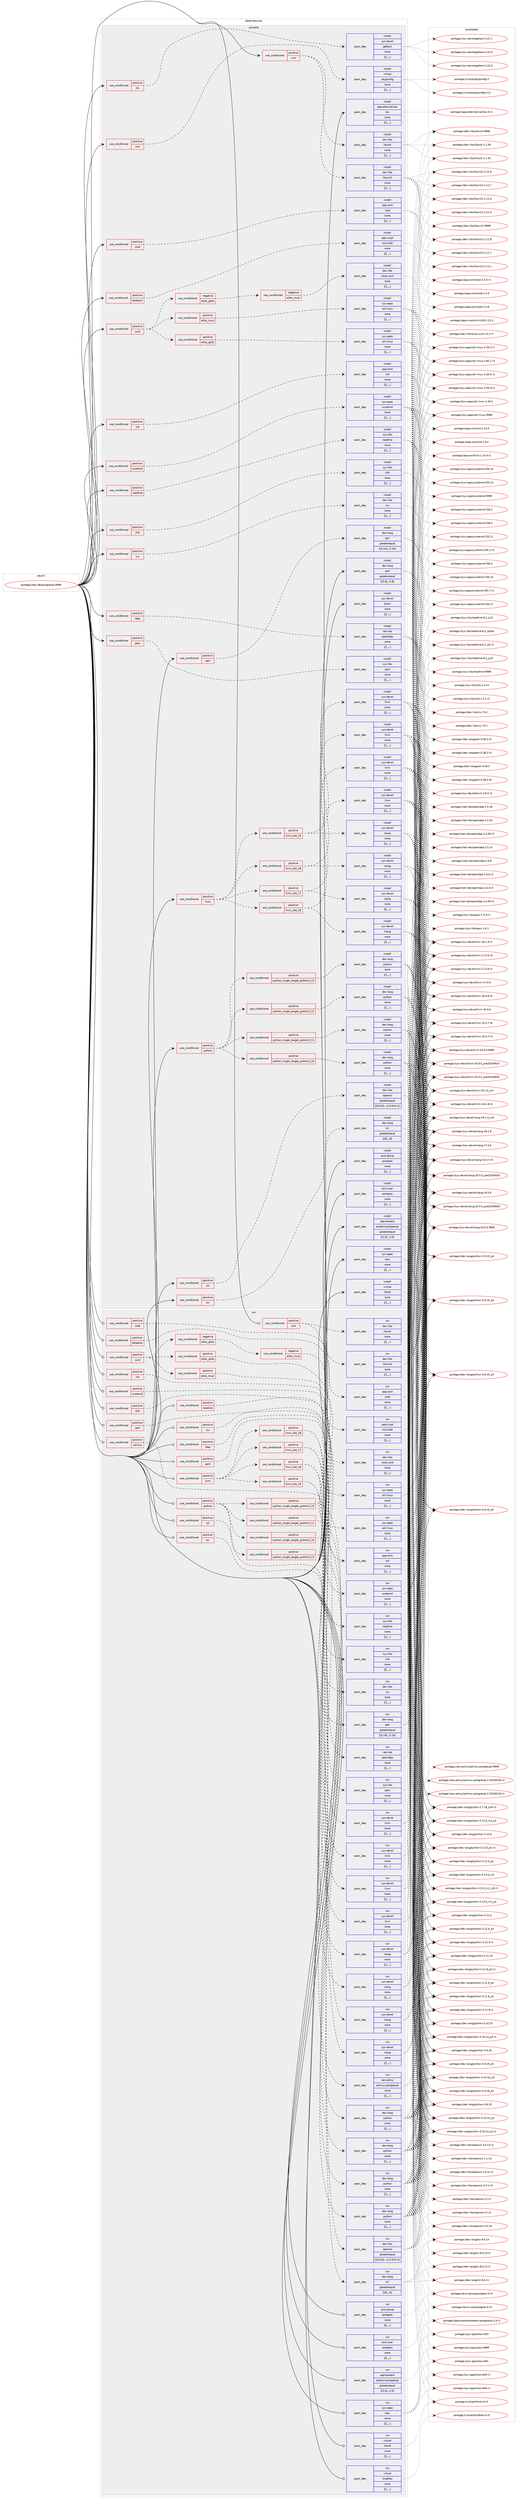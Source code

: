 digraph prolog {

# *************
# Graph options
# *************

newrank=true;
concentrate=true;
compound=true;
graph [rankdir=LR,fontname=Helvetica,fontsize=10,ranksep=1.5];#, ranksep=2.5, nodesep=0.2];
edge  [arrowhead=vee];
node  [fontname=Helvetica,fontsize=10];

# **********
# The ebuild
# **********

subgraph cluster_leftcol {
color=gray;
label=<<i>ebuild</i>>;
id [label="portage://dev-db/postgresql-9999", color=red, width=4, href="../dev-db/postgresql-9999.svg"];
}

# ****************
# The dependencies
# ****************

subgraph cluster_midcol {
color=gray;
label=<<i>dependencies</i>>;
subgraph cluster_compile {
fillcolor="#eeeeee";
style=filled;
label=<<i>compile</i>>;
subgraph cond18353 {
dependency69542 [label=<<TABLE BORDER="0" CELLBORDER="1" CELLSPACING="0" CELLPADDING="4"><TR><TD ROWSPAN="3" CELLPADDING="10">use_conditional</TD></TR><TR><TD>positive</TD></TR><TR><TD>icu</TD></TR></TABLE>>, shape=none, color=red];
subgraph pack50242 {
dependency69543 [label=<<TABLE BORDER="0" CELLBORDER="1" CELLSPACING="0" CELLPADDING="4" WIDTH="220"><TR><TD ROWSPAN="6" CELLPADDING="30">pack_dep</TD></TR><TR><TD WIDTH="110">install</TD></TR><TR><TD>dev-libs</TD></TR><TR><TD>icu</TD></TR><TR><TD>none</TD></TR><TR><TD>[[],,,,]</TD></TR></TABLE>>, shape=none, color=blue];
}
dependency69542:e -> dependency69543:w [weight=20,style="dashed",arrowhead="vee"];
}
id:e -> dependency69542:w [weight=20,style="solid",arrowhead="vee"];
subgraph cond18354 {
dependency69544 [label=<<TABLE BORDER="0" CELLBORDER="1" CELLSPACING="0" CELLPADDING="4"><TR><TD ROWSPAN="3" CELLPADDING="10">use_conditional</TD></TR><TR><TD>positive</TD></TR><TR><TD>kerberos</TD></TR></TABLE>>, shape=none, color=red];
subgraph pack50243 {
dependency69545 [label=<<TABLE BORDER="0" CELLBORDER="1" CELLSPACING="0" CELLPADDING="4" WIDTH="220"><TR><TD ROWSPAN="6" CELLPADDING="30">pack_dep</TD></TR><TR><TD WIDTH="110">install</TD></TR><TR><TD>app-crypt</TD></TR><TR><TD>mit-krb5</TD></TR><TR><TD>none</TD></TR><TR><TD>[[],,,,]</TD></TR></TABLE>>, shape=none, color=blue];
}
dependency69544:e -> dependency69545:w [weight=20,style="dashed",arrowhead="vee"];
}
id:e -> dependency69544:w [weight=20,style="solid",arrowhead="vee"];
subgraph cond18355 {
dependency69546 [label=<<TABLE BORDER="0" CELLBORDER="1" CELLSPACING="0" CELLPADDING="4"><TR><TD ROWSPAN="3" CELLPADDING="10">use_conditional</TD></TR><TR><TD>positive</TD></TR><TR><TD>ldap</TD></TR></TABLE>>, shape=none, color=red];
subgraph pack50244 {
dependency69547 [label=<<TABLE BORDER="0" CELLBORDER="1" CELLSPACING="0" CELLPADDING="4" WIDTH="220"><TR><TD ROWSPAN="6" CELLPADDING="30">pack_dep</TD></TR><TR><TD WIDTH="110">install</TD></TR><TR><TD>net-nds</TD></TR><TR><TD>openldap</TD></TR><TR><TD>none</TD></TR><TR><TD>[[],,,,]</TD></TR></TABLE>>, shape=none, color=blue];
}
dependency69546:e -> dependency69547:w [weight=20,style="dashed",arrowhead="vee"];
}
id:e -> dependency69546:w [weight=20,style="solid",arrowhead="vee"];
subgraph cond18356 {
dependency69548 [label=<<TABLE BORDER="0" CELLBORDER="1" CELLSPACING="0" CELLPADDING="4"><TR><TD ROWSPAN="3" CELLPADDING="10">use_conditional</TD></TR><TR><TD>positive</TD></TR><TR><TD>llvm</TD></TR></TABLE>>, shape=none, color=red];
subgraph cond18357 {
dependency69549 [label=<<TABLE BORDER="0" CELLBORDER="1" CELLSPACING="0" CELLPADDING="4"><TR><TD ROWSPAN="3" CELLPADDING="10">use_conditional</TD></TR><TR><TD>positive</TD></TR><TR><TD>llvm_slot_15</TD></TR></TABLE>>, shape=none, color=red];
subgraph pack50245 {
dependency69550 [label=<<TABLE BORDER="0" CELLBORDER="1" CELLSPACING="0" CELLPADDING="4" WIDTH="220"><TR><TD ROWSPAN="6" CELLPADDING="30">pack_dep</TD></TR><TR><TD WIDTH="110">install</TD></TR><TR><TD>sys-devel</TD></TR><TR><TD>clang</TD></TR><TR><TD>none</TD></TR><TR><TD>[[],,,,]</TD></TR></TABLE>>, shape=none, color=blue];
}
dependency69549:e -> dependency69550:w [weight=20,style="dashed",arrowhead="vee"];
subgraph pack50246 {
dependency69551 [label=<<TABLE BORDER="0" CELLBORDER="1" CELLSPACING="0" CELLPADDING="4" WIDTH="220"><TR><TD ROWSPAN="6" CELLPADDING="30">pack_dep</TD></TR><TR><TD WIDTH="110">install</TD></TR><TR><TD>sys-devel</TD></TR><TR><TD>llvm</TD></TR><TR><TD>none</TD></TR><TR><TD>[[],,,,]</TD></TR></TABLE>>, shape=none, color=blue];
}
dependency69549:e -> dependency69551:w [weight=20,style="dashed",arrowhead="vee"];
}
dependency69548:e -> dependency69549:w [weight=20,style="dashed",arrowhead="vee"];
subgraph cond18358 {
dependency69552 [label=<<TABLE BORDER="0" CELLBORDER="1" CELLSPACING="0" CELLPADDING="4"><TR><TD ROWSPAN="3" CELLPADDING="10">use_conditional</TD></TR><TR><TD>positive</TD></TR><TR><TD>llvm_slot_16</TD></TR></TABLE>>, shape=none, color=red];
subgraph pack50247 {
dependency69553 [label=<<TABLE BORDER="0" CELLBORDER="1" CELLSPACING="0" CELLPADDING="4" WIDTH="220"><TR><TD ROWSPAN="6" CELLPADDING="30">pack_dep</TD></TR><TR><TD WIDTH="110">install</TD></TR><TR><TD>sys-devel</TD></TR><TR><TD>clang</TD></TR><TR><TD>none</TD></TR><TR><TD>[[],,,,]</TD></TR></TABLE>>, shape=none, color=blue];
}
dependency69552:e -> dependency69553:w [weight=20,style="dashed",arrowhead="vee"];
subgraph pack50248 {
dependency69554 [label=<<TABLE BORDER="0" CELLBORDER="1" CELLSPACING="0" CELLPADDING="4" WIDTH="220"><TR><TD ROWSPAN="6" CELLPADDING="30">pack_dep</TD></TR><TR><TD WIDTH="110">install</TD></TR><TR><TD>sys-devel</TD></TR><TR><TD>llvm</TD></TR><TR><TD>none</TD></TR><TR><TD>[[],,,,]</TD></TR></TABLE>>, shape=none, color=blue];
}
dependency69552:e -> dependency69554:w [weight=20,style="dashed",arrowhead="vee"];
}
dependency69548:e -> dependency69552:w [weight=20,style="dashed",arrowhead="vee"];
subgraph cond18359 {
dependency69555 [label=<<TABLE BORDER="0" CELLBORDER="1" CELLSPACING="0" CELLPADDING="4"><TR><TD ROWSPAN="3" CELLPADDING="10">use_conditional</TD></TR><TR><TD>positive</TD></TR><TR><TD>llvm_slot_17</TD></TR></TABLE>>, shape=none, color=red];
subgraph pack50249 {
dependency69556 [label=<<TABLE BORDER="0" CELLBORDER="1" CELLSPACING="0" CELLPADDING="4" WIDTH="220"><TR><TD ROWSPAN="6" CELLPADDING="30">pack_dep</TD></TR><TR><TD WIDTH="110">install</TD></TR><TR><TD>sys-devel</TD></TR><TR><TD>clang</TD></TR><TR><TD>none</TD></TR><TR><TD>[[],,,,]</TD></TR></TABLE>>, shape=none, color=blue];
}
dependency69555:e -> dependency69556:w [weight=20,style="dashed",arrowhead="vee"];
subgraph pack50250 {
dependency69557 [label=<<TABLE BORDER="0" CELLBORDER="1" CELLSPACING="0" CELLPADDING="4" WIDTH="220"><TR><TD ROWSPAN="6" CELLPADDING="30">pack_dep</TD></TR><TR><TD WIDTH="110">install</TD></TR><TR><TD>sys-devel</TD></TR><TR><TD>llvm</TD></TR><TR><TD>none</TD></TR><TR><TD>[[],,,,]</TD></TR></TABLE>>, shape=none, color=blue];
}
dependency69555:e -> dependency69557:w [weight=20,style="dashed",arrowhead="vee"];
}
dependency69548:e -> dependency69555:w [weight=20,style="dashed",arrowhead="vee"];
subgraph cond18360 {
dependency69558 [label=<<TABLE BORDER="0" CELLBORDER="1" CELLSPACING="0" CELLPADDING="4"><TR><TD ROWSPAN="3" CELLPADDING="10">use_conditional</TD></TR><TR><TD>positive</TD></TR><TR><TD>llvm_slot_18</TD></TR></TABLE>>, shape=none, color=red];
subgraph pack50251 {
dependency69559 [label=<<TABLE BORDER="0" CELLBORDER="1" CELLSPACING="0" CELLPADDING="4" WIDTH="220"><TR><TD ROWSPAN="6" CELLPADDING="30">pack_dep</TD></TR><TR><TD WIDTH="110">install</TD></TR><TR><TD>sys-devel</TD></TR><TR><TD>clang</TD></TR><TR><TD>none</TD></TR><TR><TD>[[],,,,]</TD></TR></TABLE>>, shape=none, color=blue];
}
dependency69558:e -> dependency69559:w [weight=20,style="dashed",arrowhead="vee"];
subgraph pack50252 {
dependency69560 [label=<<TABLE BORDER="0" CELLBORDER="1" CELLSPACING="0" CELLPADDING="4" WIDTH="220"><TR><TD ROWSPAN="6" CELLPADDING="30">pack_dep</TD></TR><TR><TD WIDTH="110">install</TD></TR><TR><TD>sys-devel</TD></TR><TR><TD>llvm</TD></TR><TR><TD>none</TD></TR><TR><TD>[[],,,,]</TD></TR></TABLE>>, shape=none, color=blue];
}
dependency69558:e -> dependency69560:w [weight=20,style="dashed",arrowhead="vee"];
}
dependency69548:e -> dependency69558:w [weight=20,style="dashed",arrowhead="vee"];
}
id:e -> dependency69548:w [weight=20,style="solid",arrowhead="vee"];
subgraph cond18361 {
dependency69561 [label=<<TABLE BORDER="0" CELLBORDER="1" CELLSPACING="0" CELLPADDING="4"><TR><TD ROWSPAN="3" CELLPADDING="10">use_conditional</TD></TR><TR><TD>positive</TD></TR><TR><TD>lz4</TD></TR></TABLE>>, shape=none, color=red];
subgraph pack50253 {
dependency69562 [label=<<TABLE BORDER="0" CELLBORDER="1" CELLSPACING="0" CELLPADDING="4" WIDTH="220"><TR><TD ROWSPAN="6" CELLPADDING="30">pack_dep</TD></TR><TR><TD WIDTH="110">install</TD></TR><TR><TD>app-arch</TD></TR><TR><TD>lz4</TD></TR><TR><TD>none</TD></TR><TR><TD>[[],,,,]</TD></TR></TABLE>>, shape=none, color=blue];
}
dependency69561:e -> dependency69562:w [weight=20,style="dashed",arrowhead="vee"];
}
id:e -> dependency69561:w [weight=20,style="solid",arrowhead="vee"];
subgraph cond18362 {
dependency69563 [label=<<TABLE BORDER="0" CELLBORDER="1" CELLSPACING="0" CELLPADDING="4"><TR><TD ROWSPAN="3" CELLPADDING="10">use_conditional</TD></TR><TR><TD>positive</TD></TR><TR><TD>nls</TD></TR></TABLE>>, shape=none, color=red];
subgraph pack50254 {
dependency69564 [label=<<TABLE BORDER="0" CELLBORDER="1" CELLSPACING="0" CELLPADDING="4" WIDTH="220"><TR><TD ROWSPAN="6" CELLPADDING="30">pack_dep</TD></TR><TR><TD WIDTH="110">install</TD></TR><TR><TD>sys-devel</TD></TR><TR><TD>gettext</TD></TR><TR><TD>none</TD></TR><TR><TD>[[],,,,]</TD></TR></TABLE>>, shape=none, color=blue];
}
dependency69563:e -> dependency69564:w [weight=20,style="dashed",arrowhead="vee"];
}
id:e -> dependency69563:w [weight=20,style="solid",arrowhead="vee"];
subgraph cond18363 {
dependency69565 [label=<<TABLE BORDER="0" CELLBORDER="1" CELLSPACING="0" CELLPADDING="4"><TR><TD ROWSPAN="3" CELLPADDING="10">use_conditional</TD></TR><TR><TD>positive</TD></TR><TR><TD>pam</TD></TR></TABLE>>, shape=none, color=red];
subgraph pack50255 {
dependency69566 [label=<<TABLE BORDER="0" CELLBORDER="1" CELLSPACING="0" CELLPADDING="4" WIDTH="220"><TR><TD ROWSPAN="6" CELLPADDING="30">pack_dep</TD></TR><TR><TD WIDTH="110">install</TD></TR><TR><TD>sys-libs</TD></TR><TR><TD>pam</TD></TR><TR><TD>none</TD></TR><TR><TD>[[],,,,]</TD></TR></TABLE>>, shape=none, color=blue];
}
dependency69565:e -> dependency69566:w [weight=20,style="dashed",arrowhead="vee"];
}
id:e -> dependency69565:w [weight=20,style="solid",arrowhead="vee"];
subgraph cond18364 {
dependency69567 [label=<<TABLE BORDER="0" CELLBORDER="1" CELLSPACING="0" CELLPADDING="4"><TR><TD ROWSPAN="3" CELLPADDING="10">use_conditional</TD></TR><TR><TD>positive</TD></TR><TR><TD>perl</TD></TR></TABLE>>, shape=none, color=red];
subgraph pack50256 {
dependency69568 [label=<<TABLE BORDER="0" CELLBORDER="1" CELLSPACING="0" CELLPADDING="4" WIDTH="220"><TR><TD ROWSPAN="6" CELLPADDING="30">pack_dep</TD></TR><TR><TD WIDTH="110">install</TD></TR><TR><TD>dev-lang</TD></TR><TR><TD>perl</TD></TR><TR><TD>greaterequal</TD></TR><TR><TD>[[5,14],,,5.14]</TD></TR></TABLE>>, shape=none, color=blue];
}
dependency69567:e -> dependency69568:w [weight=20,style="dashed",arrowhead="vee"];
}
id:e -> dependency69567:w [weight=20,style="solid",arrowhead="vee"];
subgraph cond18365 {
dependency69569 [label=<<TABLE BORDER="0" CELLBORDER="1" CELLSPACING="0" CELLPADDING="4"><TR><TD ROWSPAN="3" CELLPADDING="10">use_conditional</TD></TR><TR><TD>positive</TD></TR><TR><TD>python</TD></TR></TABLE>>, shape=none, color=red];
subgraph cond18366 {
dependency69570 [label=<<TABLE BORDER="0" CELLBORDER="1" CELLSPACING="0" CELLPADDING="4"><TR><TD ROWSPAN="3" CELLPADDING="10">use_conditional</TD></TR><TR><TD>positive</TD></TR><TR><TD>python_single_target_python3_10</TD></TR></TABLE>>, shape=none, color=red];
subgraph pack50257 {
dependency69571 [label=<<TABLE BORDER="0" CELLBORDER="1" CELLSPACING="0" CELLPADDING="4" WIDTH="220"><TR><TD ROWSPAN="6" CELLPADDING="30">pack_dep</TD></TR><TR><TD WIDTH="110">install</TD></TR><TR><TD>dev-lang</TD></TR><TR><TD>python</TD></TR><TR><TD>none</TD></TR><TR><TD>[[],,,,]</TD></TR></TABLE>>, shape=none, color=blue];
}
dependency69570:e -> dependency69571:w [weight=20,style="dashed",arrowhead="vee"];
}
dependency69569:e -> dependency69570:w [weight=20,style="dashed",arrowhead="vee"];
subgraph cond18367 {
dependency69572 [label=<<TABLE BORDER="0" CELLBORDER="1" CELLSPACING="0" CELLPADDING="4"><TR><TD ROWSPAN="3" CELLPADDING="10">use_conditional</TD></TR><TR><TD>positive</TD></TR><TR><TD>python_single_target_python3_11</TD></TR></TABLE>>, shape=none, color=red];
subgraph pack50258 {
dependency69573 [label=<<TABLE BORDER="0" CELLBORDER="1" CELLSPACING="0" CELLPADDING="4" WIDTH="220"><TR><TD ROWSPAN="6" CELLPADDING="30">pack_dep</TD></TR><TR><TD WIDTH="110">install</TD></TR><TR><TD>dev-lang</TD></TR><TR><TD>python</TD></TR><TR><TD>none</TD></TR><TR><TD>[[],,,,]</TD></TR></TABLE>>, shape=none, color=blue];
}
dependency69572:e -> dependency69573:w [weight=20,style="dashed",arrowhead="vee"];
}
dependency69569:e -> dependency69572:w [weight=20,style="dashed",arrowhead="vee"];
subgraph cond18368 {
dependency69574 [label=<<TABLE BORDER="0" CELLBORDER="1" CELLSPACING="0" CELLPADDING="4"><TR><TD ROWSPAN="3" CELLPADDING="10">use_conditional</TD></TR><TR><TD>positive</TD></TR><TR><TD>python_single_target_python3_12</TD></TR></TABLE>>, shape=none, color=red];
subgraph pack50259 {
dependency69575 [label=<<TABLE BORDER="0" CELLBORDER="1" CELLSPACING="0" CELLPADDING="4" WIDTH="220"><TR><TD ROWSPAN="6" CELLPADDING="30">pack_dep</TD></TR><TR><TD WIDTH="110">install</TD></TR><TR><TD>dev-lang</TD></TR><TR><TD>python</TD></TR><TR><TD>none</TD></TR><TR><TD>[[],,,,]</TD></TR></TABLE>>, shape=none, color=blue];
}
dependency69574:e -> dependency69575:w [weight=20,style="dashed",arrowhead="vee"];
}
dependency69569:e -> dependency69574:w [weight=20,style="dashed",arrowhead="vee"];
subgraph cond18369 {
dependency69576 [label=<<TABLE BORDER="0" CELLBORDER="1" CELLSPACING="0" CELLPADDING="4"><TR><TD ROWSPAN="3" CELLPADDING="10">use_conditional</TD></TR><TR><TD>positive</TD></TR><TR><TD>python_single_target_python3_13</TD></TR></TABLE>>, shape=none, color=red];
subgraph pack50260 {
dependency69577 [label=<<TABLE BORDER="0" CELLBORDER="1" CELLSPACING="0" CELLPADDING="4" WIDTH="220"><TR><TD ROWSPAN="6" CELLPADDING="30">pack_dep</TD></TR><TR><TD WIDTH="110">install</TD></TR><TR><TD>dev-lang</TD></TR><TR><TD>python</TD></TR><TR><TD>none</TD></TR><TR><TD>[[],,,,]</TD></TR></TABLE>>, shape=none, color=blue];
}
dependency69576:e -> dependency69577:w [weight=20,style="dashed",arrowhead="vee"];
}
dependency69569:e -> dependency69576:w [weight=20,style="dashed",arrowhead="vee"];
}
id:e -> dependency69569:w [weight=20,style="solid",arrowhead="vee"];
subgraph cond18370 {
dependency69578 [label=<<TABLE BORDER="0" CELLBORDER="1" CELLSPACING="0" CELLPADDING="4"><TR><TD ROWSPAN="3" CELLPADDING="10">use_conditional</TD></TR><TR><TD>positive</TD></TR><TR><TD>readline</TD></TR></TABLE>>, shape=none, color=red];
subgraph pack50261 {
dependency69579 [label=<<TABLE BORDER="0" CELLBORDER="1" CELLSPACING="0" CELLPADDING="4" WIDTH="220"><TR><TD ROWSPAN="6" CELLPADDING="30">pack_dep</TD></TR><TR><TD WIDTH="110">install</TD></TR><TR><TD>sys-libs</TD></TR><TR><TD>readline</TD></TR><TR><TD>none</TD></TR><TR><TD>[[],,,,]</TD></TR></TABLE>>, shape=none, color=blue];
}
dependency69578:e -> dependency69579:w [weight=20,style="dashed",arrowhead="vee"];
}
id:e -> dependency69578:w [weight=20,style="solid",arrowhead="vee"];
subgraph cond18371 {
dependency69580 [label=<<TABLE BORDER="0" CELLBORDER="1" CELLSPACING="0" CELLPADDING="4"><TR><TD ROWSPAN="3" CELLPADDING="10">use_conditional</TD></TR><TR><TD>positive</TD></TR><TR><TD>ssl</TD></TR></TABLE>>, shape=none, color=red];
subgraph pack50262 {
dependency69581 [label=<<TABLE BORDER="0" CELLBORDER="1" CELLSPACING="0" CELLPADDING="4" WIDTH="220"><TR><TD ROWSPAN="6" CELLPADDING="30">pack_dep</TD></TR><TR><TD WIDTH="110">install</TD></TR><TR><TD>dev-libs</TD></TR><TR><TD>openssl</TD></TR><TR><TD>greaterequal</TD></TR><TR><TD>[[0,9,6],,-r1,0.9.6-r1]</TD></TR></TABLE>>, shape=none, color=blue];
}
dependency69580:e -> dependency69581:w [weight=20,style="dashed",arrowhead="vee"];
}
id:e -> dependency69580:w [weight=20,style="solid",arrowhead="vee"];
subgraph cond18372 {
dependency69582 [label=<<TABLE BORDER="0" CELLBORDER="1" CELLSPACING="0" CELLPADDING="4"><TR><TD ROWSPAN="3" CELLPADDING="10">use_conditional</TD></TR><TR><TD>positive</TD></TR><TR><TD>systemd</TD></TR></TABLE>>, shape=none, color=red];
subgraph pack50263 {
dependency69583 [label=<<TABLE BORDER="0" CELLBORDER="1" CELLSPACING="0" CELLPADDING="4" WIDTH="220"><TR><TD ROWSPAN="6" CELLPADDING="30">pack_dep</TD></TR><TR><TD WIDTH="110">install</TD></TR><TR><TD>sys-apps</TD></TR><TR><TD>systemd</TD></TR><TR><TD>none</TD></TR><TR><TD>[[],,,,]</TD></TR></TABLE>>, shape=none, color=blue];
}
dependency69582:e -> dependency69583:w [weight=20,style="dashed",arrowhead="vee"];
}
id:e -> dependency69582:w [weight=20,style="solid",arrowhead="vee"];
subgraph cond18373 {
dependency69584 [label=<<TABLE BORDER="0" CELLBORDER="1" CELLSPACING="0" CELLPADDING="4"><TR><TD ROWSPAN="3" CELLPADDING="10">use_conditional</TD></TR><TR><TD>positive</TD></TR><TR><TD>tcl</TD></TR></TABLE>>, shape=none, color=red];
subgraph pack50264 {
dependency69585 [label=<<TABLE BORDER="0" CELLBORDER="1" CELLSPACING="0" CELLPADDING="4" WIDTH="220"><TR><TD ROWSPAN="6" CELLPADDING="30">pack_dep</TD></TR><TR><TD WIDTH="110">install</TD></TR><TR><TD>dev-lang</TD></TR><TR><TD>tcl</TD></TR><TR><TD>greaterequal</TD></TR><TR><TD>[[8],,,8]</TD></TR></TABLE>>, shape=none, color=blue];
}
dependency69584:e -> dependency69585:w [weight=20,style="dashed",arrowhead="vee"];
}
id:e -> dependency69584:w [weight=20,style="solid",arrowhead="vee"];
subgraph cond18374 {
dependency69586 [label=<<TABLE BORDER="0" CELLBORDER="1" CELLSPACING="0" CELLPADDING="4"><TR><TD ROWSPAN="3" CELLPADDING="10">use_conditional</TD></TR><TR><TD>positive</TD></TR><TR><TD>uuid</TD></TR></TABLE>>, shape=none, color=red];
subgraph cond18375 {
dependency69587 [label=<<TABLE BORDER="0" CELLBORDER="1" CELLSPACING="0" CELLPADDING="4"><TR><TD ROWSPAN="3" CELLPADDING="10">use_conditional</TD></TR><TR><TD>positive</TD></TR><TR><TD>elibc_glibc</TD></TR></TABLE>>, shape=none, color=red];
subgraph pack50265 {
dependency69588 [label=<<TABLE BORDER="0" CELLBORDER="1" CELLSPACING="0" CELLPADDING="4" WIDTH="220"><TR><TD ROWSPAN="6" CELLPADDING="30">pack_dep</TD></TR><TR><TD WIDTH="110">install</TD></TR><TR><TD>sys-apps</TD></TR><TR><TD>util-linux</TD></TR><TR><TD>none</TD></TR><TR><TD>[[],,,,]</TD></TR></TABLE>>, shape=none, color=blue];
}
dependency69587:e -> dependency69588:w [weight=20,style="dashed",arrowhead="vee"];
}
dependency69586:e -> dependency69587:w [weight=20,style="dashed",arrowhead="vee"];
subgraph cond18376 {
dependency69589 [label=<<TABLE BORDER="0" CELLBORDER="1" CELLSPACING="0" CELLPADDING="4"><TR><TD ROWSPAN="3" CELLPADDING="10">use_conditional</TD></TR><TR><TD>positive</TD></TR><TR><TD>elibc_musl</TD></TR></TABLE>>, shape=none, color=red];
subgraph pack50266 {
dependency69590 [label=<<TABLE BORDER="0" CELLBORDER="1" CELLSPACING="0" CELLPADDING="4" WIDTH="220"><TR><TD ROWSPAN="6" CELLPADDING="30">pack_dep</TD></TR><TR><TD WIDTH="110">install</TD></TR><TR><TD>sys-apps</TD></TR><TR><TD>util-linux</TD></TR><TR><TD>none</TD></TR><TR><TD>[[],,,,]</TD></TR></TABLE>>, shape=none, color=blue];
}
dependency69589:e -> dependency69590:w [weight=20,style="dashed",arrowhead="vee"];
}
dependency69586:e -> dependency69589:w [weight=20,style="dashed",arrowhead="vee"];
subgraph cond18377 {
dependency69591 [label=<<TABLE BORDER="0" CELLBORDER="1" CELLSPACING="0" CELLPADDING="4"><TR><TD ROWSPAN="3" CELLPADDING="10">use_conditional</TD></TR><TR><TD>negative</TD></TR><TR><TD>elibc_glibc</TD></TR></TABLE>>, shape=none, color=red];
subgraph cond18378 {
dependency69592 [label=<<TABLE BORDER="0" CELLBORDER="1" CELLSPACING="0" CELLPADDING="4"><TR><TD ROWSPAN="3" CELLPADDING="10">use_conditional</TD></TR><TR><TD>negative</TD></TR><TR><TD>elibc_musl</TD></TR></TABLE>>, shape=none, color=red];
subgraph pack50267 {
dependency69593 [label=<<TABLE BORDER="0" CELLBORDER="1" CELLSPACING="0" CELLPADDING="4" WIDTH="220"><TR><TD ROWSPAN="6" CELLPADDING="30">pack_dep</TD></TR><TR><TD WIDTH="110">install</TD></TR><TR><TD>dev-libs</TD></TR><TR><TD>ossp-uuid</TD></TR><TR><TD>none</TD></TR><TR><TD>[[],,,,]</TD></TR></TABLE>>, shape=none, color=blue];
}
dependency69592:e -> dependency69593:w [weight=20,style="dashed",arrowhead="vee"];
}
dependency69591:e -> dependency69592:w [weight=20,style="dashed",arrowhead="vee"];
}
dependency69586:e -> dependency69591:w [weight=20,style="dashed",arrowhead="vee"];
}
id:e -> dependency69586:w [weight=20,style="solid",arrowhead="vee"];
subgraph cond18379 {
dependency69594 [label=<<TABLE BORDER="0" CELLBORDER="1" CELLSPACING="0" CELLPADDING="4"><TR><TD ROWSPAN="3" CELLPADDING="10">use_conditional</TD></TR><TR><TD>positive</TD></TR><TR><TD>xml</TD></TR></TABLE>>, shape=none, color=red];
subgraph pack50268 {
dependency69595 [label=<<TABLE BORDER="0" CELLBORDER="1" CELLSPACING="0" CELLPADDING="4" WIDTH="220"><TR><TD ROWSPAN="6" CELLPADDING="30">pack_dep</TD></TR><TR><TD WIDTH="110">install</TD></TR><TR><TD>dev-libs</TD></TR><TR><TD>libxml2</TD></TR><TR><TD>none</TD></TR><TR><TD>[[],,,,]</TD></TR></TABLE>>, shape=none, color=blue];
}
dependency69594:e -> dependency69595:w [weight=20,style="dashed",arrowhead="vee"];
subgraph pack50269 {
dependency69596 [label=<<TABLE BORDER="0" CELLBORDER="1" CELLSPACING="0" CELLPADDING="4" WIDTH="220"><TR><TD ROWSPAN="6" CELLPADDING="30">pack_dep</TD></TR><TR><TD WIDTH="110">install</TD></TR><TR><TD>dev-libs</TD></TR><TR><TD>libxslt</TD></TR><TR><TD>none</TD></TR><TR><TD>[[],,,,]</TD></TR></TABLE>>, shape=none, color=blue];
}
dependency69594:e -> dependency69596:w [weight=20,style="dashed",arrowhead="vee"];
}
id:e -> dependency69594:w [weight=20,style="solid",arrowhead="vee"];
subgraph cond18380 {
dependency69597 [label=<<TABLE BORDER="0" CELLBORDER="1" CELLSPACING="0" CELLPADDING="4"><TR><TD ROWSPAN="3" CELLPADDING="10">use_conditional</TD></TR><TR><TD>positive</TD></TR><TR><TD>xml</TD></TR></TABLE>>, shape=none, color=red];
subgraph pack50270 {
dependency69598 [label=<<TABLE BORDER="0" CELLBORDER="1" CELLSPACING="0" CELLPADDING="4" WIDTH="220"><TR><TD ROWSPAN="6" CELLPADDING="30">pack_dep</TD></TR><TR><TD WIDTH="110">install</TD></TR><TR><TD>virtual</TD></TR><TR><TD>pkgconfig</TD></TR><TR><TD>none</TD></TR><TR><TD>[[],,,,]</TD></TR></TABLE>>, shape=none, color=blue];
}
dependency69597:e -> dependency69598:w [weight=20,style="dashed",arrowhead="vee"];
}
id:e -> dependency69597:w [weight=20,style="solid",arrowhead="vee"];
subgraph cond18381 {
dependency69599 [label=<<TABLE BORDER="0" CELLBORDER="1" CELLSPACING="0" CELLPADDING="4"><TR><TD ROWSPAN="3" CELLPADDING="10">use_conditional</TD></TR><TR><TD>positive</TD></TR><TR><TD>zlib</TD></TR></TABLE>>, shape=none, color=red];
subgraph pack50271 {
dependency69600 [label=<<TABLE BORDER="0" CELLBORDER="1" CELLSPACING="0" CELLPADDING="4" WIDTH="220"><TR><TD ROWSPAN="6" CELLPADDING="30">pack_dep</TD></TR><TR><TD WIDTH="110">install</TD></TR><TR><TD>sys-libs</TD></TR><TR><TD>zlib</TD></TR><TR><TD>none</TD></TR><TR><TD>[[],,,,]</TD></TR></TABLE>>, shape=none, color=blue];
}
dependency69599:e -> dependency69600:w [weight=20,style="dashed",arrowhead="vee"];
}
id:e -> dependency69599:w [weight=20,style="solid",arrowhead="vee"];
subgraph cond18382 {
dependency69601 [label=<<TABLE BORDER="0" CELLBORDER="1" CELLSPACING="0" CELLPADDING="4"><TR><TD ROWSPAN="3" CELLPADDING="10">use_conditional</TD></TR><TR><TD>positive</TD></TR><TR><TD>zstd</TD></TR></TABLE>>, shape=none, color=red];
subgraph pack50272 {
dependency69602 [label=<<TABLE BORDER="0" CELLBORDER="1" CELLSPACING="0" CELLPADDING="4" WIDTH="220"><TR><TD ROWSPAN="6" CELLPADDING="30">pack_dep</TD></TR><TR><TD WIDTH="110">install</TD></TR><TR><TD>app-arch</TD></TR><TR><TD>zstd</TD></TR><TR><TD>none</TD></TR><TR><TD>[[],,,,]</TD></TR></TABLE>>, shape=none, color=blue];
}
dependency69601:e -> dependency69602:w [weight=20,style="dashed",arrowhead="vee"];
}
id:e -> dependency69601:w [weight=20,style="solid",arrowhead="vee"];
subgraph pack50273 {
dependency69603 [label=<<TABLE BORDER="0" CELLBORDER="1" CELLSPACING="0" CELLPADDING="4" WIDTH="220"><TR><TD ROWSPAN="6" CELLPADDING="30">pack_dep</TD></TR><TR><TD WIDTH="110">install</TD></TR><TR><TD>acct-group</TD></TR><TR><TD>postgres</TD></TR><TR><TD>none</TD></TR><TR><TD>[[],,,,]</TD></TR></TABLE>>, shape=none, color=blue];
}
id:e -> dependency69603:w [weight=20,style="solid",arrowhead="vee"];
subgraph pack50274 {
dependency69604 [label=<<TABLE BORDER="0" CELLBORDER="1" CELLSPACING="0" CELLPADDING="4" WIDTH="220"><TR><TD ROWSPAN="6" CELLPADDING="30">pack_dep</TD></TR><TR><TD WIDTH="110">install</TD></TR><TR><TD>acct-user</TD></TR><TR><TD>postgres</TD></TR><TR><TD>none</TD></TR><TR><TD>[[],,,,]</TD></TR></TABLE>>, shape=none, color=blue];
}
id:e -> dependency69604:w [weight=20,style="solid",arrowhead="vee"];
subgraph pack50275 {
dependency69605 [label=<<TABLE BORDER="0" CELLBORDER="1" CELLSPACING="0" CELLPADDING="4" WIDTH="220"><TR><TD ROWSPAN="6" CELLPADDING="30">pack_dep</TD></TR><TR><TD WIDTH="110">install</TD></TR><TR><TD>app-alternatives</TD></TR><TR><TD>lex</TD></TR><TR><TD>none</TD></TR><TR><TD>[[],,,,]</TD></TR></TABLE>>, shape=none, color=blue];
}
id:e -> dependency69605:w [weight=20,style="solid",arrowhead="vee"];
subgraph pack50276 {
dependency69606 [label=<<TABLE BORDER="0" CELLBORDER="1" CELLSPACING="0" CELLPADDING="4" WIDTH="220"><TR><TD ROWSPAN="6" CELLPADDING="30">pack_dep</TD></TR><TR><TD WIDTH="110">install</TD></TR><TR><TD>app-eselect</TD></TR><TR><TD>eselect-postgresql</TD></TR><TR><TD>greaterequal</TD></TR><TR><TD>[[2,0],,,2.0]</TD></TR></TABLE>>, shape=none, color=blue];
}
id:e -> dependency69606:w [weight=20,style="solid",arrowhead="vee"];
subgraph pack50277 {
dependency69607 [label=<<TABLE BORDER="0" CELLBORDER="1" CELLSPACING="0" CELLPADDING="4" WIDTH="220"><TR><TD ROWSPAN="6" CELLPADDING="30">pack_dep</TD></TR><TR><TD WIDTH="110">install</TD></TR><TR><TD>dev-lang</TD></TR><TR><TD>perl</TD></TR><TR><TD>greaterequal</TD></TR><TR><TD>[[5,8],,,5.8]</TD></TR></TABLE>>, shape=none, color=blue];
}
id:e -> dependency69607:w [weight=20,style="solid",arrowhead="vee"];
subgraph pack50278 {
dependency69608 [label=<<TABLE BORDER="0" CELLBORDER="1" CELLSPACING="0" CELLPADDING="4" WIDTH="220"><TR><TD ROWSPAN="6" CELLPADDING="30">pack_dep</TD></TR><TR><TD WIDTH="110">install</TD></TR><TR><TD>sys-apps</TD></TR><TR><TD>less</TD></TR><TR><TD>none</TD></TR><TR><TD>[[],,,,]</TD></TR></TABLE>>, shape=none, color=blue];
}
id:e -> dependency69608:w [weight=20,style="solid",arrowhead="vee"];
subgraph pack50279 {
dependency69609 [label=<<TABLE BORDER="0" CELLBORDER="1" CELLSPACING="0" CELLPADDING="4" WIDTH="220"><TR><TD ROWSPAN="6" CELLPADDING="30">pack_dep</TD></TR><TR><TD WIDTH="110">install</TD></TR><TR><TD>sys-devel</TD></TR><TR><TD>bison</TD></TR><TR><TD>none</TD></TR><TR><TD>[[],,,,]</TD></TR></TABLE>>, shape=none, color=blue];
}
id:e -> dependency69609:w [weight=20,style="solid",arrowhead="vee"];
subgraph pack50280 {
dependency69610 [label=<<TABLE BORDER="0" CELLBORDER="1" CELLSPACING="0" CELLPADDING="4" WIDTH="220"><TR><TD ROWSPAN="6" CELLPADDING="30">pack_dep</TD></TR><TR><TD WIDTH="110">install</TD></TR><TR><TD>virtual</TD></TR><TR><TD>libintl</TD></TR><TR><TD>none</TD></TR><TR><TD>[[],,,,]</TD></TR></TABLE>>, shape=none, color=blue];
}
id:e -> dependency69610:w [weight=20,style="solid",arrowhead="vee"];
}
subgraph cluster_compileandrun {
fillcolor="#eeeeee";
style=filled;
label=<<i>compile and run</i>>;
}
subgraph cluster_run {
fillcolor="#eeeeee";
style=filled;
label=<<i>run</i>>;
subgraph cond18383 {
dependency69611 [label=<<TABLE BORDER="0" CELLBORDER="1" CELLSPACING="0" CELLPADDING="4"><TR><TD ROWSPAN="3" CELLPADDING="10">use_conditional</TD></TR><TR><TD>positive</TD></TR><TR><TD>icu</TD></TR></TABLE>>, shape=none, color=red];
subgraph pack50281 {
dependency69612 [label=<<TABLE BORDER="0" CELLBORDER="1" CELLSPACING="0" CELLPADDING="4" WIDTH="220"><TR><TD ROWSPAN="6" CELLPADDING="30">pack_dep</TD></TR><TR><TD WIDTH="110">run</TD></TR><TR><TD>dev-libs</TD></TR><TR><TD>icu</TD></TR><TR><TD>none</TD></TR><TR><TD>[[],,,,]</TD></TR></TABLE>>, shape=none, color=blue];
}
dependency69611:e -> dependency69612:w [weight=20,style="dashed",arrowhead="vee"];
}
id:e -> dependency69611:w [weight=20,style="solid",arrowhead="odot"];
subgraph cond18384 {
dependency69613 [label=<<TABLE BORDER="0" CELLBORDER="1" CELLSPACING="0" CELLPADDING="4"><TR><TD ROWSPAN="3" CELLPADDING="10">use_conditional</TD></TR><TR><TD>positive</TD></TR><TR><TD>kerberos</TD></TR></TABLE>>, shape=none, color=red];
subgraph pack50282 {
dependency69614 [label=<<TABLE BORDER="0" CELLBORDER="1" CELLSPACING="0" CELLPADDING="4" WIDTH="220"><TR><TD ROWSPAN="6" CELLPADDING="30">pack_dep</TD></TR><TR><TD WIDTH="110">run</TD></TR><TR><TD>app-crypt</TD></TR><TR><TD>mit-krb5</TD></TR><TR><TD>none</TD></TR><TR><TD>[[],,,,]</TD></TR></TABLE>>, shape=none, color=blue];
}
dependency69613:e -> dependency69614:w [weight=20,style="dashed",arrowhead="vee"];
}
id:e -> dependency69613:w [weight=20,style="solid",arrowhead="odot"];
subgraph cond18385 {
dependency69615 [label=<<TABLE BORDER="0" CELLBORDER="1" CELLSPACING="0" CELLPADDING="4"><TR><TD ROWSPAN="3" CELLPADDING="10">use_conditional</TD></TR><TR><TD>positive</TD></TR><TR><TD>ldap</TD></TR></TABLE>>, shape=none, color=red];
subgraph pack50283 {
dependency69616 [label=<<TABLE BORDER="0" CELLBORDER="1" CELLSPACING="0" CELLPADDING="4" WIDTH="220"><TR><TD ROWSPAN="6" CELLPADDING="30">pack_dep</TD></TR><TR><TD WIDTH="110">run</TD></TR><TR><TD>net-nds</TD></TR><TR><TD>openldap</TD></TR><TR><TD>none</TD></TR><TR><TD>[[],,,,]</TD></TR></TABLE>>, shape=none, color=blue];
}
dependency69615:e -> dependency69616:w [weight=20,style="dashed",arrowhead="vee"];
}
id:e -> dependency69615:w [weight=20,style="solid",arrowhead="odot"];
subgraph cond18386 {
dependency69617 [label=<<TABLE BORDER="0" CELLBORDER="1" CELLSPACING="0" CELLPADDING="4"><TR><TD ROWSPAN="3" CELLPADDING="10">use_conditional</TD></TR><TR><TD>positive</TD></TR><TR><TD>llvm</TD></TR></TABLE>>, shape=none, color=red];
subgraph cond18387 {
dependency69618 [label=<<TABLE BORDER="0" CELLBORDER="1" CELLSPACING="0" CELLPADDING="4"><TR><TD ROWSPAN="3" CELLPADDING="10">use_conditional</TD></TR><TR><TD>positive</TD></TR><TR><TD>llvm_slot_15</TD></TR></TABLE>>, shape=none, color=red];
subgraph pack50284 {
dependency69619 [label=<<TABLE BORDER="0" CELLBORDER="1" CELLSPACING="0" CELLPADDING="4" WIDTH="220"><TR><TD ROWSPAN="6" CELLPADDING="30">pack_dep</TD></TR><TR><TD WIDTH="110">run</TD></TR><TR><TD>sys-devel</TD></TR><TR><TD>clang</TD></TR><TR><TD>none</TD></TR><TR><TD>[[],,,,]</TD></TR></TABLE>>, shape=none, color=blue];
}
dependency69618:e -> dependency69619:w [weight=20,style="dashed",arrowhead="vee"];
subgraph pack50285 {
dependency69620 [label=<<TABLE BORDER="0" CELLBORDER="1" CELLSPACING="0" CELLPADDING="4" WIDTH="220"><TR><TD ROWSPAN="6" CELLPADDING="30">pack_dep</TD></TR><TR><TD WIDTH="110">run</TD></TR><TR><TD>sys-devel</TD></TR><TR><TD>llvm</TD></TR><TR><TD>none</TD></TR><TR><TD>[[],,,,]</TD></TR></TABLE>>, shape=none, color=blue];
}
dependency69618:e -> dependency69620:w [weight=20,style="dashed",arrowhead="vee"];
}
dependency69617:e -> dependency69618:w [weight=20,style="dashed",arrowhead="vee"];
subgraph cond18388 {
dependency69621 [label=<<TABLE BORDER="0" CELLBORDER="1" CELLSPACING="0" CELLPADDING="4"><TR><TD ROWSPAN="3" CELLPADDING="10">use_conditional</TD></TR><TR><TD>positive</TD></TR><TR><TD>llvm_slot_16</TD></TR></TABLE>>, shape=none, color=red];
subgraph pack50286 {
dependency69622 [label=<<TABLE BORDER="0" CELLBORDER="1" CELLSPACING="0" CELLPADDING="4" WIDTH="220"><TR><TD ROWSPAN="6" CELLPADDING="30">pack_dep</TD></TR><TR><TD WIDTH="110">run</TD></TR><TR><TD>sys-devel</TD></TR><TR><TD>clang</TD></TR><TR><TD>none</TD></TR><TR><TD>[[],,,,]</TD></TR></TABLE>>, shape=none, color=blue];
}
dependency69621:e -> dependency69622:w [weight=20,style="dashed",arrowhead="vee"];
subgraph pack50287 {
dependency69623 [label=<<TABLE BORDER="0" CELLBORDER="1" CELLSPACING="0" CELLPADDING="4" WIDTH="220"><TR><TD ROWSPAN="6" CELLPADDING="30">pack_dep</TD></TR><TR><TD WIDTH="110">run</TD></TR><TR><TD>sys-devel</TD></TR><TR><TD>llvm</TD></TR><TR><TD>none</TD></TR><TR><TD>[[],,,,]</TD></TR></TABLE>>, shape=none, color=blue];
}
dependency69621:e -> dependency69623:w [weight=20,style="dashed",arrowhead="vee"];
}
dependency69617:e -> dependency69621:w [weight=20,style="dashed",arrowhead="vee"];
subgraph cond18389 {
dependency69624 [label=<<TABLE BORDER="0" CELLBORDER="1" CELLSPACING="0" CELLPADDING="4"><TR><TD ROWSPAN="3" CELLPADDING="10">use_conditional</TD></TR><TR><TD>positive</TD></TR><TR><TD>llvm_slot_17</TD></TR></TABLE>>, shape=none, color=red];
subgraph pack50288 {
dependency69625 [label=<<TABLE BORDER="0" CELLBORDER="1" CELLSPACING="0" CELLPADDING="4" WIDTH="220"><TR><TD ROWSPAN="6" CELLPADDING="30">pack_dep</TD></TR><TR><TD WIDTH="110">run</TD></TR><TR><TD>sys-devel</TD></TR><TR><TD>clang</TD></TR><TR><TD>none</TD></TR><TR><TD>[[],,,,]</TD></TR></TABLE>>, shape=none, color=blue];
}
dependency69624:e -> dependency69625:w [weight=20,style="dashed",arrowhead="vee"];
subgraph pack50289 {
dependency69626 [label=<<TABLE BORDER="0" CELLBORDER="1" CELLSPACING="0" CELLPADDING="4" WIDTH="220"><TR><TD ROWSPAN="6" CELLPADDING="30">pack_dep</TD></TR><TR><TD WIDTH="110">run</TD></TR><TR><TD>sys-devel</TD></TR><TR><TD>llvm</TD></TR><TR><TD>none</TD></TR><TR><TD>[[],,,,]</TD></TR></TABLE>>, shape=none, color=blue];
}
dependency69624:e -> dependency69626:w [weight=20,style="dashed",arrowhead="vee"];
}
dependency69617:e -> dependency69624:w [weight=20,style="dashed",arrowhead="vee"];
subgraph cond18390 {
dependency69627 [label=<<TABLE BORDER="0" CELLBORDER="1" CELLSPACING="0" CELLPADDING="4"><TR><TD ROWSPAN="3" CELLPADDING="10">use_conditional</TD></TR><TR><TD>positive</TD></TR><TR><TD>llvm_slot_18</TD></TR></TABLE>>, shape=none, color=red];
subgraph pack50290 {
dependency69628 [label=<<TABLE BORDER="0" CELLBORDER="1" CELLSPACING="0" CELLPADDING="4" WIDTH="220"><TR><TD ROWSPAN="6" CELLPADDING="30">pack_dep</TD></TR><TR><TD WIDTH="110">run</TD></TR><TR><TD>sys-devel</TD></TR><TR><TD>clang</TD></TR><TR><TD>none</TD></TR><TR><TD>[[],,,,]</TD></TR></TABLE>>, shape=none, color=blue];
}
dependency69627:e -> dependency69628:w [weight=20,style="dashed",arrowhead="vee"];
subgraph pack50291 {
dependency69629 [label=<<TABLE BORDER="0" CELLBORDER="1" CELLSPACING="0" CELLPADDING="4" WIDTH="220"><TR><TD ROWSPAN="6" CELLPADDING="30">pack_dep</TD></TR><TR><TD WIDTH="110">run</TD></TR><TR><TD>sys-devel</TD></TR><TR><TD>llvm</TD></TR><TR><TD>none</TD></TR><TR><TD>[[],,,,]</TD></TR></TABLE>>, shape=none, color=blue];
}
dependency69627:e -> dependency69629:w [weight=20,style="dashed",arrowhead="vee"];
}
dependency69617:e -> dependency69627:w [weight=20,style="dashed",arrowhead="vee"];
}
id:e -> dependency69617:w [weight=20,style="solid",arrowhead="odot"];
subgraph cond18391 {
dependency69630 [label=<<TABLE BORDER="0" CELLBORDER="1" CELLSPACING="0" CELLPADDING="4"><TR><TD ROWSPAN="3" CELLPADDING="10">use_conditional</TD></TR><TR><TD>positive</TD></TR><TR><TD>lz4</TD></TR></TABLE>>, shape=none, color=red];
subgraph pack50292 {
dependency69631 [label=<<TABLE BORDER="0" CELLBORDER="1" CELLSPACING="0" CELLPADDING="4" WIDTH="220"><TR><TD ROWSPAN="6" CELLPADDING="30">pack_dep</TD></TR><TR><TD WIDTH="110">run</TD></TR><TR><TD>app-arch</TD></TR><TR><TD>lz4</TD></TR><TR><TD>none</TD></TR><TR><TD>[[],,,,]</TD></TR></TABLE>>, shape=none, color=blue];
}
dependency69630:e -> dependency69631:w [weight=20,style="dashed",arrowhead="vee"];
}
id:e -> dependency69630:w [weight=20,style="solid",arrowhead="odot"];
subgraph cond18392 {
dependency69632 [label=<<TABLE BORDER="0" CELLBORDER="1" CELLSPACING="0" CELLPADDING="4"><TR><TD ROWSPAN="3" CELLPADDING="10">use_conditional</TD></TR><TR><TD>positive</TD></TR><TR><TD>pam</TD></TR></TABLE>>, shape=none, color=red];
subgraph pack50293 {
dependency69633 [label=<<TABLE BORDER="0" CELLBORDER="1" CELLSPACING="0" CELLPADDING="4" WIDTH="220"><TR><TD ROWSPAN="6" CELLPADDING="30">pack_dep</TD></TR><TR><TD WIDTH="110">run</TD></TR><TR><TD>sys-libs</TD></TR><TR><TD>pam</TD></TR><TR><TD>none</TD></TR><TR><TD>[[],,,,]</TD></TR></TABLE>>, shape=none, color=blue];
}
dependency69632:e -> dependency69633:w [weight=20,style="dashed",arrowhead="vee"];
}
id:e -> dependency69632:w [weight=20,style="solid",arrowhead="odot"];
subgraph cond18393 {
dependency69634 [label=<<TABLE BORDER="0" CELLBORDER="1" CELLSPACING="0" CELLPADDING="4"><TR><TD ROWSPAN="3" CELLPADDING="10">use_conditional</TD></TR><TR><TD>positive</TD></TR><TR><TD>perl</TD></TR></TABLE>>, shape=none, color=red];
subgraph pack50294 {
dependency69635 [label=<<TABLE BORDER="0" CELLBORDER="1" CELLSPACING="0" CELLPADDING="4" WIDTH="220"><TR><TD ROWSPAN="6" CELLPADDING="30">pack_dep</TD></TR><TR><TD WIDTH="110">run</TD></TR><TR><TD>dev-lang</TD></TR><TR><TD>perl</TD></TR><TR><TD>greaterequal</TD></TR><TR><TD>[[5,14],,,5.14]</TD></TR></TABLE>>, shape=none, color=blue];
}
dependency69634:e -> dependency69635:w [weight=20,style="dashed",arrowhead="vee"];
}
id:e -> dependency69634:w [weight=20,style="solid",arrowhead="odot"];
subgraph cond18394 {
dependency69636 [label=<<TABLE BORDER="0" CELLBORDER="1" CELLSPACING="0" CELLPADDING="4"><TR><TD ROWSPAN="3" CELLPADDING="10">use_conditional</TD></TR><TR><TD>positive</TD></TR><TR><TD>python</TD></TR></TABLE>>, shape=none, color=red];
subgraph cond18395 {
dependency69637 [label=<<TABLE BORDER="0" CELLBORDER="1" CELLSPACING="0" CELLPADDING="4"><TR><TD ROWSPAN="3" CELLPADDING="10">use_conditional</TD></TR><TR><TD>positive</TD></TR><TR><TD>python_single_target_python3_10</TD></TR></TABLE>>, shape=none, color=red];
subgraph pack50295 {
dependency69638 [label=<<TABLE BORDER="0" CELLBORDER="1" CELLSPACING="0" CELLPADDING="4" WIDTH="220"><TR><TD ROWSPAN="6" CELLPADDING="30">pack_dep</TD></TR><TR><TD WIDTH="110">run</TD></TR><TR><TD>dev-lang</TD></TR><TR><TD>python</TD></TR><TR><TD>none</TD></TR><TR><TD>[[],,,,]</TD></TR></TABLE>>, shape=none, color=blue];
}
dependency69637:e -> dependency69638:w [weight=20,style="dashed",arrowhead="vee"];
}
dependency69636:e -> dependency69637:w [weight=20,style="dashed",arrowhead="vee"];
subgraph cond18396 {
dependency69639 [label=<<TABLE BORDER="0" CELLBORDER="1" CELLSPACING="0" CELLPADDING="4"><TR><TD ROWSPAN="3" CELLPADDING="10">use_conditional</TD></TR><TR><TD>positive</TD></TR><TR><TD>python_single_target_python3_11</TD></TR></TABLE>>, shape=none, color=red];
subgraph pack50296 {
dependency69640 [label=<<TABLE BORDER="0" CELLBORDER="1" CELLSPACING="0" CELLPADDING="4" WIDTH="220"><TR><TD ROWSPAN="6" CELLPADDING="30">pack_dep</TD></TR><TR><TD WIDTH="110">run</TD></TR><TR><TD>dev-lang</TD></TR><TR><TD>python</TD></TR><TR><TD>none</TD></TR><TR><TD>[[],,,,]</TD></TR></TABLE>>, shape=none, color=blue];
}
dependency69639:e -> dependency69640:w [weight=20,style="dashed",arrowhead="vee"];
}
dependency69636:e -> dependency69639:w [weight=20,style="dashed",arrowhead="vee"];
subgraph cond18397 {
dependency69641 [label=<<TABLE BORDER="0" CELLBORDER="1" CELLSPACING="0" CELLPADDING="4"><TR><TD ROWSPAN="3" CELLPADDING="10">use_conditional</TD></TR><TR><TD>positive</TD></TR><TR><TD>python_single_target_python3_12</TD></TR></TABLE>>, shape=none, color=red];
subgraph pack50297 {
dependency69642 [label=<<TABLE BORDER="0" CELLBORDER="1" CELLSPACING="0" CELLPADDING="4" WIDTH="220"><TR><TD ROWSPAN="6" CELLPADDING="30">pack_dep</TD></TR><TR><TD WIDTH="110">run</TD></TR><TR><TD>dev-lang</TD></TR><TR><TD>python</TD></TR><TR><TD>none</TD></TR><TR><TD>[[],,,,]</TD></TR></TABLE>>, shape=none, color=blue];
}
dependency69641:e -> dependency69642:w [weight=20,style="dashed",arrowhead="vee"];
}
dependency69636:e -> dependency69641:w [weight=20,style="dashed",arrowhead="vee"];
subgraph cond18398 {
dependency69643 [label=<<TABLE BORDER="0" CELLBORDER="1" CELLSPACING="0" CELLPADDING="4"><TR><TD ROWSPAN="3" CELLPADDING="10">use_conditional</TD></TR><TR><TD>positive</TD></TR><TR><TD>python_single_target_python3_13</TD></TR></TABLE>>, shape=none, color=red];
subgraph pack50298 {
dependency69644 [label=<<TABLE BORDER="0" CELLBORDER="1" CELLSPACING="0" CELLPADDING="4" WIDTH="220"><TR><TD ROWSPAN="6" CELLPADDING="30">pack_dep</TD></TR><TR><TD WIDTH="110">run</TD></TR><TR><TD>dev-lang</TD></TR><TR><TD>python</TD></TR><TR><TD>none</TD></TR><TR><TD>[[],,,,]</TD></TR></TABLE>>, shape=none, color=blue];
}
dependency69643:e -> dependency69644:w [weight=20,style="dashed",arrowhead="vee"];
}
dependency69636:e -> dependency69643:w [weight=20,style="dashed",arrowhead="vee"];
}
id:e -> dependency69636:w [weight=20,style="solid",arrowhead="odot"];
subgraph cond18399 {
dependency69645 [label=<<TABLE BORDER="0" CELLBORDER="1" CELLSPACING="0" CELLPADDING="4"><TR><TD ROWSPAN="3" CELLPADDING="10">use_conditional</TD></TR><TR><TD>positive</TD></TR><TR><TD>readline</TD></TR></TABLE>>, shape=none, color=red];
subgraph pack50299 {
dependency69646 [label=<<TABLE BORDER="0" CELLBORDER="1" CELLSPACING="0" CELLPADDING="4" WIDTH="220"><TR><TD ROWSPAN="6" CELLPADDING="30">pack_dep</TD></TR><TR><TD WIDTH="110">run</TD></TR><TR><TD>sys-libs</TD></TR><TR><TD>readline</TD></TR><TR><TD>none</TD></TR><TR><TD>[[],,,,]</TD></TR></TABLE>>, shape=none, color=blue];
}
dependency69645:e -> dependency69646:w [weight=20,style="dashed",arrowhead="vee"];
}
id:e -> dependency69645:w [weight=20,style="solid",arrowhead="odot"];
subgraph cond18400 {
dependency69647 [label=<<TABLE BORDER="0" CELLBORDER="1" CELLSPACING="0" CELLPADDING="4"><TR><TD ROWSPAN="3" CELLPADDING="10">use_conditional</TD></TR><TR><TD>positive</TD></TR><TR><TD>selinux</TD></TR></TABLE>>, shape=none, color=red];
subgraph pack50300 {
dependency69648 [label=<<TABLE BORDER="0" CELLBORDER="1" CELLSPACING="0" CELLPADDING="4" WIDTH="220"><TR><TD ROWSPAN="6" CELLPADDING="30">pack_dep</TD></TR><TR><TD WIDTH="110">run</TD></TR><TR><TD>sec-policy</TD></TR><TR><TD>selinux-postgresql</TD></TR><TR><TD>none</TD></TR><TR><TD>[[],,,,]</TD></TR></TABLE>>, shape=none, color=blue];
}
dependency69647:e -> dependency69648:w [weight=20,style="dashed",arrowhead="vee"];
}
id:e -> dependency69647:w [weight=20,style="solid",arrowhead="odot"];
subgraph cond18401 {
dependency69649 [label=<<TABLE BORDER="0" CELLBORDER="1" CELLSPACING="0" CELLPADDING="4"><TR><TD ROWSPAN="3" CELLPADDING="10">use_conditional</TD></TR><TR><TD>positive</TD></TR><TR><TD>ssl</TD></TR></TABLE>>, shape=none, color=red];
subgraph pack50301 {
dependency69650 [label=<<TABLE BORDER="0" CELLBORDER="1" CELLSPACING="0" CELLPADDING="4" WIDTH="220"><TR><TD ROWSPAN="6" CELLPADDING="30">pack_dep</TD></TR><TR><TD WIDTH="110">run</TD></TR><TR><TD>dev-libs</TD></TR><TR><TD>openssl</TD></TR><TR><TD>greaterequal</TD></TR><TR><TD>[[0,9,6],,-r1,0.9.6-r1]</TD></TR></TABLE>>, shape=none, color=blue];
}
dependency69649:e -> dependency69650:w [weight=20,style="dashed",arrowhead="vee"];
}
id:e -> dependency69649:w [weight=20,style="solid",arrowhead="odot"];
subgraph cond18402 {
dependency69651 [label=<<TABLE BORDER="0" CELLBORDER="1" CELLSPACING="0" CELLPADDING="4"><TR><TD ROWSPAN="3" CELLPADDING="10">use_conditional</TD></TR><TR><TD>positive</TD></TR><TR><TD>systemd</TD></TR></TABLE>>, shape=none, color=red];
subgraph pack50302 {
dependency69652 [label=<<TABLE BORDER="0" CELLBORDER="1" CELLSPACING="0" CELLPADDING="4" WIDTH="220"><TR><TD ROWSPAN="6" CELLPADDING="30">pack_dep</TD></TR><TR><TD WIDTH="110">run</TD></TR><TR><TD>sys-apps</TD></TR><TR><TD>systemd</TD></TR><TR><TD>none</TD></TR><TR><TD>[[],,,,]</TD></TR></TABLE>>, shape=none, color=blue];
}
dependency69651:e -> dependency69652:w [weight=20,style="dashed",arrowhead="vee"];
}
id:e -> dependency69651:w [weight=20,style="solid",arrowhead="odot"];
subgraph cond18403 {
dependency69653 [label=<<TABLE BORDER="0" CELLBORDER="1" CELLSPACING="0" CELLPADDING="4"><TR><TD ROWSPAN="3" CELLPADDING="10">use_conditional</TD></TR><TR><TD>positive</TD></TR><TR><TD>tcl</TD></TR></TABLE>>, shape=none, color=red];
subgraph pack50303 {
dependency69654 [label=<<TABLE BORDER="0" CELLBORDER="1" CELLSPACING="0" CELLPADDING="4" WIDTH="220"><TR><TD ROWSPAN="6" CELLPADDING="30">pack_dep</TD></TR><TR><TD WIDTH="110">run</TD></TR><TR><TD>dev-lang</TD></TR><TR><TD>tcl</TD></TR><TR><TD>greaterequal</TD></TR><TR><TD>[[8],,,8]</TD></TR></TABLE>>, shape=none, color=blue];
}
dependency69653:e -> dependency69654:w [weight=20,style="dashed",arrowhead="vee"];
}
id:e -> dependency69653:w [weight=20,style="solid",arrowhead="odot"];
subgraph cond18404 {
dependency69655 [label=<<TABLE BORDER="0" CELLBORDER="1" CELLSPACING="0" CELLPADDING="4"><TR><TD ROWSPAN="3" CELLPADDING="10">use_conditional</TD></TR><TR><TD>positive</TD></TR><TR><TD>uuid</TD></TR></TABLE>>, shape=none, color=red];
subgraph cond18405 {
dependency69656 [label=<<TABLE BORDER="0" CELLBORDER="1" CELLSPACING="0" CELLPADDING="4"><TR><TD ROWSPAN="3" CELLPADDING="10">use_conditional</TD></TR><TR><TD>positive</TD></TR><TR><TD>elibc_glibc</TD></TR></TABLE>>, shape=none, color=red];
subgraph pack50304 {
dependency69657 [label=<<TABLE BORDER="0" CELLBORDER="1" CELLSPACING="0" CELLPADDING="4" WIDTH="220"><TR><TD ROWSPAN="6" CELLPADDING="30">pack_dep</TD></TR><TR><TD WIDTH="110">run</TD></TR><TR><TD>sys-apps</TD></TR><TR><TD>util-linux</TD></TR><TR><TD>none</TD></TR><TR><TD>[[],,,,]</TD></TR></TABLE>>, shape=none, color=blue];
}
dependency69656:e -> dependency69657:w [weight=20,style="dashed",arrowhead="vee"];
}
dependency69655:e -> dependency69656:w [weight=20,style="dashed",arrowhead="vee"];
subgraph cond18406 {
dependency69658 [label=<<TABLE BORDER="0" CELLBORDER="1" CELLSPACING="0" CELLPADDING="4"><TR><TD ROWSPAN="3" CELLPADDING="10">use_conditional</TD></TR><TR><TD>positive</TD></TR><TR><TD>elibc_musl</TD></TR></TABLE>>, shape=none, color=red];
subgraph pack50305 {
dependency69659 [label=<<TABLE BORDER="0" CELLBORDER="1" CELLSPACING="0" CELLPADDING="4" WIDTH="220"><TR><TD ROWSPAN="6" CELLPADDING="30">pack_dep</TD></TR><TR><TD WIDTH="110">run</TD></TR><TR><TD>sys-apps</TD></TR><TR><TD>util-linux</TD></TR><TR><TD>none</TD></TR><TR><TD>[[],,,,]</TD></TR></TABLE>>, shape=none, color=blue];
}
dependency69658:e -> dependency69659:w [weight=20,style="dashed",arrowhead="vee"];
}
dependency69655:e -> dependency69658:w [weight=20,style="dashed",arrowhead="vee"];
subgraph cond18407 {
dependency69660 [label=<<TABLE BORDER="0" CELLBORDER="1" CELLSPACING="0" CELLPADDING="4"><TR><TD ROWSPAN="3" CELLPADDING="10">use_conditional</TD></TR><TR><TD>negative</TD></TR><TR><TD>elibc_glibc</TD></TR></TABLE>>, shape=none, color=red];
subgraph cond18408 {
dependency69661 [label=<<TABLE BORDER="0" CELLBORDER="1" CELLSPACING="0" CELLPADDING="4"><TR><TD ROWSPAN="3" CELLPADDING="10">use_conditional</TD></TR><TR><TD>negative</TD></TR><TR><TD>elibc_musl</TD></TR></TABLE>>, shape=none, color=red];
subgraph pack50306 {
dependency69662 [label=<<TABLE BORDER="0" CELLBORDER="1" CELLSPACING="0" CELLPADDING="4" WIDTH="220"><TR><TD ROWSPAN="6" CELLPADDING="30">pack_dep</TD></TR><TR><TD WIDTH="110">run</TD></TR><TR><TD>dev-libs</TD></TR><TR><TD>ossp-uuid</TD></TR><TR><TD>none</TD></TR><TR><TD>[[],,,,]</TD></TR></TABLE>>, shape=none, color=blue];
}
dependency69661:e -> dependency69662:w [weight=20,style="dashed",arrowhead="vee"];
}
dependency69660:e -> dependency69661:w [weight=20,style="dashed",arrowhead="vee"];
}
dependency69655:e -> dependency69660:w [weight=20,style="dashed",arrowhead="vee"];
}
id:e -> dependency69655:w [weight=20,style="solid",arrowhead="odot"];
subgraph cond18409 {
dependency69663 [label=<<TABLE BORDER="0" CELLBORDER="1" CELLSPACING="0" CELLPADDING="4"><TR><TD ROWSPAN="3" CELLPADDING="10">use_conditional</TD></TR><TR><TD>positive</TD></TR><TR><TD>xml</TD></TR></TABLE>>, shape=none, color=red];
subgraph pack50307 {
dependency69664 [label=<<TABLE BORDER="0" CELLBORDER="1" CELLSPACING="0" CELLPADDING="4" WIDTH="220"><TR><TD ROWSPAN="6" CELLPADDING="30">pack_dep</TD></TR><TR><TD WIDTH="110">run</TD></TR><TR><TD>dev-libs</TD></TR><TR><TD>libxml2</TD></TR><TR><TD>none</TD></TR><TR><TD>[[],,,,]</TD></TR></TABLE>>, shape=none, color=blue];
}
dependency69663:e -> dependency69664:w [weight=20,style="dashed",arrowhead="vee"];
subgraph pack50308 {
dependency69665 [label=<<TABLE BORDER="0" CELLBORDER="1" CELLSPACING="0" CELLPADDING="4" WIDTH="220"><TR><TD ROWSPAN="6" CELLPADDING="30">pack_dep</TD></TR><TR><TD WIDTH="110">run</TD></TR><TR><TD>dev-libs</TD></TR><TR><TD>libxslt</TD></TR><TR><TD>none</TD></TR><TR><TD>[[],,,,]</TD></TR></TABLE>>, shape=none, color=blue];
}
dependency69663:e -> dependency69665:w [weight=20,style="dashed",arrowhead="vee"];
}
id:e -> dependency69663:w [weight=20,style="solid",arrowhead="odot"];
subgraph cond18410 {
dependency69666 [label=<<TABLE BORDER="0" CELLBORDER="1" CELLSPACING="0" CELLPADDING="4"><TR><TD ROWSPAN="3" CELLPADDING="10">use_conditional</TD></TR><TR><TD>positive</TD></TR><TR><TD>zlib</TD></TR></TABLE>>, shape=none, color=red];
subgraph pack50309 {
dependency69667 [label=<<TABLE BORDER="0" CELLBORDER="1" CELLSPACING="0" CELLPADDING="4" WIDTH="220"><TR><TD ROWSPAN="6" CELLPADDING="30">pack_dep</TD></TR><TR><TD WIDTH="110">run</TD></TR><TR><TD>sys-libs</TD></TR><TR><TD>zlib</TD></TR><TR><TD>none</TD></TR><TR><TD>[[],,,,]</TD></TR></TABLE>>, shape=none, color=blue];
}
dependency69666:e -> dependency69667:w [weight=20,style="dashed",arrowhead="vee"];
}
id:e -> dependency69666:w [weight=20,style="solid",arrowhead="odot"];
subgraph cond18411 {
dependency69668 [label=<<TABLE BORDER="0" CELLBORDER="1" CELLSPACING="0" CELLPADDING="4"><TR><TD ROWSPAN="3" CELLPADDING="10">use_conditional</TD></TR><TR><TD>positive</TD></TR><TR><TD>zstd</TD></TR></TABLE>>, shape=none, color=red];
subgraph pack50310 {
dependency69669 [label=<<TABLE BORDER="0" CELLBORDER="1" CELLSPACING="0" CELLPADDING="4" WIDTH="220"><TR><TD ROWSPAN="6" CELLPADDING="30">pack_dep</TD></TR><TR><TD WIDTH="110">run</TD></TR><TR><TD>app-arch</TD></TR><TR><TD>zstd</TD></TR><TR><TD>none</TD></TR><TR><TD>[[],,,,]</TD></TR></TABLE>>, shape=none, color=blue];
}
dependency69668:e -> dependency69669:w [weight=20,style="dashed",arrowhead="vee"];
}
id:e -> dependency69668:w [weight=20,style="solid",arrowhead="odot"];
subgraph pack50311 {
dependency69670 [label=<<TABLE BORDER="0" CELLBORDER="1" CELLSPACING="0" CELLPADDING="4" WIDTH="220"><TR><TD ROWSPAN="6" CELLPADDING="30">pack_dep</TD></TR><TR><TD WIDTH="110">run</TD></TR><TR><TD>acct-group</TD></TR><TR><TD>postgres</TD></TR><TR><TD>none</TD></TR><TR><TD>[[],,,,]</TD></TR></TABLE>>, shape=none, color=blue];
}
id:e -> dependency69670:w [weight=20,style="solid",arrowhead="odot"];
subgraph pack50312 {
dependency69671 [label=<<TABLE BORDER="0" CELLBORDER="1" CELLSPACING="0" CELLPADDING="4" WIDTH="220"><TR><TD ROWSPAN="6" CELLPADDING="30">pack_dep</TD></TR><TR><TD WIDTH="110">run</TD></TR><TR><TD>acct-user</TD></TR><TR><TD>postgres</TD></TR><TR><TD>none</TD></TR><TR><TD>[[],,,,]</TD></TR></TABLE>>, shape=none, color=blue];
}
id:e -> dependency69671:w [weight=20,style="solid",arrowhead="odot"];
subgraph pack50313 {
dependency69672 [label=<<TABLE BORDER="0" CELLBORDER="1" CELLSPACING="0" CELLPADDING="4" WIDTH="220"><TR><TD ROWSPAN="6" CELLPADDING="30">pack_dep</TD></TR><TR><TD WIDTH="110">run</TD></TR><TR><TD>app-eselect</TD></TR><TR><TD>eselect-postgresql</TD></TR><TR><TD>greaterequal</TD></TR><TR><TD>[[2,0],,,2.0]</TD></TR></TABLE>>, shape=none, color=blue];
}
id:e -> dependency69672:w [weight=20,style="solid",arrowhead="odot"];
subgraph pack50314 {
dependency69673 [label=<<TABLE BORDER="0" CELLBORDER="1" CELLSPACING="0" CELLPADDING="4" WIDTH="220"><TR><TD ROWSPAN="6" CELLPADDING="30">pack_dep</TD></TR><TR><TD WIDTH="110">run</TD></TR><TR><TD>sys-apps</TD></TR><TR><TD>less</TD></TR><TR><TD>none</TD></TR><TR><TD>[[],,,,]</TD></TR></TABLE>>, shape=none, color=blue];
}
id:e -> dependency69673:w [weight=20,style="solid",arrowhead="odot"];
subgraph pack50315 {
dependency69674 [label=<<TABLE BORDER="0" CELLBORDER="1" CELLSPACING="0" CELLPADDING="4" WIDTH="220"><TR><TD ROWSPAN="6" CELLPADDING="30">pack_dep</TD></TR><TR><TD WIDTH="110">run</TD></TR><TR><TD>virtual</TD></TR><TR><TD>libintl</TD></TR><TR><TD>none</TD></TR><TR><TD>[[],,,,]</TD></TR></TABLE>>, shape=none, color=blue];
}
id:e -> dependency69674:w [weight=20,style="solid",arrowhead="odot"];
subgraph pack50316 {
dependency69675 [label=<<TABLE BORDER="0" CELLBORDER="1" CELLSPACING="0" CELLPADDING="4" WIDTH="220"><TR><TD ROWSPAN="6" CELLPADDING="30">pack_dep</TD></TR><TR><TD WIDTH="110">run</TD></TR><TR><TD>virtual</TD></TR><TR><TD>tmpfiles</TD></TR><TR><TD>none</TD></TR><TR><TD>[[],,,,]</TD></TR></TABLE>>, shape=none, color=blue];
}
id:e -> dependency69675:w [weight=20,style="solid",arrowhead="odot"];
}
}

# **************
# The candidates
# **************

subgraph cluster_choices {
rank=same;
color=gray;
label=<<i>candidates</i>>;

subgraph choice50242 {
color=black;
nodesep=1;
choice100101118451081059811547105991174555534649 [label="portage://dev-libs/icu-75.1", color=red, width=4,href="../dev-libs/icu-75.1.svg"];
choice100101118451081059811547105991174555524650 [label="portage://dev-libs/icu-74.2", color=red, width=4,href="../dev-libs/icu-74.2.svg"];
dependency69543:e -> choice100101118451081059811547105991174555534649:w [style=dotted,weight="100"];
dependency69543:e -> choice100101118451081059811547105991174555524650:w [style=dotted,weight="100"];
}
subgraph choice50243 {
color=black;
nodesep=1;
choice9711211245991141211121164710910511645107114985345494650494651 [label="portage://app-crypt/mit-krb5-1.21.3", color=red, width=4,href="../app-crypt/mit-krb5-1.21.3.svg"];
dependency69545:e -> choice9711211245991141211121164710910511645107114985345494650494651:w [style=dotted,weight="100"];
}
subgraph choice50244 {
color=black;
nodesep=1;
choice110101116451101001154711111210111010810097112455046544656 [label="portage://net-nds/openldap-2.6.8", color=red, width=4,href="../net-nds/openldap-2.6.8.svg"];
choice1101011164511010011547111112101110108100971124550465446544511450 [label="portage://net-nds/openldap-2.6.6-r2", color=red, width=4,href="../net-nds/openldap-2.6.6-r2.svg"];
choice1101011164511010011547111112101110108100971124550465446524511451 [label="portage://net-nds/openldap-2.6.4-r3", color=red, width=4,href="../net-nds/openldap-2.6.4-r3.svg"];
choice11010111645110100115471111121011101081009711245504653464956 [label="portage://net-nds/openldap-2.5.18", color=red, width=4,href="../net-nds/openldap-2.5.18.svg"];
choice11010111645110100115471111121011101081009711245504653464954 [label="portage://net-nds/openldap-2.5.16", color=red, width=4,href="../net-nds/openldap-2.5.16.svg"];
choice11010111645110100115471111121011101081009711245504653464952 [label="portage://net-nds/openldap-2.5.14", color=red, width=4,href="../net-nds/openldap-2.5.14.svg"];
choice110101116451101001154711111210111010810097112455046524653574511451 [label="portage://net-nds/openldap-2.4.59-r3", color=red, width=4,href="../net-nds/openldap-2.4.59-r3.svg"];
choice110101116451101001154711111210111010810097112455046524653574511450 [label="portage://net-nds/openldap-2.4.59-r2", color=red, width=4,href="../net-nds/openldap-2.4.59-r2.svg"];
dependency69547:e -> choice110101116451101001154711111210111010810097112455046544656:w [style=dotted,weight="100"];
dependency69547:e -> choice1101011164511010011547111112101110108100971124550465446544511450:w [style=dotted,weight="100"];
dependency69547:e -> choice1101011164511010011547111112101110108100971124550465446524511451:w [style=dotted,weight="100"];
dependency69547:e -> choice11010111645110100115471111121011101081009711245504653464956:w [style=dotted,weight="100"];
dependency69547:e -> choice11010111645110100115471111121011101081009711245504653464954:w [style=dotted,weight="100"];
dependency69547:e -> choice11010111645110100115471111121011101081009711245504653464952:w [style=dotted,weight="100"];
dependency69547:e -> choice110101116451101001154711111210111010810097112455046524653574511451:w [style=dotted,weight="100"];
dependency69547:e -> choice110101116451101001154711111210111010810097112455046524653574511450:w [style=dotted,weight="100"];
}
subgraph choice50245 {
color=black;
nodesep=1;
choice11512111545100101118101108479910897110103455048464846484657575757 [label="portage://sys-devel/clang-20.0.0.9999", color=red, width=4,href="../sys-devel/clang-20.0.0.9999.svg"];
choice1151211154510010111810110847991089711010345504846484648951121141015048505248574948 [label="portage://sys-devel/clang-20.0.0_pre20240910", color=red, width=4,href="../sys-devel/clang-20.0.0_pre20240910.svg"];
choice1151211154510010111810110847991089711010345504846484648951121141015048505248565148 [label="portage://sys-devel/clang-20.0.0_pre20240830", color=red, width=4,href="../sys-devel/clang-20.0.0_pre20240830.svg"];
choice1151211154510010111810110847991089711010345495746494648951149952 [label="portage://sys-devel/clang-19.1.0_rc4", color=red, width=4,href="../sys-devel/clang-19.1.0_rc4.svg"];
choice1151211154510010111810110847991089711010345495646494656 [label="portage://sys-devel/clang-18.1.8", color=red, width=4,href="../sys-devel/clang-18.1.8.svg"];
choice1151211154510010111810110847991089711010345495546484654 [label="portage://sys-devel/clang-17.0.6", color=red, width=4,href="../sys-devel/clang-17.0.6.svg"];
choice1151211154510010111810110847991089711010345495446484654 [label="portage://sys-devel/clang-16.0.6", color=red, width=4,href="../sys-devel/clang-16.0.6.svg"];
choice11512111545100101118101108479910897110103454953464846554511451 [label="portage://sys-devel/clang-15.0.7-r3", color=red, width=4,href="../sys-devel/clang-15.0.7-r3.svg"];
dependency69550:e -> choice11512111545100101118101108479910897110103455048464846484657575757:w [style=dotted,weight="100"];
dependency69550:e -> choice1151211154510010111810110847991089711010345504846484648951121141015048505248574948:w [style=dotted,weight="100"];
dependency69550:e -> choice1151211154510010111810110847991089711010345504846484648951121141015048505248565148:w [style=dotted,weight="100"];
dependency69550:e -> choice1151211154510010111810110847991089711010345495746494648951149952:w [style=dotted,weight="100"];
dependency69550:e -> choice1151211154510010111810110847991089711010345495646494656:w [style=dotted,weight="100"];
dependency69550:e -> choice1151211154510010111810110847991089711010345495546484654:w [style=dotted,weight="100"];
dependency69550:e -> choice1151211154510010111810110847991089711010345495446484654:w [style=dotted,weight="100"];
dependency69550:e -> choice11512111545100101118101108479910897110103454953464846554511451:w [style=dotted,weight="100"];
}
subgraph choice50246 {
color=black;
nodesep=1;
choice1151211154510010111810110847108108118109455048464846484657575757 [label="portage://sys-devel/llvm-20.0.0.9999", color=red, width=4,href="../sys-devel/llvm-20.0.0.9999.svg"];
choice115121115451001011181011084710810811810945504846484648951121141015048505248574948 [label="portage://sys-devel/llvm-20.0.0_pre20240910", color=red, width=4,href="../sys-devel/llvm-20.0.0_pre20240910.svg"];
choice115121115451001011181011084710810811810945504846484648951121141015048505248565148 [label="portage://sys-devel/llvm-20.0.0_pre20240830", color=red, width=4,href="../sys-devel/llvm-20.0.0_pre20240830.svg"];
choice115121115451001011181011084710810811810945495746494648951149952 [label="portage://sys-devel/llvm-19.1.0_rc4", color=red, width=4,href="../sys-devel/llvm-19.1.0_rc4.svg"];
choice1151211154510010111810110847108108118109454956464946564511452 [label="portage://sys-devel/llvm-18.1.8-r4", color=red, width=4,href="../sys-devel/llvm-18.1.8-r4.svg"];
choice1151211154510010111810110847108108118109454956464946564511449 [label="portage://sys-devel/llvm-18.1.8-r1", color=red, width=4,href="../sys-devel/llvm-18.1.8-r1.svg"];
choice1151211154510010111810110847108108118109454955464846544511451 [label="portage://sys-devel/llvm-17.0.6-r3", color=red, width=4,href="../sys-devel/llvm-17.0.6-r3.svg"];
choice1151211154510010111810110847108108118109454955464846544511450 [label="portage://sys-devel/llvm-17.0.6-r2", color=red, width=4,href="../sys-devel/llvm-17.0.6-r2.svg"];
choice115121115451001011181011084710810811810945495546484654 [label="portage://sys-devel/llvm-17.0.6", color=red, width=4,href="../sys-devel/llvm-17.0.6.svg"];
choice1151211154510010111810110847108108118109454954464846544511453 [label="portage://sys-devel/llvm-16.0.6-r5", color=red, width=4,href="../sys-devel/llvm-16.0.6-r5.svg"];
choice115121115451001011181011084710810811810945495446484654 [label="portage://sys-devel/llvm-16.0.6", color=red, width=4,href="../sys-devel/llvm-16.0.6.svg"];
choice1151211154510010111810110847108108118109454953464846554511454 [label="portage://sys-devel/llvm-15.0.7-r6", color=red, width=4,href="../sys-devel/llvm-15.0.7-r6.svg"];
choice1151211154510010111810110847108108118109454953464846554511451 [label="portage://sys-devel/llvm-15.0.7-r3", color=red, width=4,href="../sys-devel/llvm-15.0.7-r3.svg"];
dependency69551:e -> choice1151211154510010111810110847108108118109455048464846484657575757:w [style=dotted,weight="100"];
dependency69551:e -> choice115121115451001011181011084710810811810945504846484648951121141015048505248574948:w [style=dotted,weight="100"];
dependency69551:e -> choice115121115451001011181011084710810811810945504846484648951121141015048505248565148:w [style=dotted,weight="100"];
dependency69551:e -> choice115121115451001011181011084710810811810945495746494648951149952:w [style=dotted,weight="100"];
dependency69551:e -> choice1151211154510010111810110847108108118109454956464946564511452:w [style=dotted,weight="100"];
dependency69551:e -> choice1151211154510010111810110847108108118109454956464946564511449:w [style=dotted,weight="100"];
dependency69551:e -> choice1151211154510010111810110847108108118109454955464846544511451:w [style=dotted,weight="100"];
dependency69551:e -> choice1151211154510010111810110847108108118109454955464846544511450:w [style=dotted,weight="100"];
dependency69551:e -> choice115121115451001011181011084710810811810945495546484654:w [style=dotted,weight="100"];
dependency69551:e -> choice1151211154510010111810110847108108118109454954464846544511453:w [style=dotted,weight="100"];
dependency69551:e -> choice115121115451001011181011084710810811810945495446484654:w [style=dotted,weight="100"];
dependency69551:e -> choice1151211154510010111810110847108108118109454953464846554511454:w [style=dotted,weight="100"];
dependency69551:e -> choice1151211154510010111810110847108108118109454953464846554511451:w [style=dotted,weight="100"];
}
subgraph choice50247 {
color=black;
nodesep=1;
choice11512111545100101118101108479910897110103455048464846484657575757 [label="portage://sys-devel/clang-20.0.0.9999", color=red, width=4,href="../sys-devel/clang-20.0.0.9999.svg"];
choice1151211154510010111810110847991089711010345504846484648951121141015048505248574948 [label="portage://sys-devel/clang-20.0.0_pre20240910", color=red, width=4,href="../sys-devel/clang-20.0.0_pre20240910.svg"];
choice1151211154510010111810110847991089711010345504846484648951121141015048505248565148 [label="portage://sys-devel/clang-20.0.0_pre20240830", color=red, width=4,href="../sys-devel/clang-20.0.0_pre20240830.svg"];
choice1151211154510010111810110847991089711010345495746494648951149952 [label="portage://sys-devel/clang-19.1.0_rc4", color=red, width=4,href="../sys-devel/clang-19.1.0_rc4.svg"];
choice1151211154510010111810110847991089711010345495646494656 [label="portage://sys-devel/clang-18.1.8", color=red, width=4,href="../sys-devel/clang-18.1.8.svg"];
choice1151211154510010111810110847991089711010345495546484654 [label="portage://sys-devel/clang-17.0.6", color=red, width=4,href="../sys-devel/clang-17.0.6.svg"];
choice1151211154510010111810110847991089711010345495446484654 [label="portage://sys-devel/clang-16.0.6", color=red, width=4,href="../sys-devel/clang-16.0.6.svg"];
choice11512111545100101118101108479910897110103454953464846554511451 [label="portage://sys-devel/clang-15.0.7-r3", color=red, width=4,href="../sys-devel/clang-15.0.7-r3.svg"];
dependency69553:e -> choice11512111545100101118101108479910897110103455048464846484657575757:w [style=dotted,weight="100"];
dependency69553:e -> choice1151211154510010111810110847991089711010345504846484648951121141015048505248574948:w [style=dotted,weight="100"];
dependency69553:e -> choice1151211154510010111810110847991089711010345504846484648951121141015048505248565148:w [style=dotted,weight="100"];
dependency69553:e -> choice1151211154510010111810110847991089711010345495746494648951149952:w [style=dotted,weight="100"];
dependency69553:e -> choice1151211154510010111810110847991089711010345495646494656:w [style=dotted,weight="100"];
dependency69553:e -> choice1151211154510010111810110847991089711010345495546484654:w [style=dotted,weight="100"];
dependency69553:e -> choice1151211154510010111810110847991089711010345495446484654:w [style=dotted,weight="100"];
dependency69553:e -> choice11512111545100101118101108479910897110103454953464846554511451:w [style=dotted,weight="100"];
}
subgraph choice50248 {
color=black;
nodesep=1;
choice1151211154510010111810110847108108118109455048464846484657575757 [label="portage://sys-devel/llvm-20.0.0.9999", color=red, width=4,href="../sys-devel/llvm-20.0.0.9999.svg"];
choice115121115451001011181011084710810811810945504846484648951121141015048505248574948 [label="portage://sys-devel/llvm-20.0.0_pre20240910", color=red, width=4,href="../sys-devel/llvm-20.0.0_pre20240910.svg"];
choice115121115451001011181011084710810811810945504846484648951121141015048505248565148 [label="portage://sys-devel/llvm-20.0.0_pre20240830", color=red, width=4,href="../sys-devel/llvm-20.0.0_pre20240830.svg"];
choice115121115451001011181011084710810811810945495746494648951149952 [label="portage://sys-devel/llvm-19.1.0_rc4", color=red, width=4,href="../sys-devel/llvm-19.1.0_rc4.svg"];
choice1151211154510010111810110847108108118109454956464946564511452 [label="portage://sys-devel/llvm-18.1.8-r4", color=red, width=4,href="../sys-devel/llvm-18.1.8-r4.svg"];
choice1151211154510010111810110847108108118109454956464946564511449 [label="portage://sys-devel/llvm-18.1.8-r1", color=red, width=4,href="../sys-devel/llvm-18.1.8-r1.svg"];
choice1151211154510010111810110847108108118109454955464846544511451 [label="portage://sys-devel/llvm-17.0.6-r3", color=red, width=4,href="../sys-devel/llvm-17.0.6-r3.svg"];
choice1151211154510010111810110847108108118109454955464846544511450 [label="portage://sys-devel/llvm-17.0.6-r2", color=red, width=4,href="../sys-devel/llvm-17.0.6-r2.svg"];
choice115121115451001011181011084710810811810945495546484654 [label="portage://sys-devel/llvm-17.0.6", color=red, width=4,href="../sys-devel/llvm-17.0.6.svg"];
choice1151211154510010111810110847108108118109454954464846544511453 [label="portage://sys-devel/llvm-16.0.6-r5", color=red, width=4,href="../sys-devel/llvm-16.0.6-r5.svg"];
choice115121115451001011181011084710810811810945495446484654 [label="portage://sys-devel/llvm-16.0.6", color=red, width=4,href="../sys-devel/llvm-16.0.6.svg"];
choice1151211154510010111810110847108108118109454953464846554511454 [label="portage://sys-devel/llvm-15.0.7-r6", color=red, width=4,href="../sys-devel/llvm-15.0.7-r6.svg"];
choice1151211154510010111810110847108108118109454953464846554511451 [label="portage://sys-devel/llvm-15.0.7-r3", color=red, width=4,href="../sys-devel/llvm-15.0.7-r3.svg"];
dependency69554:e -> choice1151211154510010111810110847108108118109455048464846484657575757:w [style=dotted,weight="100"];
dependency69554:e -> choice115121115451001011181011084710810811810945504846484648951121141015048505248574948:w [style=dotted,weight="100"];
dependency69554:e -> choice115121115451001011181011084710810811810945504846484648951121141015048505248565148:w [style=dotted,weight="100"];
dependency69554:e -> choice115121115451001011181011084710810811810945495746494648951149952:w [style=dotted,weight="100"];
dependency69554:e -> choice1151211154510010111810110847108108118109454956464946564511452:w [style=dotted,weight="100"];
dependency69554:e -> choice1151211154510010111810110847108108118109454956464946564511449:w [style=dotted,weight="100"];
dependency69554:e -> choice1151211154510010111810110847108108118109454955464846544511451:w [style=dotted,weight="100"];
dependency69554:e -> choice1151211154510010111810110847108108118109454955464846544511450:w [style=dotted,weight="100"];
dependency69554:e -> choice115121115451001011181011084710810811810945495546484654:w [style=dotted,weight="100"];
dependency69554:e -> choice1151211154510010111810110847108108118109454954464846544511453:w [style=dotted,weight="100"];
dependency69554:e -> choice115121115451001011181011084710810811810945495446484654:w [style=dotted,weight="100"];
dependency69554:e -> choice1151211154510010111810110847108108118109454953464846554511454:w [style=dotted,weight="100"];
dependency69554:e -> choice1151211154510010111810110847108108118109454953464846554511451:w [style=dotted,weight="100"];
}
subgraph choice50249 {
color=black;
nodesep=1;
choice11512111545100101118101108479910897110103455048464846484657575757 [label="portage://sys-devel/clang-20.0.0.9999", color=red, width=4,href="../sys-devel/clang-20.0.0.9999.svg"];
choice1151211154510010111810110847991089711010345504846484648951121141015048505248574948 [label="portage://sys-devel/clang-20.0.0_pre20240910", color=red, width=4,href="../sys-devel/clang-20.0.0_pre20240910.svg"];
choice1151211154510010111810110847991089711010345504846484648951121141015048505248565148 [label="portage://sys-devel/clang-20.0.0_pre20240830", color=red, width=4,href="../sys-devel/clang-20.0.0_pre20240830.svg"];
choice1151211154510010111810110847991089711010345495746494648951149952 [label="portage://sys-devel/clang-19.1.0_rc4", color=red, width=4,href="../sys-devel/clang-19.1.0_rc4.svg"];
choice1151211154510010111810110847991089711010345495646494656 [label="portage://sys-devel/clang-18.1.8", color=red, width=4,href="../sys-devel/clang-18.1.8.svg"];
choice1151211154510010111810110847991089711010345495546484654 [label="portage://sys-devel/clang-17.0.6", color=red, width=4,href="../sys-devel/clang-17.0.6.svg"];
choice1151211154510010111810110847991089711010345495446484654 [label="portage://sys-devel/clang-16.0.6", color=red, width=4,href="../sys-devel/clang-16.0.6.svg"];
choice11512111545100101118101108479910897110103454953464846554511451 [label="portage://sys-devel/clang-15.0.7-r3", color=red, width=4,href="../sys-devel/clang-15.0.7-r3.svg"];
dependency69556:e -> choice11512111545100101118101108479910897110103455048464846484657575757:w [style=dotted,weight="100"];
dependency69556:e -> choice1151211154510010111810110847991089711010345504846484648951121141015048505248574948:w [style=dotted,weight="100"];
dependency69556:e -> choice1151211154510010111810110847991089711010345504846484648951121141015048505248565148:w [style=dotted,weight="100"];
dependency69556:e -> choice1151211154510010111810110847991089711010345495746494648951149952:w [style=dotted,weight="100"];
dependency69556:e -> choice1151211154510010111810110847991089711010345495646494656:w [style=dotted,weight="100"];
dependency69556:e -> choice1151211154510010111810110847991089711010345495546484654:w [style=dotted,weight="100"];
dependency69556:e -> choice1151211154510010111810110847991089711010345495446484654:w [style=dotted,weight="100"];
dependency69556:e -> choice11512111545100101118101108479910897110103454953464846554511451:w [style=dotted,weight="100"];
}
subgraph choice50250 {
color=black;
nodesep=1;
choice1151211154510010111810110847108108118109455048464846484657575757 [label="portage://sys-devel/llvm-20.0.0.9999", color=red, width=4,href="../sys-devel/llvm-20.0.0.9999.svg"];
choice115121115451001011181011084710810811810945504846484648951121141015048505248574948 [label="portage://sys-devel/llvm-20.0.0_pre20240910", color=red, width=4,href="../sys-devel/llvm-20.0.0_pre20240910.svg"];
choice115121115451001011181011084710810811810945504846484648951121141015048505248565148 [label="portage://sys-devel/llvm-20.0.0_pre20240830", color=red, width=4,href="../sys-devel/llvm-20.0.0_pre20240830.svg"];
choice115121115451001011181011084710810811810945495746494648951149952 [label="portage://sys-devel/llvm-19.1.0_rc4", color=red, width=4,href="../sys-devel/llvm-19.1.0_rc4.svg"];
choice1151211154510010111810110847108108118109454956464946564511452 [label="portage://sys-devel/llvm-18.1.8-r4", color=red, width=4,href="../sys-devel/llvm-18.1.8-r4.svg"];
choice1151211154510010111810110847108108118109454956464946564511449 [label="portage://sys-devel/llvm-18.1.8-r1", color=red, width=4,href="../sys-devel/llvm-18.1.8-r1.svg"];
choice1151211154510010111810110847108108118109454955464846544511451 [label="portage://sys-devel/llvm-17.0.6-r3", color=red, width=4,href="../sys-devel/llvm-17.0.6-r3.svg"];
choice1151211154510010111810110847108108118109454955464846544511450 [label="portage://sys-devel/llvm-17.0.6-r2", color=red, width=4,href="../sys-devel/llvm-17.0.6-r2.svg"];
choice115121115451001011181011084710810811810945495546484654 [label="portage://sys-devel/llvm-17.0.6", color=red, width=4,href="../sys-devel/llvm-17.0.6.svg"];
choice1151211154510010111810110847108108118109454954464846544511453 [label="portage://sys-devel/llvm-16.0.6-r5", color=red, width=4,href="../sys-devel/llvm-16.0.6-r5.svg"];
choice115121115451001011181011084710810811810945495446484654 [label="portage://sys-devel/llvm-16.0.6", color=red, width=4,href="../sys-devel/llvm-16.0.6.svg"];
choice1151211154510010111810110847108108118109454953464846554511454 [label="portage://sys-devel/llvm-15.0.7-r6", color=red, width=4,href="../sys-devel/llvm-15.0.7-r6.svg"];
choice1151211154510010111810110847108108118109454953464846554511451 [label="portage://sys-devel/llvm-15.0.7-r3", color=red, width=4,href="../sys-devel/llvm-15.0.7-r3.svg"];
dependency69557:e -> choice1151211154510010111810110847108108118109455048464846484657575757:w [style=dotted,weight="100"];
dependency69557:e -> choice115121115451001011181011084710810811810945504846484648951121141015048505248574948:w [style=dotted,weight="100"];
dependency69557:e -> choice115121115451001011181011084710810811810945504846484648951121141015048505248565148:w [style=dotted,weight="100"];
dependency69557:e -> choice115121115451001011181011084710810811810945495746494648951149952:w [style=dotted,weight="100"];
dependency69557:e -> choice1151211154510010111810110847108108118109454956464946564511452:w [style=dotted,weight="100"];
dependency69557:e -> choice1151211154510010111810110847108108118109454956464946564511449:w [style=dotted,weight="100"];
dependency69557:e -> choice1151211154510010111810110847108108118109454955464846544511451:w [style=dotted,weight="100"];
dependency69557:e -> choice1151211154510010111810110847108108118109454955464846544511450:w [style=dotted,weight="100"];
dependency69557:e -> choice115121115451001011181011084710810811810945495546484654:w [style=dotted,weight="100"];
dependency69557:e -> choice1151211154510010111810110847108108118109454954464846544511453:w [style=dotted,weight="100"];
dependency69557:e -> choice115121115451001011181011084710810811810945495446484654:w [style=dotted,weight="100"];
dependency69557:e -> choice1151211154510010111810110847108108118109454953464846554511454:w [style=dotted,weight="100"];
dependency69557:e -> choice1151211154510010111810110847108108118109454953464846554511451:w [style=dotted,weight="100"];
}
subgraph choice50251 {
color=black;
nodesep=1;
choice11512111545100101118101108479910897110103455048464846484657575757 [label="portage://sys-devel/clang-20.0.0.9999", color=red, width=4,href="../sys-devel/clang-20.0.0.9999.svg"];
choice1151211154510010111810110847991089711010345504846484648951121141015048505248574948 [label="portage://sys-devel/clang-20.0.0_pre20240910", color=red, width=4,href="../sys-devel/clang-20.0.0_pre20240910.svg"];
choice1151211154510010111810110847991089711010345504846484648951121141015048505248565148 [label="portage://sys-devel/clang-20.0.0_pre20240830", color=red, width=4,href="../sys-devel/clang-20.0.0_pre20240830.svg"];
choice1151211154510010111810110847991089711010345495746494648951149952 [label="portage://sys-devel/clang-19.1.0_rc4", color=red, width=4,href="../sys-devel/clang-19.1.0_rc4.svg"];
choice1151211154510010111810110847991089711010345495646494656 [label="portage://sys-devel/clang-18.1.8", color=red, width=4,href="../sys-devel/clang-18.1.8.svg"];
choice1151211154510010111810110847991089711010345495546484654 [label="portage://sys-devel/clang-17.0.6", color=red, width=4,href="../sys-devel/clang-17.0.6.svg"];
choice1151211154510010111810110847991089711010345495446484654 [label="portage://sys-devel/clang-16.0.6", color=red, width=4,href="../sys-devel/clang-16.0.6.svg"];
choice11512111545100101118101108479910897110103454953464846554511451 [label="portage://sys-devel/clang-15.0.7-r3", color=red, width=4,href="../sys-devel/clang-15.0.7-r3.svg"];
dependency69559:e -> choice11512111545100101118101108479910897110103455048464846484657575757:w [style=dotted,weight="100"];
dependency69559:e -> choice1151211154510010111810110847991089711010345504846484648951121141015048505248574948:w [style=dotted,weight="100"];
dependency69559:e -> choice1151211154510010111810110847991089711010345504846484648951121141015048505248565148:w [style=dotted,weight="100"];
dependency69559:e -> choice1151211154510010111810110847991089711010345495746494648951149952:w [style=dotted,weight="100"];
dependency69559:e -> choice1151211154510010111810110847991089711010345495646494656:w [style=dotted,weight="100"];
dependency69559:e -> choice1151211154510010111810110847991089711010345495546484654:w [style=dotted,weight="100"];
dependency69559:e -> choice1151211154510010111810110847991089711010345495446484654:w [style=dotted,weight="100"];
dependency69559:e -> choice11512111545100101118101108479910897110103454953464846554511451:w [style=dotted,weight="100"];
}
subgraph choice50252 {
color=black;
nodesep=1;
choice1151211154510010111810110847108108118109455048464846484657575757 [label="portage://sys-devel/llvm-20.0.0.9999", color=red, width=4,href="../sys-devel/llvm-20.0.0.9999.svg"];
choice115121115451001011181011084710810811810945504846484648951121141015048505248574948 [label="portage://sys-devel/llvm-20.0.0_pre20240910", color=red, width=4,href="../sys-devel/llvm-20.0.0_pre20240910.svg"];
choice115121115451001011181011084710810811810945504846484648951121141015048505248565148 [label="portage://sys-devel/llvm-20.0.0_pre20240830", color=red, width=4,href="../sys-devel/llvm-20.0.0_pre20240830.svg"];
choice115121115451001011181011084710810811810945495746494648951149952 [label="portage://sys-devel/llvm-19.1.0_rc4", color=red, width=4,href="../sys-devel/llvm-19.1.0_rc4.svg"];
choice1151211154510010111810110847108108118109454956464946564511452 [label="portage://sys-devel/llvm-18.1.8-r4", color=red, width=4,href="../sys-devel/llvm-18.1.8-r4.svg"];
choice1151211154510010111810110847108108118109454956464946564511449 [label="portage://sys-devel/llvm-18.1.8-r1", color=red, width=4,href="../sys-devel/llvm-18.1.8-r1.svg"];
choice1151211154510010111810110847108108118109454955464846544511451 [label="portage://sys-devel/llvm-17.0.6-r3", color=red, width=4,href="../sys-devel/llvm-17.0.6-r3.svg"];
choice1151211154510010111810110847108108118109454955464846544511450 [label="portage://sys-devel/llvm-17.0.6-r2", color=red, width=4,href="../sys-devel/llvm-17.0.6-r2.svg"];
choice115121115451001011181011084710810811810945495546484654 [label="portage://sys-devel/llvm-17.0.6", color=red, width=4,href="../sys-devel/llvm-17.0.6.svg"];
choice1151211154510010111810110847108108118109454954464846544511453 [label="portage://sys-devel/llvm-16.0.6-r5", color=red, width=4,href="../sys-devel/llvm-16.0.6-r5.svg"];
choice115121115451001011181011084710810811810945495446484654 [label="portage://sys-devel/llvm-16.0.6", color=red, width=4,href="../sys-devel/llvm-16.0.6.svg"];
choice1151211154510010111810110847108108118109454953464846554511454 [label="portage://sys-devel/llvm-15.0.7-r6", color=red, width=4,href="../sys-devel/llvm-15.0.7-r6.svg"];
choice1151211154510010111810110847108108118109454953464846554511451 [label="portage://sys-devel/llvm-15.0.7-r3", color=red, width=4,href="../sys-devel/llvm-15.0.7-r3.svg"];
dependency69560:e -> choice1151211154510010111810110847108108118109455048464846484657575757:w [style=dotted,weight="100"];
dependency69560:e -> choice115121115451001011181011084710810811810945504846484648951121141015048505248574948:w [style=dotted,weight="100"];
dependency69560:e -> choice115121115451001011181011084710810811810945504846484648951121141015048505248565148:w [style=dotted,weight="100"];
dependency69560:e -> choice115121115451001011181011084710810811810945495746494648951149952:w [style=dotted,weight="100"];
dependency69560:e -> choice1151211154510010111810110847108108118109454956464946564511452:w [style=dotted,weight="100"];
dependency69560:e -> choice1151211154510010111810110847108108118109454956464946564511449:w [style=dotted,weight="100"];
dependency69560:e -> choice1151211154510010111810110847108108118109454955464846544511451:w [style=dotted,weight="100"];
dependency69560:e -> choice1151211154510010111810110847108108118109454955464846544511450:w [style=dotted,weight="100"];
dependency69560:e -> choice115121115451001011181011084710810811810945495546484654:w [style=dotted,weight="100"];
dependency69560:e -> choice1151211154510010111810110847108108118109454954464846544511453:w [style=dotted,weight="100"];
dependency69560:e -> choice115121115451001011181011084710810811810945495446484654:w [style=dotted,weight="100"];
dependency69560:e -> choice1151211154510010111810110847108108118109454953464846554511454:w [style=dotted,weight="100"];
dependency69560:e -> choice1151211154510010111810110847108108118109454953464846554511451:w [style=dotted,weight="100"];
}
subgraph choice50253 {
color=black;
nodesep=1;
choice971121124597114991044710812252454946494846484511449 [label="portage://app-arch/lz4-1.10.0-r1", color=red, width=4,href="../app-arch/lz4-1.10.0-r1.svg"];
choice97112112459711499104471081225245494649484648 [label="portage://app-arch/lz4-1.10.0", color=red, width=4,href="../app-arch/lz4-1.10.0.svg"];
choice971121124597114991044710812252454946574652 [label="portage://app-arch/lz4-1.9.4", color=red, width=4,href="../app-arch/lz4-1.9.4.svg"];
dependency69562:e -> choice971121124597114991044710812252454946494846484511449:w [style=dotted,weight="100"];
dependency69562:e -> choice97112112459711499104471081225245494649484648:w [style=dotted,weight="100"];
dependency69562:e -> choice971121124597114991044710812252454946574652:w [style=dotted,weight="100"];
}
subgraph choice50254 {
color=black;
nodesep=1;
choice115121115451001011181011084710310111611610112011645484650504653 [label="portage://sys-devel/gettext-0.22.5", color=red, width=4,href="../sys-devel/gettext-0.22.5.svg"];
choice115121115451001011181011084710310111611610112011645484650504652 [label="portage://sys-devel/gettext-0.22.4", color=red, width=4,href="../sys-devel/gettext-0.22.4.svg"];
choice115121115451001011181011084710310111611610112011645484650494649 [label="portage://sys-devel/gettext-0.21.1", color=red, width=4,href="../sys-devel/gettext-0.21.1.svg"];
dependency69564:e -> choice115121115451001011181011084710310111611610112011645484650504653:w [style=dotted,weight="100"];
dependency69564:e -> choice115121115451001011181011084710310111611610112011645484650504652:w [style=dotted,weight="100"];
dependency69564:e -> choice115121115451001011181011084710310111611610112011645484650494649:w [style=dotted,weight="100"];
}
subgraph choice50255 {
color=black;
nodesep=1;
choice11512111545108105981154711297109454946544649 [label="portage://sys-libs/pam-1.6.1", color=red, width=4,href="../sys-libs/pam-1.6.1.svg"];
choice115121115451081059811547112971094549465346514511449 [label="portage://sys-libs/pam-1.5.3-r1", color=red, width=4,href="../sys-libs/pam-1.5.3-r1.svg"];
dependency69566:e -> choice11512111545108105981154711297109454946544649:w [style=dotted,weight="100"];
dependency69566:e -> choice115121115451081059811547112971094549465346514511449:w [style=dotted,weight="100"];
}
subgraph choice50256 {
color=black;
nodesep=1;
choice10010111845108971101034711210111410845534652484648 [label="portage://dev-lang/perl-5.40.0", color=red, width=4,href="../dev-lang/perl-5.40.0.svg"];
choice100101118451089711010347112101114108455346515646504511454 [label="portage://dev-lang/perl-5.38.2-r6", color=red, width=4,href="../dev-lang/perl-5.38.2-r6.svg"];
choice100101118451089711010347112101114108455346515646504511453 [label="portage://dev-lang/perl-5.38.2-r5", color=red, width=4,href="../dev-lang/perl-5.38.2-r5.svg"];
choice100101118451089711010347112101114108455346515646504511451 [label="portage://dev-lang/perl-5.38.2-r3", color=red, width=4,href="../dev-lang/perl-5.38.2-r3.svg"];
dependency69568:e -> choice10010111845108971101034711210111410845534652484648:w [style=dotted,weight="100"];
dependency69568:e -> choice100101118451089711010347112101114108455346515646504511454:w [style=dotted,weight="100"];
dependency69568:e -> choice100101118451089711010347112101114108455346515646504511453:w [style=dotted,weight="100"];
dependency69568:e -> choice100101118451089711010347112101114108455346515646504511451:w [style=dotted,weight="100"];
}
subgraph choice50257 {
color=black;
nodesep=1;
choice10010111845108971101034711212111610411111045514649514648951149950 [label="portage://dev-lang/python-3.13.0_rc2", color=red, width=4,href="../dev-lang/python-3.13.0_rc2.svg"];
choice1001011184510897110103471121211161041111104551464951464895114994995112514511449 [label="portage://dev-lang/python-3.13.0_rc1_p3-r1", color=red, width=4,href="../dev-lang/python-3.13.0_rc1_p3-r1.svg"];
choice100101118451089711010347112121116104111110455146495146489511499499511251 [label="portage://dev-lang/python-3.13.0_rc1_p3", color=red, width=4,href="../dev-lang/python-3.13.0_rc1_p3.svg"];
choice100101118451089711010347112121116104111110455146495146489511499499511250 [label="portage://dev-lang/python-3.13.0_rc1_p2", color=red, width=4,href="../dev-lang/python-3.13.0_rc1_p2.svg"];
choice10010111845108971101034711212111610411111045514649504654 [label="portage://dev-lang/python-3.12.6", color=red, width=4,href="../dev-lang/python-3.12.6.svg"];
choice1001011184510897110103471121211161041111104551464950465395112494511449 [label="portage://dev-lang/python-3.12.5_p1-r1", color=red, width=4,href="../dev-lang/python-3.12.5_p1-r1.svg"];
choice100101118451089711010347112121116104111110455146495046539511249 [label="portage://dev-lang/python-3.12.5_p1", color=red, width=4,href="../dev-lang/python-3.12.5_p1.svg"];
choice10010111845108971101034711212111610411111045514649504653 [label="portage://dev-lang/python-3.12.5", color=red, width=4,href="../dev-lang/python-3.12.5.svg"];
choice100101118451089711010347112121116104111110455146495046529511251 [label="portage://dev-lang/python-3.12.4_p3", color=red, width=4,href="../dev-lang/python-3.12.4_p3.svg"];
choice100101118451089711010347112121116104111110455146495046514511449 [label="portage://dev-lang/python-3.12.3-r1", color=red, width=4,href="../dev-lang/python-3.12.3-r1.svg"];
choice1001011184510897110103471121211161041111104551464949464948 [label="portage://dev-lang/python-3.11.10", color=red, width=4,href="../dev-lang/python-3.11.10.svg"];
choice1001011184510897110103471121211161041111104551464949465795112504511449 [label="portage://dev-lang/python-3.11.9_p2-r1", color=red, width=4,href="../dev-lang/python-3.11.9_p2-r1.svg"];
choice100101118451089711010347112121116104111110455146494946579511250 [label="portage://dev-lang/python-3.11.9_p2", color=red, width=4,href="../dev-lang/python-3.11.9_p2.svg"];
choice100101118451089711010347112121116104111110455146494946579511249 [label="portage://dev-lang/python-3.11.9_p1", color=red, width=4,href="../dev-lang/python-3.11.9_p1.svg"];
choice100101118451089711010347112121116104111110455146494946574511449 [label="portage://dev-lang/python-3.11.9-r1", color=red, width=4,href="../dev-lang/python-3.11.9-r1.svg"];
choice1001011184510897110103471121211161041111104551464948464953 [label="portage://dev-lang/python-3.10.15", color=red, width=4,href="../dev-lang/python-3.10.15.svg"];
choice100101118451089711010347112121116104111110455146494846495295112514511449 [label="portage://dev-lang/python-3.10.14_p3-r1", color=red, width=4,href="../dev-lang/python-3.10.14_p3-r1.svg"];
choice10010111845108971101034711212111610411111045514649484649529511251 [label="portage://dev-lang/python-3.10.14_p3", color=red, width=4,href="../dev-lang/python-3.10.14_p3.svg"];
choice10010111845108971101034711212111610411111045514649484649529511250 [label="portage://dev-lang/python-3.10.14_p2", color=red, width=4,href="../dev-lang/python-3.10.14_p2.svg"];
choice100101118451089711010347112121116104111110455146494846495295112494511449 [label="portage://dev-lang/python-3.10.14_p1-r1", color=red, width=4,href="../dev-lang/python-3.10.14_p1-r1.svg"];
choice10010111845108971101034711212111610411111045514657465048 [label="portage://dev-lang/python-3.9.20", color=red, width=4,href="../dev-lang/python-3.9.20.svg"];
choice100101118451089711010347112121116104111110455146574649579511253 [label="portage://dev-lang/python-3.9.19_p5", color=red, width=4,href="../dev-lang/python-3.9.19_p5.svg"];
choice100101118451089711010347112121116104111110455146574649579511252 [label="portage://dev-lang/python-3.9.19_p4", color=red, width=4,href="../dev-lang/python-3.9.19_p4.svg"];
choice100101118451089711010347112121116104111110455146574649579511251 [label="portage://dev-lang/python-3.9.19_p3", color=red, width=4,href="../dev-lang/python-3.9.19_p3.svg"];
choice10010111845108971101034711212111610411111045514656465048 [label="portage://dev-lang/python-3.8.20", color=red, width=4,href="../dev-lang/python-3.8.20.svg"];
choice100101118451089711010347112121116104111110455146564649579511252 [label="portage://dev-lang/python-3.8.19_p4", color=red, width=4,href="../dev-lang/python-3.8.19_p4.svg"];
choice100101118451089711010347112121116104111110455146564649579511251 [label="portage://dev-lang/python-3.8.19_p3", color=red, width=4,href="../dev-lang/python-3.8.19_p3.svg"];
choice100101118451089711010347112121116104111110455146564649579511250 [label="portage://dev-lang/python-3.8.19_p2", color=red, width=4,href="../dev-lang/python-3.8.19_p2.svg"];
choice100101118451089711010347112121116104111110455046554649569511249544511450 [label="portage://dev-lang/python-2.7.18_p16-r2", color=red, width=4,href="../dev-lang/python-2.7.18_p16-r2.svg"];
dependency69571:e -> choice10010111845108971101034711212111610411111045514649514648951149950:w [style=dotted,weight="100"];
dependency69571:e -> choice1001011184510897110103471121211161041111104551464951464895114994995112514511449:w [style=dotted,weight="100"];
dependency69571:e -> choice100101118451089711010347112121116104111110455146495146489511499499511251:w [style=dotted,weight="100"];
dependency69571:e -> choice100101118451089711010347112121116104111110455146495146489511499499511250:w [style=dotted,weight="100"];
dependency69571:e -> choice10010111845108971101034711212111610411111045514649504654:w [style=dotted,weight="100"];
dependency69571:e -> choice1001011184510897110103471121211161041111104551464950465395112494511449:w [style=dotted,weight="100"];
dependency69571:e -> choice100101118451089711010347112121116104111110455146495046539511249:w [style=dotted,weight="100"];
dependency69571:e -> choice10010111845108971101034711212111610411111045514649504653:w [style=dotted,weight="100"];
dependency69571:e -> choice100101118451089711010347112121116104111110455146495046529511251:w [style=dotted,weight="100"];
dependency69571:e -> choice100101118451089711010347112121116104111110455146495046514511449:w [style=dotted,weight="100"];
dependency69571:e -> choice1001011184510897110103471121211161041111104551464949464948:w [style=dotted,weight="100"];
dependency69571:e -> choice1001011184510897110103471121211161041111104551464949465795112504511449:w [style=dotted,weight="100"];
dependency69571:e -> choice100101118451089711010347112121116104111110455146494946579511250:w [style=dotted,weight="100"];
dependency69571:e -> choice100101118451089711010347112121116104111110455146494946579511249:w [style=dotted,weight="100"];
dependency69571:e -> choice100101118451089711010347112121116104111110455146494946574511449:w [style=dotted,weight="100"];
dependency69571:e -> choice1001011184510897110103471121211161041111104551464948464953:w [style=dotted,weight="100"];
dependency69571:e -> choice100101118451089711010347112121116104111110455146494846495295112514511449:w [style=dotted,weight="100"];
dependency69571:e -> choice10010111845108971101034711212111610411111045514649484649529511251:w [style=dotted,weight="100"];
dependency69571:e -> choice10010111845108971101034711212111610411111045514649484649529511250:w [style=dotted,weight="100"];
dependency69571:e -> choice100101118451089711010347112121116104111110455146494846495295112494511449:w [style=dotted,weight="100"];
dependency69571:e -> choice10010111845108971101034711212111610411111045514657465048:w [style=dotted,weight="100"];
dependency69571:e -> choice100101118451089711010347112121116104111110455146574649579511253:w [style=dotted,weight="100"];
dependency69571:e -> choice100101118451089711010347112121116104111110455146574649579511252:w [style=dotted,weight="100"];
dependency69571:e -> choice100101118451089711010347112121116104111110455146574649579511251:w [style=dotted,weight="100"];
dependency69571:e -> choice10010111845108971101034711212111610411111045514656465048:w [style=dotted,weight="100"];
dependency69571:e -> choice100101118451089711010347112121116104111110455146564649579511252:w [style=dotted,weight="100"];
dependency69571:e -> choice100101118451089711010347112121116104111110455146564649579511251:w [style=dotted,weight="100"];
dependency69571:e -> choice100101118451089711010347112121116104111110455146564649579511250:w [style=dotted,weight="100"];
dependency69571:e -> choice100101118451089711010347112121116104111110455046554649569511249544511450:w [style=dotted,weight="100"];
}
subgraph choice50258 {
color=black;
nodesep=1;
choice10010111845108971101034711212111610411111045514649514648951149950 [label="portage://dev-lang/python-3.13.0_rc2", color=red, width=4,href="../dev-lang/python-3.13.0_rc2.svg"];
choice1001011184510897110103471121211161041111104551464951464895114994995112514511449 [label="portage://dev-lang/python-3.13.0_rc1_p3-r1", color=red, width=4,href="../dev-lang/python-3.13.0_rc1_p3-r1.svg"];
choice100101118451089711010347112121116104111110455146495146489511499499511251 [label="portage://dev-lang/python-3.13.0_rc1_p3", color=red, width=4,href="../dev-lang/python-3.13.0_rc1_p3.svg"];
choice100101118451089711010347112121116104111110455146495146489511499499511250 [label="portage://dev-lang/python-3.13.0_rc1_p2", color=red, width=4,href="../dev-lang/python-3.13.0_rc1_p2.svg"];
choice10010111845108971101034711212111610411111045514649504654 [label="portage://dev-lang/python-3.12.6", color=red, width=4,href="../dev-lang/python-3.12.6.svg"];
choice1001011184510897110103471121211161041111104551464950465395112494511449 [label="portage://dev-lang/python-3.12.5_p1-r1", color=red, width=4,href="../dev-lang/python-3.12.5_p1-r1.svg"];
choice100101118451089711010347112121116104111110455146495046539511249 [label="portage://dev-lang/python-3.12.5_p1", color=red, width=4,href="../dev-lang/python-3.12.5_p1.svg"];
choice10010111845108971101034711212111610411111045514649504653 [label="portage://dev-lang/python-3.12.5", color=red, width=4,href="../dev-lang/python-3.12.5.svg"];
choice100101118451089711010347112121116104111110455146495046529511251 [label="portage://dev-lang/python-3.12.4_p3", color=red, width=4,href="../dev-lang/python-3.12.4_p3.svg"];
choice100101118451089711010347112121116104111110455146495046514511449 [label="portage://dev-lang/python-3.12.3-r1", color=red, width=4,href="../dev-lang/python-3.12.3-r1.svg"];
choice1001011184510897110103471121211161041111104551464949464948 [label="portage://dev-lang/python-3.11.10", color=red, width=4,href="../dev-lang/python-3.11.10.svg"];
choice1001011184510897110103471121211161041111104551464949465795112504511449 [label="portage://dev-lang/python-3.11.9_p2-r1", color=red, width=4,href="../dev-lang/python-3.11.9_p2-r1.svg"];
choice100101118451089711010347112121116104111110455146494946579511250 [label="portage://dev-lang/python-3.11.9_p2", color=red, width=4,href="../dev-lang/python-3.11.9_p2.svg"];
choice100101118451089711010347112121116104111110455146494946579511249 [label="portage://dev-lang/python-3.11.9_p1", color=red, width=4,href="../dev-lang/python-3.11.9_p1.svg"];
choice100101118451089711010347112121116104111110455146494946574511449 [label="portage://dev-lang/python-3.11.9-r1", color=red, width=4,href="../dev-lang/python-3.11.9-r1.svg"];
choice1001011184510897110103471121211161041111104551464948464953 [label="portage://dev-lang/python-3.10.15", color=red, width=4,href="../dev-lang/python-3.10.15.svg"];
choice100101118451089711010347112121116104111110455146494846495295112514511449 [label="portage://dev-lang/python-3.10.14_p3-r1", color=red, width=4,href="../dev-lang/python-3.10.14_p3-r1.svg"];
choice10010111845108971101034711212111610411111045514649484649529511251 [label="portage://dev-lang/python-3.10.14_p3", color=red, width=4,href="../dev-lang/python-3.10.14_p3.svg"];
choice10010111845108971101034711212111610411111045514649484649529511250 [label="portage://dev-lang/python-3.10.14_p2", color=red, width=4,href="../dev-lang/python-3.10.14_p2.svg"];
choice100101118451089711010347112121116104111110455146494846495295112494511449 [label="portage://dev-lang/python-3.10.14_p1-r1", color=red, width=4,href="../dev-lang/python-3.10.14_p1-r1.svg"];
choice10010111845108971101034711212111610411111045514657465048 [label="portage://dev-lang/python-3.9.20", color=red, width=4,href="../dev-lang/python-3.9.20.svg"];
choice100101118451089711010347112121116104111110455146574649579511253 [label="portage://dev-lang/python-3.9.19_p5", color=red, width=4,href="../dev-lang/python-3.9.19_p5.svg"];
choice100101118451089711010347112121116104111110455146574649579511252 [label="portage://dev-lang/python-3.9.19_p4", color=red, width=4,href="../dev-lang/python-3.9.19_p4.svg"];
choice100101118451089711010347112121116104111110455146574649579511251 [label="portage://dev-lang/python-3.9.19_p3", color=red, width=4,href="../dev-lang/python-3.9.19_p3.svg"];
choice10010111845108971101034711212111610411111045514656465048 [label="portage://dev-lang/python-3.8.20", color=red, width=4,href="../dev-lang/python-3.8.20.svg"];
choice100101118451089711010347112121116104111110455146564649579511252 [label="portage://dev-lang/python-3.8.19_p4", color=red, width=4,href="../dev-lang/python-3.8.19_p4.svg"];
choice100101118451089711010347112121116104111110455146564649579511251 [label="portage://dev-lang/python-3.8.19_p3", color=red, width=4,href="../dev-lang/python-3.8.19_p3.svg"];
choice100101118451089711010347112121116104111110455146564649579511250 [label="portage://dev-lang/python-3.8.19_p2", color=red, width=4,href="../dev-lang/python-3.8.19_p2.svg"];
choice100101118451089711010347112121116104111110455046554649569511249544511450 [label="portage://dev-lang/python-2.7.18_p16-r2", color=red, width=4,href="../dev-lang/python-2.7.18_p16-r2.svg"];
dependency69573:e -> choice10010111845108971101034711212111610411111045514649514648951149950:w [style=dotted,weight="100"];
dependency69573:e -> choice1001011184510897110103471121211161041111104551464951464895114994995112514511449:w [style=dotted,weight="100"];
dependency69573:e -> choice100101118451089711010347112121116104111110455146495146489511499499511251:w [style=dotted,weight="100"];
dependency69573:e -> choice100101118451089711010347112121116104111110455146495146489511499499511250:w [style=dotted,weight="100"];
dependency69573:e -> choice10010111845108971101034711212111610411111045514649504654:w [style=dotted,weight="100"];
dependency69573:e -> choice1001011184510897110103471121211161041111104551464950465395112494511449:w [style=dotted,weight="100"];
dependency69573:e -> choice100101118451089711010347112121116104111110455146495046539511249:w [style=dotted,weight="100"];
dependency69573:e -> choice10010111845108971101034711212111610411111045514649504653:w [style=dotted,weight="100"];
dependency69573:e -> choice100101118451089711010347112121116104111110455146495046529511251:w [style=dotted,weight="100"];
dependency69573:e -> choice100101118451089711010347112121116104111110455146495046514511449:w [style=dotted,weight="100"];
dependency69573:e -> choice1001011184510897110103471121211161041111104551464949464948:w [style=dotted,weight="100"];
dependency69573:e -> choice1001011184510897110103471121211161041111104551464949465795112504511449:w [style=dotted,weight="100"];
dependency69573:e -> choice100101118451089711010347112121116104111110455146494946579511250:w [style=dotted,weight="100"];
dependency69573:e -> choice100101118451089711010347112121116104111110455146494946579511249:w [style=dotted,weight="100"];
dependency69573:e -> choice100101118451089711010347112121116104111110455146494946574511449:w [style=dotted,weight="100"];
dependency69573:e -> choice1001011184510897110103471121211161041111104551464948464953:w [style=dotted,weight="100"];
dependency69573:e -> choice100101118451089711010347112121116104111110455146494846495295112514511449:w [style=dotted,weight="100"];
dependency69573:e -> choice10010111845108971101034711212111610411111045514649484649529511251:w [style=dotted,weight="100"];
dependency69573:e -> choice10010111845108971101034711212111610411111045514649484649529511250:w [style=dotted,weight="100"];
dependency69573:e -> choice100101118451089711010347112121116104111110455146494846495295112494511449:w [style=dotted,weight="100"];
dependency69573:e -> choice10010111845108971101034711212111610411111045514657465048:w [style=dotted,weight="100"];
dependency69573:e -> choice100101118451089711010347112121116104111110455146574649579511253:w [style=dotted,weight="100"];
dependency69573:e -> choice100101118451089711010347112121116104111110455146574649579511252:w [style=dotted,weight="100"];
dependency69573:e -> choice100101118451089711010347112121116104111110455146574649579511251:w [style=dotted,weight="100"];
dependency69573:e -> choice10010111845108971101034711212111610411111045514656465048:w [style=dotted,weight="100"];
dependency69573:e -> choice100101118451089711010347112121116104111110455146564649579511252:w [style=dotted,weight="100"];
dependency69573:e -> choice100101118451089711010347112121116104111110455146564649579511251:w [style=dotted,weight="100"];
dependency69573:e -> choice100101118451089711010347112121116104111110455146564649579511250:w [style=dotted,weight="100"];
dependency69573:e -> choice100101118451089711010347112121116104111110455046554649569511249544511450:w [style=dotted,weight="100"];
}
subgraph choice50259 {
color=black;
nodesep=1;
choice10010111845108971101034711212111610411111045514649514648951149950 [label="portage://dev-lang/python-3.13.0_rc2", color=red, width=4,href="../dev-lang/python-3.13.0_rc2.svg"];
choice1001011184510897110103471121211161041111104551464951464895114994995112514511449 [label="portage://dev-lang/python-3.13.0_rc1_p3-r1", color=red, width=4,href="../dev-lang/python-3.13.0_rc1_p3-r1.svg"];
choice100101118451089711010347112121116104111110455146495146489511499499511251 [label="portage://dev-lang/python-3.13.0_rc1_p3", color=red, width=4,href="../dev-lang/python-3.13.0_rc1_p3.svg"];
choice100101118451089711010347112121116104111110455146495146489511499499511250 [label="portage://dev-lang/python-3.13.0_rc1_p2", color=red, width=4,href="../dev-lang/python-3.13.0_rc1_p2.svg"];
choice10010111845108971101034711212111610411111045514649504654 [label="portage://dev-lang/python-3.12.6", color=red, width=4,href="../dev-lang/python-3.12.6.svg"];
choice1001011184510897110103471121211161041111104551464950465395112494511449 [label="portage://dev-lang/python-3.12.5_p1-r1", color=red, width=4,href="../dev-lang/python-3.12.5_p1-r1.svg"];
choice100101118451089711010347112121116104111110455146495046539511249 [label="portage://dev-lang/python-3.12.5_p1", color=red, width=4,href="../dev-lang/python-3.12.5_p1.svg"];
choice10010111845108971101034711212111610411111045514649504653 [label="portage://dev-lang/python-3.12.5", color=red, width=4,href="../dev-lang/python-3.12.5.svg"];
choice100101118451089711010347112121116104111110455146495046529511251 [label="portage://dev-lang/python-3.12.4_p3", color=red, width=4,href="../dev-lang/python-3.12.4_p3.svg"];
choice100101118451089711010347112121116104111110455146495046514511449 [label="portage://dev-lang/python-3.12.3-r1", color=red, width=4,href="../dev-lang/python-3.12.3-r1.svg"];
choice1001011184510897110103471121211161041111104551464949464948 [label="portage://dev-lang/python-3.11.10", color=red, width=4,href="../dev-lang/python-3.11.10.svg"];
choice1001011184510897110103471121211161041111104551464949465795112504511449 [label="portage://dev-lang/python-3.11.9_p2-r1", color=red, width=4,href="../dev-lang/python-3.11.9_p2-r1.svg"];
choice100101118451089711010347112121116104111110455146494946579511250 [label="portage://dev-lang/python-3.11.9_p2", color=red, width=4,href="../dev-lang/python-3.11.9_p2.svg"];
choice100101118451089711010347112121116104111110455146494946579511249 [label="portage://dev-lang/python-3.11.9_p1", color=red, width=4,href="../dev-lang/python-3.11.9_p1.svg"];
choice100101118451089711010347112121116104111110455146494946574511449 [label="portage://dev-lang/python-3.11.9-r1", color=red, width=4,href="../dev-lang/python-3.11.9-r1.svg"];
choice1001011184510897110103471121211161041111104551464948464953 [label="portage://dev-lang/python-3.10.15", color=red, width=4,href="../dev-lang/python-3.10.15.svg"];
choice100101118451089711010347112121116104111110455146494846495295112514511449 [label="portage://dev-lang/python-3.10.14_p3-r1", color=red, width=4,href="../dev-lang/python-3.10.14_p3-r1.svg"];
choice10010111845108971101034711212111610411111045514649484649529511251 [label="portage://dev-lang/python-3.10.14_p3", color=red, width=4,href="../dev-lang/python-3.10.14_p3.svg"];
choice10010111845108971101034711212111610411111045514649484649529511250 [label="portage://dev-lang/python-3.10.14_p2", color=red, width=4,href="../dev-lang/python-3.10.14_p2.svg"];
choice100101118451089711010347112121116104111110455146494846495295112494511449 [label="portage://dev-lang/python-3.10.14_p1-r1", color=red, width=4,href="../dev-lang/python-3.10.14_p1-r1.svg"];
choice10010111845108971101034711212111610411111045514657465048 [label="portage://dev-lang/python-3.9.20", color=red, width=4,href="../dev-lang/python-3.9.20.svg"];
choice100101118451089711010347112121116104111110455146574649579511253 [label="portage://dev-lang/python-3.9.19_p5", color=red, width=4,href="../dev-lang/python-3.9.19_p5.svg"];
choice100101118451089711010347112121116104111110455146574649579511252 [label="portage://dev-lang/python-3.9.19_p4", color=red, width=4,href="../dev-lang/python-3.9.19_p4.svg"];
choice100101118451089711010347112121116104111110455146574649579511251 [label="portage://dev-lang/python-3.9.19_p3", color=red, width=4,href="../dev-lang/python-3.9.19_p3.svg"];
choice10010111845108971101034711212111610411111045514656465048 [label="portage://dev-lang/python-3.8.20", color=red, width=4,href="../dev-lang/python-3.8.20.svg"];
choice100101118451089711010347112121116104111110455146564649579511252 [label="portage://dev-lang/python-3.8.19_p4", color=red, width=4,href="../dev-lang/python-3.8.19_p4.svg"];
choice100101118451089711010347112121116104111110455146564649579511251 [label="portage://dev-lang/python-3.8.19_p3", color=red, width=4,href="../dev-lang/python-3.8.19_p3.svg"];
choice100101118451089711010347112121116104111110455146564649579511250 [label="portage://dev-lang/python-3.8.19_p2", color=red, width=4,href="../dev-lang/python-3.8.19_p2.svg"];
choice100101118451089711010347112121116104111110455046554649569511249544511450 [label="portage://dev-lang/python-2.7.18_p16-r2", color=red, width=4,href="../dev-lang/python-2.7.18_p16-r2.svg"];
dependency69575:e -> choice10010111845108971101034711212111610411111045514649514648951149950:w [style=dotted,weight="100"];
dependency69575:e -> choice1001011184510897110103471121211161041111104551464951464895114994995112514511449:w [style=dotted,weight="100"];
dependency69575:e -> choice100101118451089711010347112121116104111110455146495146489511499499511251:w [style=dotted,weight="100"];
dependency69575:e -> choice100101118451089711010347112121116104111110455146495146489511499499511250:w [style=dotted,weight="100"];
dependency69575:e -> choice10010111845108971101034711212111610411111045514649504654:w [style=dotted,weight="100"];
dependency69575:e -> choice1001011184510897110103471121211161041111104551464950465395112494511449:w [style=dotted,weight="100"];
dependency69575:e -> choice100101118451089711010347112121116104111110455146495046539511249:w [style=dotted,weight="100"];
dependency69575:e -> choice10010111845108971101034711212111610411111045514649504653:w [style=dotted,weight="100"];
dependency69575:e -> choice100101118451089711010347112121116104111110455146495046529511251:w [style=dotted,weight="100"];
dependency69575:e -> choice100101118451089711010347112121116104111110455146495046514511449:w [style=dotted,weight="100"];
dependency69575:e -> choice1001011184510897110103471121211161041111104551464949464948:w [style=dotted,weight="100"];
dependency69575:e -> choice1001011184510897110103471121211161041111104551464949465795112504511449:w [style=dotted,weight="100"];
dependency69575:e -> choice100101118451089711010347112121116104111110455146494946579511250:w [style=dotted,weight="100"];
dependency69575:e -> choice100101118451089711010347112121116104111110455146494946579511249:w [style=dotted,weight="100"];
dependency69575:e -> choice100101118451089711010347112121116104111110455146494946574511449:w [style=dotted,weight="100"];
dependency69575:e -> choice1001011184510897110103471121211161041111104551464948464953:w [style=dotted,weight="100"];
dependency69575:e -> choice100101118451089711010347112121116104111110455146494846495295112514511449:w [style=dotted,weight="100"];
dependency69575:e -> choice10010111845108971101034711212111610411111045514649484649529511251:w [style=dotted,weight="100"];
dependency69575:e -> choice10010111845108971101034711212111610411111045514649484649529511250:w [style=dotted,weight="100"];
dependency69575:e -> choice100101118451089711010347112121116104111110455146494846495295112494511449:w [style=dotted,weight="100"];
dependency69575:e -> choice10010111845108971101034711212111610411111045514657465048:w [style=dotted,weight="100"];
dependency69575:e -> choice100101118451089711010347112121116104111110455146574649579511253:w [style=dotted,weight="100"];
dependency69575:e -> choice100101118451089711010347112121116104111110455146574649579511252:w [style=dotted,weight="100"];
dependency69575:e -> choice100101118451089711010347112121116104111110455146574649579511251:w [style=dotted,weight="100"];
dependency69575:e -> choice10010111845108971101034711212111610411111045514656465048:w [style=dotted,weight="100"];
dependency69575:e -> choice100101118451089711010347112121116104111110455146564649579511252:w [style=dotted,weight="100"];
dependency69575:e -> choice100101118451089711010347112121116104111110455146564649579511251:w [style=dotted,weight="100"];
dependency69575:e -> choice100101118451089711010347112121116104111110455146564649579511250:w [style=dotted,weight="100"];
dependency69575:e -> choice100101118451089711010347112121116104111110455046554649569511249544511450:w [style=dotted,weight="100"];
}
subgraph choice50260 {
color=black;
nodesep=1;
choice10010111845108971101034711212111610411111045514649514648951149950 [label="portage://dev-lang/python-3.13.0_rc2", color=red, width=4,href="../dev-lang/python-3.13.0_rc2.svg"];
choice1001011184510897110103471121211161041111104551464951464895114994995112514511449 [label="portage://dev-lang/python-3.13.0_rc1_p3-r1", color=red, width=4,href="../dev-lang/python-3.13.0_rc1_p3-r1.svg"];
choice100101118451089711010347112121116104111110455146495146489511499499511251 [label="portage://dev-lang/python-3.13.0_rc1_p3", color=red, width=4,href="../dev-lang/python-3.13.0_rc1_p3.svg"];
choice100101118451089711010347112121116104111110455146495146489511499499511250 [label="portage://dev-lang/python-3.13.0_rc1_p2", color=red, width=4,href="../dev-lang/python-3.13.0_rc1_p2.svg"];
choice10010111845108971101034711212111610411111045514649504654 [label="portage://dev-lang/python-3.12.6", color=red, width=4,href="../dev-lang/python-3.12.6.svg"];
choice1001011184510897110103471121211161041111104551464950465395112494511449 [label="portage://dev-lang/python-3.12.5_p1-r1", color=red, width=4,href="../dev-lang/python-3.12.5_p1-r1.svg"];
choice100101118451089711010347112121116104111110455146495046539511249 [label="portage://dev-lang/python-3.12.5_p1", color=red, width=4,href="../dev-lang/python-3.12.5_p1.svg"];
choice10010111845108971101034711212111610411111045514649504653 [label="portage://dev-lang/python-3.12.5", color=red, width=4,href="../dev-lang/python-3.12.5.svg"];
choice100101118451089711010347112121116104111110455146495046529511251 [label="portage://dev-lang/python-3.12.4_p3", color=red, width=4,href="../dev-lang/python-3.12.4_p3.svg"];
choice100101118451089711010347112121116104111110455146495046514511449 [label="portage://dev-lang/python-3.12.3-r1", color=red, width=4,href="../dev-lang/python-3.12.3-r1.svg"];
choice1001011184510897110103471121211161041111104551464949464948 [label="portage://dev-lang/python-3.11.10", color=red, width=4,href="../dev-lang/python-3.11.10.svg"];
choice1001011184510897110103471121211161041111104551464949465795112504511449 [label="portage://dev-lang/python-3.11.9_p2-r1", color=red, width=4,href="../dev-lang/python-3.11.9_p2-r1.svg"];
choice100101118451089711010347112121116104111110455146494946579511250 [label="portage://dev-lang/python-3.11.9_p2", color=red, width=4,href="../dev-lang/python-3.11.9_p2.svg"];
choice100101118451089711010347112121116104111110455146494946579511249 [label="portage://dev-lang/python-3.11.9_p1", color=red, width=4,href="../dev-lang/python-3.11.9_p1.svg"];
choice100101118451089711010347112121116104111110455146494946574511449 [label="portage://dev-lang/python-3.11.9-r1", color=red, width=4,href="../dev-lang/python-3.11.9-r1.svg"];
choice1001011184510897110103471121211161041111104551464948464953 [label="portage://dev-lang/python-3.10.15", color=red, width=4,href="../dev-lang/python-3.10.15.svg"];
choice100101118451089711010347112121116104111110455146494846495295112514511449 [label="portage://dev-lang/python-3.10.14_p3-r1", color=red, width=4,href="../dev-lang/python-3.10.14_p3-r1.svg"];
choice10010111845108971101034711212111610411111045514649484649529511251 [label="portage://dev-lang/python-3.10.14_p3", color=red, width=4,href="../dev-lang/python-3.10.14_p3.svg"];
choice10010111845108971101034711212111610411111045514649484649529511250 [label="portage://dev-lang/python-3.10.14_p2", color=red, width=4,href="../dev-lang/python-3.10.14_p2.svg"];
choice100101118451089711010347112121116104111110455146494846495295112494511449 [label="portage://dev-lang/python-3.10.14_p1-r1", color=red, width=4,href="../dev-lang/python-3.10.14_p1-r1.svg"];
choice10010111845108971101034711212111610411111045514657465048 [label="portage://dev-lang/python-3.9.20", color=red, width=4,href="../dev-lang/python-3.9.20.svg"];
choice100101118451089711010347112121116104111110455146574649579511253 [label="portage://dev-lang/python-3.9.19_p5", color=red, width=4,href="../dev-lang/python-3.9.19_p5.svg"];
choice100101118451089711010347112121116104111110455146574649579511252 [label="portage://dev-lang/python-3.9.19_p4", color=red, width=4,href="../dev-lang/python-3.9.19_p4.svg"];
choice100101118451089711010347112121116104111110455146574649579511251 [label="portage://dev-lang/python-3.9.19_p3", color=red, width=4,href="../dev-lang/python-3.9.19_p3.svg"];
choice10010111845108971101034711212111610411111045514656465048 [label="portage://dev-lang/python-3.8.20", color=red, width=4,href="../dev-lang/python-3.8.20.svg"];
choice100101118451089711010347112121116104111110455146564649579511252 [label="portage://dev-lang/python-3.8.19_p4", color=red, width=4,href="../dev-lang/python-3.8.19_p4.svg"];
choice100101118451089711010347112121116104111110455146564649579511251 [label="portage://dev-lang/python-3.8.19_p3", color=red, width=4,href="../dev-lang/python-3.8.19_p3.svg"];
choice100101118451089711010347112121116104111110455146564649579511250 [label="portage://dev-lang/python-3.8.19_p2", color=red, width=4,href="../dev-lang/python-3.8.19_p2.svg"];
choice100101118451089711010347112121116104111110455046554649569511249544511450 [label="portage://dev-lang/python-2.7.18_p16-r2", color=red, width=4,href="../dev-lang/python-2.7.18_p16-r2.svg"];
dependency69577:e -> choice10010111845108971101034711212111610411111045514649514648951149950:w [style=dotted,weight="100"];
dependency69577:e -> choice1001011184510897110103471121211161041111104551464951464895114994995112514511449:w [style=dotted,weight="100"];
dependency69577:e -> choice100101118451089711010347112121116104111110455146495146489511499499511251:w [style=dotted,weight="100"];
dependency69577:e -> choice100101118451089711010347112121116104111110455146495146489511499499511250:w [style=dotted,weight="100"];
dependency69577:e -> choice10010111845108971101034711212111610411111045514649504654:w [style=dotted,weight="100"];
dependency69577:e -> choice1001011184510897110103471121211161041111104551464950465395112494511449:w [style=dotted,weight="100"];
dependency69577:e -> choice100101118451089711010347112121116104111110455146495046539511249:w [style=dotted,weight="100"];
dependency69577:e -> choice10010111845108971101034711212111610411111045514649504653:w [style=dotted,weight="100"];
dependency69577:e -> choice100101118451089711010347112121116104111110455146495046529511251:w [style=dotted,weight="100"];
dependency69577:e -> choice100101118451089711010347112121116104111110455146495046514511449:w [style=dotted,weight="100"];
dependency69577:e -> choice1001011184510897110103471121211161041111104551464949464948:w [style=dotted,weight="100"];
dependency69577:e -> choice1001011184510897110103471121211161041111104551464949465795112504511449:w [style=dotted,weight="100"];
dependency69577:e -> choice100101118451089711010347112121116104111110455146494946579511250:w [style=dotted,weight="100"];
dependency69577:e -> choice100101118451089711010347112121116104111110455146494946579511249:w [style=dotted,weight="100"];
dependency69577:e -> choice100101118451089711010347112121116104111110455146494946574511449:w [style=dotted,weight="100"];
dependency69577:e -> choice1001011184510897110103471121211161041111104551464948464953:w [style=dotted,weight="100"];
dependency69577:e -> choice100101118451089711010347112121116104111110455146494846495295112514511449:w [style=dotted,weight="100"];
dependency69577:e -> choice10010111845108971101034711212111610411111045514649484649529511251:w [style=dotted,weight="100"];
dependency69577:e -> choice10010111845108971101034711212111610411111045514649484649529511250:w [style=dotted,weight="100"];
dependency69577:e -> choice100101118451089711010347112121116104111110455146494846495295112494511449:w [style=dotted,weight="100"];
dependency69577:e -> choice10010111845108971101034711212111610411111045514657465048:w [style=dotted,weight="100"];
dependency69577:e -> choice100101118451089711010347112121116104111110455146574649579511253:w [style=dotted,weight="100"];
dependency69577:e -> choice100101118451089711010347112121116104111110455146574649579511252:w [style=dotted,weight="100"];
dependency69577:e -> choice100101118451089711010347112121116104111110455146574649579511251:w [style=dotted,weight="100"];
dependency69577:e -> choice10010111845108971101034711212111610411111045514656465048:w [style=dotted,weight="100"];
dependency69577:e -> choice100101118451089711010347112121116104111110455146564649579511252:w [style=dotted,weight="100"];
dependency69577:e -> choice100101118451089711010347112121116104111110455146564649579511251:w [style=dotted,weight="100"];
dependency69577:e -> choice100101118451089711010347112121116104111110455146564649579511250:w [style=dotted,weight="100"];
dependency69577:e -> choice100101118451089711010347112121116104111110455046554649569511249544511450:w [style=dotted,weight="100"];
}
subgraph choice50261 {
color=black;
nodesep=1;
choice115121115451081059811547114101971001081051101014557575757 [label="portage://sys-libs/readline-9999", color=red, width=4,href="../sys-libs/readline-9999.svg"];
choice1151211154510810598115471141019710010810511010145564651959710811210497 [label="portage://sys-libs/readline-8.3_alpha", color=red, width=4,href="../sys-libs/readline-8.3_alpha.svg"];
choice1151211154510810598115471141019710010810511010145564650951124951 [label="portage://sys-libs/readline-8.2_p13", color=red, width=4,href="../sys-libs/readline-8.2_p13.svg"];
choice1151211154510810598115471141019710010810511010145564650951124948 [label="portage://sys-libs/readline-8.2_p10", color=red, width=4,href="../sys-libs/readline-8.2_p10.svg"];
choice115121115451081059811547114101971001081051101014556464995112504511450 [label="portage://sys-libs/readline-8.1_p2-r2", color=red, width=4,href="../sys-libs/readline-8.1_p2-r2.svg"];
dependency69579:e -> choice115121115451081059811547114101971001081051101014557575757:w [style=dotted,weight="100"];
dependency69579:e -> choice1151211154510810598115471141019710010810511010145564651959710811210497:w [style=dotted,weight="100"];
dependency69579:e -> choice1151211154510810598115471141019710010810511010145564650951124951:w [style=dotted,weight="100"];
dependency69579:e -> choice1151211154510810598115471141019710010810511010145564650951124948:w [style=dotted,weight="100"];
dependency69579:e -> choice115121115451081059811547114101971001081051101014556464995112504511450:w [style=dotted,weight="100"];
}
subgraph choice50262 {
color=black;
nodesep=1;
choice1001011184510810598115471111121011101151151084551465146494511451 [label="portage://dev-libs/openssl-3.3.1-r3", color=red, width=4,href="../dev-libs/openssl-3.3.1-r3.svg"];
choice100101118451081059811547111112101110115115108455146504650 [label="portage://dev-libs/openssl-3.2.2", color=red, width=4,href="../dev-libs/openssl-3.2.2.svg"];
choice100101118451081059811547111112101110115115108455146494654 [label="portage://dev-libs/openssl-3.1.6", color=red, width=4,href="../dev-libs/openssl-3.1.6.svg"];
choice10010111845108105981154711111210111011511510845514648464952 [label="portage://dev-libs/openssl-3.0.14", color=red, width=4,href="../dev-libs/openssl-3.0.14.svg"];
choice100101118451081059811547111112101110115115108455146484649514511450 [label="portage://dev-libs/openssl-3.0.13-r2", color=red, width=4,href="../dev-libs/openssl-3.0.13-r2.svg"];
choice100101118451081059811547111112101110115115108454946494649119 [label="portage://dev-libs/openssl-1.1.1w", color=red, width=4,href="../dev-libs/openssl-1.1.1w.svg"];
choice1001011184510810598115471111121011101151151084549464846501174511449 [label="portage://dev-libs/openssl-1.0.2u-r1", color=red, width=4,href="../dev-libs/openssl-1.0.2u-r1.svg"];
dependency69581:e -> choice1001011184510810598115471111121011101151151084551465146494511451:w [style=dotted,weight="100"];
dependency69581:e -> choice100101118451081059811547111112101110115115108455146504650:w [style=dotted,weight="100"];
dependency69581:e -> choice100101118451081059811547111112101110115115108455146494654:w [style=dotted,weight="100"];
dependency69581:e -> choice10010111845108105981154711111210111011511510845514648464952:w [style=dotted,weight="100"];
dependency69581:e -> choice100101118451081059811547111112101110115115108455146484649514511450:w [style=dotted,weight="100"];
dependency69581:e -> choice100101118451081059811547111112101110115115108454946494649119:w [style=dotted,weight="100"];
dependency69581:e -> choice1001011184510810598115471111121011101151151084549464846501174511449:w [style=dotted,weight="100"];
}
subgraph choice50263 {
color=black;
nodesep=1;
choice1151211154597112112115471151211151161011091004557575757 [label="portage://sys-apps/systemd-9999", color=red, width=4,href="../sys-apps/systemd-9999.svg"];
choice115121115459711211211547115121115116101109100455053544653 [label="portage://sys-apps/systemd-256.5", color=red, width=4,href="../sys-apps/systemd-256.5.svg"];
choice115121115459711211211547115121115116101109100455053544652 [label="portage://sys-apps/systemd-256.4", color=red, width=4,href="../sys-apps/systemd-256.4.svg"];
choice115121115459711211211547115121115116101109100455053544650 [label="portage://sys-apps/systemd-256.2", color=red, width=4,href="../sys-apps/systemd-256.2.svg"];
choice1151211154597112112115471151211151161011091004550535446494511451 [label="portage://sys-apps/systemd-256.1-r3", color=red, width=4,href="../sys-apps/systemd-256.1-r3.svg"];
choice11512111545971121121154711512111511610110910045505353464949 [label="portage://sys-apps/systemd-255.11", color=red, width=4,href="../sys-apps/systemd-255.11.svg"];
choice11512111545971121121154711512111511610110910045505353464948 [label="portage://sys-apps/systemd-255.10", color=red, width=4,href="../sys-apps/systemd-255.10.svg"];
choice1151211154597112112115471151211151161011091004550535346554511449 [label="portage://sys-apps/systemd-255.7-r1", color=red, width=4,href="../sys-apps/systemd-255.7-r1.svg"];
choice11512111545971121121154711512111511610110910045505352464955 [label="portage://sys-apps/systemd-254.17", color=red, width=4,href="../sys-apps/systemd-254.17.svg"];
choice11512111545971121121154711512111511610110910045505352464954 [label="portage://sys-apps/systemd-254.16", color=red, width=4,href="../sys-apps/systemd-254.16.svg"];
choice11512111545971121121154711512111511610110910045505352464951 [label="portage://sys-apps/systemd-254.13", color=red, width=4,href="../sys-apps/systemd-254.13.svg"];
dependency69583:e -> choice1151211154597112112115471151211151161011091004557575757:w [style=dotted,weight="100"];
dependency69583:e -> choice115121115459711211211547115121115116101109100455053544653:w [style=dotted,weight="100"];
dependency69583:e -> choice115121115459711211211547115121115116101109100455053544652:w [style=dotted,weight="100"];
dependency69583:e -> choice115121115459711211211547115121115116101109100455053544650:w [style=dotted,weight="100"];
dependency69583:e -> choice1151211154597112112115471151211151161011091004550535446494511451:w [style=dotted,weight="100"];
dependency69583:e -> choice11512111545971121121154711512111511610110910045505353464949:w [style=dotted,weight="100"];
dependency69583:e -> choice11512111545971121121154711512111511610110910045505353464948:w [style=dotted,weight="100"];
dependency69583:e -> choice1151211154597112112115471151211151161011091004550535346554511449:w [style=dotted,weight="100"];
dependency69583:e -> choice11512111545971121121154711512111511610110910045505352464955:w [style=dotted,weight="100"];
dependency69583:e -> choice11512111545971121121154711512111511610110910045505352464954:w [style=dotted,weight="100"];
dependency69583:e -> choice11512111545971121121154711512111511610110910045505352464951:w [style=dotted,weight="100"];
}
subgraph choice50264 {
color=black;
nodesep=1;
choice1001011184510897110103471169910845564654464952 [label="portage://dev-lang/tcl-8.6.14", color=red, width=4,href="../dev-lang/tcl-8.6.14.svg"];
choice10010111845108971101034711699108455646544649514511449 [label="portage://dev-lang/tcl-8.6.13-r1", color=red, width=4,href="../dev-lang/tcl-8.6.13-r1.svg"];
choice10010111845108971101034711699108455646544649504511449 [label="portage://dev-lang/tcl-8.6.12-r1", color=red, width=4,href="../dev-lang/tcl-8.6.12-r1.svg"];
choice1001011184510897110103471169910845564654464949 [label="portage://dev-lang/tcl-8.6.11", color=red, width=4,href="../dev-lang/tcl-8.6.11.svg"];
dependency69585:e -> choice1001011184510897110103471169910845564654464952:w [style=dotted,weight="100"];
dependency69585:e -> choice10010111845108971101034711699108455646544649514511449:w [style=dotted,weight="100"];
dependency69585:e -> choice10010111845108971101034711699108455646544649504511449:w [style=dotted,weight="100"];
dependency69585:e -> choice1001011184510897110103471169910845564654464949:w [style=dotted,weight="100"];
}
subgraph choice50265 {
color=black;
nodesep=1;
choice115121115459711211211547117116105108451081051101171204557575757 [label="portage://sys-apps/util-linux-9999", color=red, width=4,href="../sys-apps/util-linux-9999.svg"];
choice1151211154597112112115471171161051084510810511011712045504652484650 [label="portage://sys-apps/util-linux-2.40.2", color=red, width=4,href="../sys-apps/util-linux-2.40.2.svg"];
choice11512111545971121121154711711610510845108105110117120455046524846494511451 [label="portage://sys-apps/util-linux-2.40.1-r3", color=red, width=4,href="../sys-apps/util-linux-2.40.1-r3.svg"];
choice11512111545971121121154711711610510845108105110117120455046515746524511449 [label="portage://sys-apps/util-linux-2.39.4-r1", color=red, width=4,href="../sys-apps/util-linux-2.39.4-r1.svg"];
choice11512111545971121121154711711610510845108105110117120455046515746514511455 [label="portage://sys-apps/util-linux-2.39.3-r7", color=red, width=4,href="../sys-apps/util-linux-2.39.3-r7.svg"];
choice11512111545971121121154711711610510845108105110117120455046515746514511450 [label="portage://sys-apps/util-linux-2.39.3-r2", color=red, width=4,href="../sys-apps/util-linux-2.39.3-r2.svg"];
dependency69588:e -> choice115121115459711211211547117116105108451081051101171204557575757:w [style=dotted,weight="100"];
dependency69588:e -> choice1151211154597112112115471171161051084510810511011712045504652484650:w [style=dotted,weight="100"];
dependency69588:e -> choice11512111545971121121154711711610510845108105110117120455046524846494511451:w [style=dotted,weight="100"];
dependency69588:e -> choice11512111545971121121154711711610510845108105110117120455046515746524511449:w [style=dotted,weight="100"];
dependency69588:e -> choice11512111545971121121154711711610510845108105110117120455046515746514511455:w [style=dotted,weight="100"];
dependency69588:e -> choice11512111545971121121154711711610510845108105110117120455046515746514511450:w [style=dotted,weight="100"];
}
subgraph choice50266 {
color=black;
nodesep=1;
choice115121115459711211211547117116105108451081051101171204557575757 [label="portage://sys-apps/util-linux-9999", color=red, width=4,href="../sys-apps/util-linux-9999.svg"];
choice1151211154597112112115471171161051084510810511011712045504652484650 [label="portage://sys-apps/util-linux-2.40.2", color=red, width=4,href="../sys-apps/util-linux-2.40.2.svg"];
choice11512111545971121121154711711610510845108105110117120455046524846494511451 [label="portage://sys-apps/util-linux-2.40.1-r3", color=red, width=4,href="../sys-apps/util-linux-2.40.1-r3.svg"];
choice11512111545971121121154711711610510845108105110117120455046515746524511449 [label="portage://sys-apps/util-linux-2.39.4-r1", color=red, width=4,href="../sys-apps/util-linux-2.39.4-r1.svg"];
choice11512111545971121121154711711610510845108105110117120455046515746514511455 [label="portage://sys-apps/util-linux-2.39.3-r7", color=red, width=4,href="../sys-apps/util-linux-2.39.3-r7.svg"];
choice11512111545971121121154711711610510845108105110117120455046515746514511450 [label="portage://sys-apps/util-linux-2.39.3-r2", color=red, width=4,href="../sys-apps/util-linux-2.39.3-r2.svg"];
dependency69590:e -> choice115121115459711211211547117116105108451081051101171204557575757:w [style=dotted,weight="100"];
dependency69590:e -> choice1151211154597112112115471171161051084510810511011712045504652484650:w [style=dotted,weight="100"];
dependency69590:e -> choice11512111545971121121154711711610510845108105110117120455046524846494511451:w [style=dotted,weight="100"];
dependency69590:e -> choice11512111545971121121154711711610510845108105110117120455046515746524511449:w [style=dotted,weight="100"];
dependency69590:e -> choice11512111545971121121154711711610510845108105110117120455046515746514511455:w [style=dotted,weight="100"];
dependency69590:e -> choice11512111545971121121154711711610510845108105110117120455046515746514511450:w [style=dotted,weight="100"];
}
subgraph choice50267 {
color=black;
nodesep=1;
choice100101118451081059811547111115115112451171171051004549465446504511455 [label="portage://dev-libs/ossp-uuid-1.6.2-r7", color=red, width=4,href="../dev-libs/ossp-uuid-1.6.2-r7.svg"];
dependency69593:e -> choice100101118451081059811547111115115112451171171051004549465446504511455:w [style=dotted,weight="100"];
}
subgraph choice50268 {
color=black;
nodesep=1;
choice10010111845108105981154710810598120109108504557575757 [label="portage://dev-libs/libxml2-9999", color=red, width=4,href="../dev-libs/libxml2-9999.svg"];
choice100101118451081059811547108105981201091085045504649514649 [label="portage://dev-libs/libxml2-2.13.1", color=red, width=4,href="../dev-libs/libxml2-2.13.1.svg"];
choice100101118451081059811547108105981201091085045504649504656 [label="portage://dev-libs/libxml2-2.12.8", color=red, width=4,href="../dev-libs/libxml2-2.12.8.svg"];
choice100101118451081059811547108105981201091085045504649504655 [label="portage://dev-libs/libxml2-2.12.7", color=red, width=4,href="../dev-libs/libxml2-2.12.7.svg"];
choice100101118451081059811547108105981201091085045504649504654 [label="portage://dev-libs/libxml2-2.12.6", color=red, width=4,href="../dev-libs/libxml2-2.12.6.svg"];
choice100101118451081059811547108105981201091085045504649504653 [label="portage://dev-libs/libxml2-2.12.5", color=red, width=4,href="../dev-libs/libxml2-2.12.5.svg"];
choice100101118451081059811547108105981201091085045504649494656 [label="portage://dev-libs/libxml2-2.11.8", color=red, width=4,href="../dev-libs/libxml2-2.11.8.svg"];
choice100101118451081059811547108105981201091085045504649494655 [label="portage://dev-libs/libxml2-2.11.7", color=red, width=4,href="../dev-libs/libxml2-2.11.7.svg"];
dependency69595:e -> choice10010111845108105981154710810598120109108504557575757:w [style=dotted,weight="100"];
dependency69595:e -> choice100101118451081059811547108105981201091085045504649514649:w [style=dotted,weight="100"];
dependency69595:e -> choice100101118451081059811547108105981201091085045504649504656:w [style=dotted,weight="100"];
dependency69595:e -> choice100101118451081059811547108105981201091085045504649504655:w [style=dotted,weight="100"];
dependency69595:e -> choice100101118451081059811547108105981201091085045504649504654:w [style=dotted,weight="100"];
dependency69595:e -> choice100101118451081059811547108105981201091085045504649504653:w [style=dotted,weight="100"];
dependency69595:e -> choice100101118451081059811547108105981201091085045504649494656:w [style=dotted,weight="100"];
dependency69595:e -> choice100101118451081059811547108105981201091085045504649494655:w [style=dotted,weight="100"];
}
subgraph choice50269 {
color=black;
nodesep=1;
choice100101118451081059811547108105981201151081164557575757 [label="portage://dev-libs/libxslt-9999", color=red, width=4,href="../dev-libs/libxslt-9999.svg"];
choice1001011184510810598115471081059812011510811645494649465249 [label="portage://dev-libs/libxslt-1.1.41", color=red, width=4,href="../dev-libs/libxslt-1.1.41.svg"];
choice1001011184510810598115471081059812011510811645494649465157 [label="portage://dev-libs/libxslt-1.1.39", color=red, width=4,href="../dev-libs/libxslt-1.1.39.svg"];
dependency69596:e -> choice100101118451081059811547108105981201151081164557575757:w [style=dotted,weight="100"];
dependency69596:e -> choice1001011184510810598115471081059812011510811645494649465249:w [style=dotted,weight="100"];
dependency69596:e -> choice1001011184510810598115471081059812011510811645494649465157:w [style=dotted,weight="100"];
}
subgraph choice50270 {
color=black;
nodesep=1;
choice1181051141161179710847112107103991111101021051034551 [label="portage://virtual/pkgconfig-3", color=red, width=4,href="../virtual/pkgconfig-3.svg"];
choice11810511411611797108471121071039911111010210510345504511449 [label="portage://virtual/pkgconfig-2-r1", color=red, width=4,href="../virtual/pkgconfig-2-r1.svg"];
dependency69598:e -> choice1181051141161179710847112107103991111101021051034551:w [style=dotted,weight="100"];
dependency69598:e -> choice11810511411611797108471121071039911111010210510345504511449:w [style=dotted,weight="100"];
}
subgraph choice50271 {
color=black;
nodesep=1;
choice115121115451081059811547122108105984549465146494511449 [label="portage://sys-libs/zlib-1.3.1-r1", color=red, width=4,href="../sys-libs/zlib-1.3.1-r1.svg"];
choice11512111545108105981154712210810598454946514511452 [label="portage://sys-libs/zlib-1.3-r4", color=red, width=4,href="../sys-libs/zlib-1.3-r4.svg"];
dependency69600:e -> choice115121115451081059811547122108105984549465146494511449:w [style=dotted,weight="100"];
dependency69600:e -> choice11512111545108105981154712210810598454946514511452:w [style=dotted,weight="100"];
}
subgraph choice50272 {
color=black;
nodesep=1;
choice9711211245971149910447122115116100454946534654 [label="portage://app-arch/zstd-1.5.6", color=red, width=4,href="../app-arch/zstd-1.5.6.svg"];
choice97112112459711499104471221151161004549465346534511449 [label="portage://app-arch/zstd-1.5.5-r1", color=red, width=4,href="../app-arch/zstd-1.5.5-r1.svg"];
choice9711211245971149910447122115116100454946534653 [label="portage://app-arch/zstd-1.5.5", color=red, width=4,href="../app-arch/zstd-1.5.5.svg"];
dependency69602:e -> choice9711211245971149910447122115116100454946534654:w [style=dotted,weight="100"];
dependency69602:e -> choice97112112459711499104471221151161004549465346534511449:w [style=dotted,weight="100"];
dependency69602:e -> choice9711211245971149910447122115116100454946534653:w [style=dotted,weight="100"];
}
subgraph choice50273 {
color=black;
nodesep=1;
choice979999116451031141111171124711211111511610311410111545484511451 [label="portage://acct-group/postgres-0-r3", color=red, width=4,href="../acct-group/postgres-0-r3.svg"];
dependency69603:e -> choice979999116451031141111171124711211111511610311410111545484511451:w [style=dotted,weight="100"];
}
subgraph choice50274 {
color=black;
nodesep=1;
choice979999116451171151011144711211111511610311410111545484511451 [label="portage://acct-user/postgres-0-r3", color=red, width=4,href="../acct-user/postgres-0-r3.svg"];
dependency69604:e -> choice979999116451171151011144711211111511610311410111545484511451:w [style=dotted,weight="100"];
}
subgraph choice50275 {
color=black;
nodesep=1;
choice971121124597108116101114110971161051181011154710810112045484511449 [label="portage://app-alternatives/lex-0-r1", color=red, width=4,href="../app-alternatives/lex-0-r1.svg"];
dependency69605:e -> choice971121124597108116101114110971161051181011154710810112045484511449:w [style=dotted,weight="100"];
}
subgraph choice50276 {
color=black;
nodesep=1;
choice971121124510111510110810199116471011151011081019911645112111115116103114101115113108455046524511449 [label="portage://app-eselect/eselect-postgresql-2.4-r1", color=red, width=4,href="../app-eselect/eselect-postgresql-2.4-r1.svg"];
dependency69606:e -> choice971121124510111510110810199116471011151011081019911645112111115116103114101115113108455046524511449:w [style=dotted,weight="100"];
}
subgraph choice50277 {
color=black;
nodesep=1;
choice10010111845108971101034711210111410845534652484648 [label="portage://dev-lang/perl-5.40.0", color=red, width=4,href="../dev-lang/perl-5.40.0.svg"];
choice100101118451089711010347112101114108455346515646504511454 [label="portage://dev-lang/perl-5.38.2-r6", color=red, width=4,href="../dev-lang/perl-5.38.2-r6.svg"];
choice100101118451089711010347112101114108455346515646504511453 [label="portage://dev-lang/perl-5.38.2-r5", color=red, width=4,href="../dev-lang/perl-5.38.2-r5.svg"];
choice100101118451089711010347112101114108455346515646504511451 [label="portage://dev-lang/perl-5.38.2-r3", color=red, width=4,href="../dev-lang/perl-5.38.2-r3.svg"];
dependency69607:e -> choice10010111845108971101034711210111410845534652484648:w [style=dotted,weight="100"];
dependency69607:e -> choice100101118451089711010347112101114108455346515646504511454:w [style=dotted,weight="100"];
dependency69607:e -> choice100101118451089711010347112101114108455346515646504511453:w [style=dotted,weight="100"];
dependency69607:e -> choice100101118451089711010347112101114108455346515646504511451:w [style=dotted,weight="100"];
}
subgraph choice50278 {
color=black;
nodesep=1;
choice1151211154597112112115471081011151154557575757 [label="portage://sys-apps/less-9999", color=red, width=4,href="../sys-apps/less-9999.svg"];
choice11512111545971121121154710810111511545545449 [label="portage://sys-apps/less-661", color=red, width=4,href="../sys-apps/less-661.svg"];
choice115121115459711211211547108101115115455452514511450 [label="portage://sys-apps/less-643-r2", color=red, width=4,href="../sys-apps/less-643-r2.svg"];
choice115121115459711211211547108101115115455452514511449 [label="portage://sys-apps/less-643-r1", color=red, width=4,href="../sys-apps/less-643-r1.svg"];
choice11512111545971121121154710810111511545545151 [label="portage://sys-apps/less-633", color=red, width=4,href="../sys-apps/less-633.svg"];
dependency69608:e -> choice1151211154597112112115471081011151154557575757:w [style=dotted,weight="100"];
dependency69608:e -> choice11512111545971121121154710810111511545545449:w [style=dotted,weight="100"];
dependency69608:e -> choice115121115459711211211547108101115115455452514511450:w [style=dotted,weight="100"];
dependency69608:e -> choice115121115459711211211547108101115115455452514511449:w [style=dotted,weight="100"];
dependency69608:e -> choice11512111545971121121154710810111511545545151:w [style=dotted,weight="100"];
}
subgraph choice50279 {
color=black;
nodesep=1;
choice1151211154510010111810110847981051151111104551465646504511450 [label="portage://sys-devel/bison-3.8.2-r2", color=red, width=4,href="../sys-devel/bison-3.8.2-r2.svg"];
dependency69609:e -> choice1151211154510010111810110847981051151111104551465646504511450:w [style=dotted,weight="100"];
}
subgraph choice50280 {
color=black;
nodesep=1;
choice11810511411611797108471081059810511011610845484511450 [label="portage://virtual/libintl-0-r2", color=red, width=4,href="../virtual/libintl-0-r2.svg"];
dependency69610:e -> choice11810511411611797108471081059810511011610845484511450:w [style=dotted,weight="100"];
}
subgraph choice50281 {
color=black;
nodesep=1;
choice100101118451081059811547105991174555534649 [label="portage://dev-libs/icu-75.1", color=red, width=4,href="../dev-libs/icu-75.1.svg"];
choice100101118451081059811547105991174555524650 [label="portage://dev-libs/icu-74.2", color=red, width=4,href="../dev-libs/icu-74.2.svg"];
dependency69612:e -> choice100101118451081059811547105991174555534649:w [style=dotted,weight="100"];
dependency69612:e -> choice100101118451081059811547105991174555524650:w [style=dotted,weight="100"];
}
subgraph choice50282 {
color=black;
nodesep=1;
choice9711211245991141211121164710910511645107114985345494650494651 [label="portage://app-crypt/mit-krb5-1.21.3", color=red, width=4,href="../app-crypt/mit-krb5-1.21.3.svg"];
dependency69614:e -> choice9711211245991141211121164710910511645107114985345494650494651:w [style=dotted,weight="100"];
}
subgraph choice50283 {
color=black;
nodesep=1;
choice110101116451101001154711111210111010810097112455046544656 [label="portage://net-nds/openldap-2.6.8", color=red, width=4,href="../net-nds/openldap-2.6.8.svg"];
choice1101011164511010011547111112101110108100971124550465446544511450 [label="portage://net-nds/openldap-2.6.6-r2", color=red, width=4,href="../net-nds/openldap-2.6.6-r2.svg"];
choice1101011164511010011547111112101110108100971124550465446524511451 [label="portage://net-nds/openldap-2.6.4-r3", color=red, width=4,href="../net-nds/openldap-2.6.4-r3.svg"];
choice11010111645110100115471111121011101081009711245504653464956 [label="portage://net-nds/openldap-2.5.18", color=red, width=4,href="../net-nds/openldap-2.5.18.svg"];
choice11010111645110100115471111121011101081009711245504653464954 [label="portage://net-nds/openldap-2.5.16", color=red, width=4,href="../net-nds/openldap-2.5.16.svg"];
choice11010111645110100115471111121011101081009711245504653464952 [label="portage://net-nds/openldap-2.5.14", color=red, width=4,href="../net-nds/openldap-2.5.14.svg"];
choice110101116451101001154711111210111010810097112455046524653574511451 [label="portage://net-nds/openldap-2.4.59-r3", color=red, width=4,href="../net-nds/openldap-2.4.59-r3.svg"];
choice110101116451101001154711111210111010810097112455046524653574511450 [label="portage://net-nds/openldap-2.4.59-r2", color=red, width=4,href="../net-nds/openldap-2.4.59-r2.svg"];
dependency69616:e -> choice110101116451101001154711111210111010810097112455046544656:w [style=dotted,weight="100"];
dependency69616:e -> choice1101011164511010011547111112101110108100971124550465446544511450:w [style=dotted,weight="100"];
dependency69616:e -> choice1101011164511010011547111112101110108100971124550465446524511451:w [style=dotted,weight="100"];
dependency69616:e -> choice11010111645110100115471111121011101081009711245504653464956:w [style=dotted,weight="100"];
dependency69616:e -> choice11010111645110100115471111121011101081009711245504653464954:w [style=dotted,weight="100"];
dependency69616:e -> choice11010111645110100115471111121011101081009711245504653464952:w [style=dotted,weight="100"];
dependency69616:e -> choice110101116451101001154711111210111010810097112455046524653574511451:w [style=dotted,weight="100"];
dependency69616:e -> choice110101116451101001154711111210111010810097112455046524653574511450:w [style=dotted,weight="100"];
}
subgraph choice50284 {
color=black;
nodesep=1;
choice11512111545100101118101108479910897110103455048464846484657575757 [label="portage://sys-devel/clang-20.0.0.9999", color=red, width=4,href="../sys-devel/clang-20.0.0.9999.svg"];
choice1151211154510010111810110847991089711010345504846484648951121141015048505248574948 [label="portage://sys-devel/clang-20.0.0_pre20240910", color=red, width=4,href="../sys-devel/clang-20.0.0_pre20240910.svg"];
choice1151211154510010111810110847991089711010345504846484648951121141015048505248565148 [label="portage://sys-devel/clang-20.0.0_pre20240830", color=red, width=4,href="../sys-devel/clang-20.0.0_pre20240830.svg"];
choice1151211154510010111810110847991089711010345495746494648951149952 [label="portage://sys-devel/clang-19.1.0_rc4", color=red, width=4,href="../sys-devel/clang-19.1.0_rc4.svg"];
choice1151211154510010111810110847991089711010345495646494656 [label="portage://sys-devel/clang-18.1.8", color=red, width=4,href="../sys-devel/clang-18.1.8.svg"];
choice1151211154510010111810110847991089711010345495546484654 [label="portage://sys-devel/clang-17.0.6", color=red, width=4,href="../sys-devel/clang-17.0.6.svg"];
choice1151211154510010111810110847991089711010345495446484654 [label="portage://sys-devel/clang-16.0.6", color=red, width=4,href="../sys-devel/clang-16.0.6.svg"];
choice11512111545100101118101108479910897110103454953464846554511451 [label="portage://sys-devel/clang-15.0.7-r3", color=red, width=4,href="../sys-devel/clang-15.0.7-r3.svg"];
dependency69619:e -> choice11512111545100101118101108479910897110103455048464846484657575757:w [style=dotted,weight="100"];
dependency69619:e -> choice1151211154510010111810110847991089711010345504846484648951121141015048505248574948:w [style=dotted,weight="100"];
dependency69619:e -> choice1151211154510010111810110847991089711010345504846484648951121141015048505248565148:w [style=dotted,weight="100"];
dependency69619:e -> choice1151211154510010111810110847991089711010345495746494648951149952:w [style=dotted,weight="100"];
dependency69619:e -> choice1151211154510010111810110847991089711010345495646494656:w [style=dotted,weight="100"];
dependency69619:e -> choice1151211154510010111810110847991089711010345495546484654:w [style=dotted,weight="100"];
dependency69619:e -> choice1151211154510010111810110847991089711010345495446484654:w [style=dotted,weight="100"];
dependency69619:e -> choice11512111545100101118101108479910897110103454953464846554511451:w [style=dotted,weight="100"];
}
subgraph choice50285 {
color=black;
nodesep=1;
choice1151211154510010111810110847108108118109455048464846484657575757 [label="portage://sys-devel/llvm-20.0.0.9999", color=red, width=4,href="../sys-devel/llvm-20.0.0.9999.svg"];
choice115121115451001011181011084710810811810945504846484648951121141015048505248574948 [label="portage://sys-devel/llvm-20.0.0_pre20240910", color=red, width=4,href="../sys-devel/llvm-20.0.0_pre20240910.svg"];
choice115121115451001011181011084710810811810945504846484648951121141015048505248565148 [label="portage://sys-devel/llvm-20.0.0_pre20240830", color=red, width=4,href="../sys-devel/llvm-20.0.0_pre20240830.svg"];
choice115121115451001011181011084710810811810945495746494648951149952 [label="portage://sys-devel/llvm-19.1.0_rc4", color=red, width=4,href="../sys-devel/llvm-19.1.0_rc4.svg"];
choice1151211154510010111810110847108108118109454956464946564511452 [label="portage://sys-devel/llvm-18.1.8-r4", color=red, width=4,href="../sys-devel/llvm-18.1.8-r4.svg"];
choice1151211154510010111810110847108108118109454956464946564511449 [label="portage://sys-devel/llvm-18.1.8-r1", color=red, width=4,href="../sys-devel/llvm-18.1.8-r1.svg"];
choice1151211154510010111810110847108108118109454955464846544511451 [label="portage://sys-devel/llvm-17.0.6-r3", color=red, width=4,href="../sys-devel/llvm-17.0.6-r3.svg"];
choice1151211154510010111810110847108108118109454955464846544511450 [label="portage://sys-devel/llvm-17.0.6-r2", color=red, width=4,href="../sys-devel/llvm-17.0.6-r2.svg"];
choice115121115451001011181011084710810811810945495546484654 [label="portage://sys-devel/llvm-17.0.6", color=red, width=4,href="../sys-devel/llvm-17.0.6.svg"];
choice1151211154510010111810110847108108118109454954464846544511453 [label="portage://sys-devel/llvm-16.0.6-r5", color=red, width=4,href="../sys-devel/llvm-16.0.6-r5.svg"];
choice115121115451001011181011084710810811810945495446484654 [label="portage://sys-devel/llvm-16.0.6", color=red, width=4,href="../sys-devel/llvm-16.0.6.svg"];
choice1151211154510010111810110847108108118109454953464846554511454 [label="portage://sys-devel/llvm-15.0.7-r6", color=red, width=4,href="../sys-devel/llvm-15.0.7-r6.svg"];
choice1151211154510010111810110847108108118109454953464846554511451 [label="portage://sys-devel/llvm-15.0.7-r3", color=red, width=4,href="../sys-devel/llvm-15.0.7-r3.svg"];
dependency69620:e -> choice1151211154510010111810110847108108118109455048464846484657575757:w [style=dotted,weight="100"];
dependency69620:e -> choice115121115451001011181011084710810811810945504846484648951121141015048505248574948:w [style=dotted,weight="100"];
dependency69620:e -> choice115121115451001011181011084710810811810945504846484648951121141015048505248565148:w [style=dotted,weight="100"];
dependency69620:e -> choice115121115451001011181011084710810811810945495746494648951149952:w [style=dotted,weight="100"];
dependency69620:e -> choice1151211154510010111810110847108108118109454956464946564511452:w [style=dotted,weight="100"];
dependency69620:e -> choice1151211154510010111810110847108108118109454956464946564511449:w [style=dotted,weight="100"];
dependency69620:e -> choice1151211154510010111810110847108108118109454955464846544511451:w [style=dotted,weight="100"];
dependency69620:e -> choice1151211154510010111810110847108108118109454955464846544511450:w [style=dotted,weight="100"];
dependency69620:e -> choice115121115451001011181011084710810811810945495546484654:w [style=dotted,weight="100"];
dependency69620:e -> choice1151211154510010111810110847108108118109454954464846544511453:w [style=dotted,weight="100"];
dependency69620:e -> choice115121115451001011181011084710810811810945495446484654:w [style=dotted,weight="100"];
dependency69620:e -> choice1151211154510010111810110847108108118109454953464846554511454:w [style=dotted,weight="100"];
dependency69620:e -> choice1151211154510010111810110847108108118109454953464846554511451:w [style=dotted,weight="100"];
}
subgraph choice50286 {
color=black;
nodesep=1;
choice11512111545100101118101108479910897110103455048464846484657575757 [label="portage://sys-devel/clang-20.0.0.9999", color=red, width=4,href="../sys-devel/clang-20.0.0.9999.svg"];
choice1151211154510010111810110847991089711010345504846484648951121141015048505248574948 [label="portage://sys-devel/clang-20.0.0_pre20240910", color=red, width=4,href="../sys-devel/clang-20.0.0_pre20240910.svg"];
choice1151211154510010111810110847991089711010345504846484648951121141015048505248565148 [label="portage://sys-devel/clang-20.0.0_pre20240830", color=red, width=4,href="../sys-devel/clang-20.0.0_pre20240830.svg"];
choice1151211154510010111810110847991089711010345495746494648951149952 [label="portage://sys-devel/clang-19.1.0_rc4", color=red, width=4,href="../sys-devel/clang-19.1.0_rc4.svg"];
choice1151211154510010111810110847991089711010345495646494656 [label="portage://sys-devel/clang-18.1.8", color=red, width=4,href="../sys-devel/clang-18.1.8.svg"];
choice1151211154510010111810110847991089711010345495546484654 [label="portage://sys-devel/clang-17.0.6", color=red, width=4,href="../sys-devel/clang-17.0.6.svg"];
choice1151211154510010111810110847991089711010345495446484654 [label="portage://sys-devel/clang-16.0.6", color=red, width=4,href="../sys-devel/clang-16.0.6.svg"];
choice11512111545100101118101108479910897110103454953464846554511451 [label="portage://sys-devel/clang-15.0.7-r3", color=red, width=4,href="../sys-devel/clang-15.0.7-r3.svg"];
dependency69622:e -> choice11512111545100101118101108479910897110103455048464846484657575757:w [style=dotted,weight="100"];
dependency69622:e -> choice1151211154510010111810110847991089711010345504846484648951121141015048505248574948:w [style=dotted,weight="100"];
dependency69622:e -> choice1151211154510010111810110847991089711010345504846484648951121141015048505248565148:w [style=dotted,weight="100"];
dependency69622:e -> choice1151211154510010111810110847991089711010345495746494648951149952:w [style=dotted,weight="100"];
dependency69622:e -> choice1151211154510010111810110847991089711010345495646494656:w [style=dotted,weight="100"];
dependency69622:e -> choice1151211154510010111810110847991089711010345495546484654:w [style=dotted,weight="100"];
dependency69622:e -> choice1151211154510010111810110847991089711010345495446484654:w [style=dotted,weight="100"];
dependency69622:e -> choice11512111545100101118101108479910897110103454953464846554511451:w [style=dotted,weight="100"];
}
subgraph choice50287 {
color=black;
nodesep=1;
choice1151211154510010111810110847108108118109455048464846484657575757 [label="portage://sys-devel/llvm-20.0.0.9999", color=red, width=4,href="../sys-devel/llvm-20.0.0.9999.svg"];
choice115121115451001011181011084710810811810945504846484648951121141015048505248574948 [label="portage://sys-devel/llvm-20.0.0_pre20240910", color=red, width=4,href="../sys-devel/llvm-20.0.0_pre20240910.svg"];
choice115121115451001011181011084710810811810945504846484648951121141015048505248565148 [label="portage://sys-devel/llvm-20.0.0_pre20240830", color=red, width=4,href="../sys-devel/llvm-20.0.0_pre20240830.svg"];
choice115121115451001011181011084710810811810945495746494648951149952 [label="portage://sys-devel/llvm-19.1.0_rc4", color=red, width=4,href="../sys-devel/llvm-19.1.0_rc4.svg"];
choice1151211154510010111810110847108108118109454956464946564511452 [label="portage://sys-devel/llvm-18.1.8-r4", color=red, width=4,href="../sys-devel/llvm-18.1.8-r4.svg"];
choice1151211154510010111810110847108108118109454956464946564511449 [label="portage://sys-devel/llvm-18.1.8-r1", color=red, width=4,href="../sys-devel/llvm-18.1.8-r1.svg"];
choice1151211154510010111810110847108108118109454955464846544511451 [label="portage://sys-devel/llvm-17.0.6-r3", color=red, width=4,href="../sys-devel/llvm-17.0.6-r3.svg"];
choice1151211154510010111810110847108108118109454955464846544511450 [label="portage://sys-devel/llvm-17.0.6-r2", color=red, width=4,href="../sys-devel/llvm-17.0.6-r2.svg"];
choice115121115451001011181011084710810811810945495546484654 [label="portage://sys-devel/llvm-17.0.6", color=red, width=4,href="../sys-devel/llvm-17.0.6.svg"];
choice1151211154510010111810110847108108118109454954464846544511453 [label="portage://sys-devel/llvm-16.0.6-r5", color=red, width=4,href="../sys-devel/llvm-16.0.6-r5.svg"];
choice115121115451001011181011084710810811810945495446484654 [label="portage://sys-devel/llvm-16.0.6", color=red, width=4,href="../sys-devel/llvm-16.0.6.svg"];
choice1151211154510010111810110847108108118109454953464846554511454 [label="portage://sys-devel/llvm-15.0.7-r6", color=red, width=4,href="../sys-devel/llvm-15.0.7-r6.svg"];
choice1151211154510010111810110847108108118109454953464846554511451 [label="portage://sys-devel/llvm-15.0.7-r3", color=red, width=4,href="../sys-devel/llvm-15.0.7-r3.svg"];
dependency69623:e -> choice1151211154510010111810110847108108118109455048464846484657575757:w [style=dotted,weight="100"];
dependency69623:e -> choice115121115451001011181011084710810811810945504846484648951121141015048505248574948:w [style=dotted,weight="100"];
dependency69623:e -> choice115121115451001011181011084710810811810945504846484648951121141015048505248565148:w [style=dotted,weight="100"];
dependency69623:e -> choice115121115451001011181011084710810811810945495746494648951149952:w [style=dotted,weight="100"];
dependency69623:e -> choice1151211154510010111810110847108108118109454956464946564511452:w [style=dotted,weight="100"];
dependency69623:e -> choice1151211154510010111810110847108108118109454956464946564511449:w [style=dotted,weight="100"];
dependency69623:e -> choice1151211154510010111810110847108108118109454955464846544511451:w [style=dotted,weight="100"];
dependency69623:e -> choice1151211154510010111810110847108108118109454955464846544511450:w [style=dotted,weight="100"];
dependency69623:e -> choice115121115451001011181011084710810811810945495546484654:w [style=dotted,weight="100"];
dependency69623:e -> choice1151211154510010111810110847108108118109454954464846544511453:w [style=dotted,weight="100"];
dependency69623:e -> choice115121115451001011181011084710810811810945495446484654:w [style=dotted,weight="100"];
dependency69623:e -> choice1151211154510010111810110847108108118109454953464846554511454:w [style=dotted,weight="100"];
dependency69623:e -> choice1151211154510010111810110847108108118109454953464846554511451:w [style=dotted,weight="100"];
}
subgraph choice50288 {
color=black;
nodesep=1;
choice11512111545100101118101108479910897110103455048464846484657575757 [label="portage://sys-devel/clang-20.0.0.9999", color=red, width=4,href="../sys-devel/clang-20.0.0.9999.svg"];
choice1151211154510010111810110847991089711010345504846484648951121141015048505248574948 [label="portage://sys-devel/clang-20.0.0_pre20240910", color=red, width=4,href="../sys-devel/clang-20.0.0_pre20240910.svg"];
choice1151211154510010111810110847991089711010345504846484648951121141015048505248565148 [label="portage://sys-devel/clang-20.0.0_pre20240830", color=red, width=4,href="../sys-devel/clang-20.0.0_pre20240830.svg"];
choice1151211154510010111810110847991089711010345495746494648951149952 [label="portage://sys-devel/clang-19.1.0_rc4", color=red, width=4,href="../sys-devel/clang-19.1.0_rc4.svg"];
choice1151211154510010111810110847991089711010345495646494656 [label="portage://sys-devel/clang-18.1.8", color=red, width=4,href="../sys-devel/clang-18.1.8.svg"];
choice1151211154510010111810110847991089711010345495546484654 [label="portage://sys-devel/clang-17.0.6", color=red, width=4,href="../sys-devel/clang-17.0.6.svg"];
choice1151211154510010111810110847991089711010345495446484654 [label="portage://sys-devel/clang-16.0.6", color=red, width=4,href="../sys-devel/clang-16.0.6.svg"];
choice11512111545100101118101108479910897110103454953464846554511451 [label="portage://sys-devel/clang-15.0.7-r3", color=red, width=4,href="../sys-devel/clang-15.0.7-r3.svg"];
dependency69625:e -> choice11512111545100101118101108479910897110103455048464846484657575757:w [style=dotted,weight="100"];
dependency69625:e -> choice1151211154510010111810110847991089711010345504846484648951121141015048505248574948:w [style=dotted,weight="100"];
dependency69625:e -> choice1151211154510010111810110847991089711010345504846484648951121141015048505248565148:w [style=dotted,weight="100"];
dependency69625:e -> choice1151211154510010111810110847991089711010345495746494648951149952:w [style=dotted,weight="100"];
dependency69625:e -> choice1151211154510010111810110847991089711010345495646494656:w [style=dotted,weight="100"];
dependency69625:e -> choice1151211154510010111810110847991089711010345495546484654:w [style=dotted,weight="100"];
dependency69625:e -> choice1151211154510010111810110847991089711010345495446484654:w [style=dotted,weight="100"];
dependency69625:e -> choice11512111545100101118101108479910897110103454953464846554511451:w [style=dotted,weight="100"];
}
subgraph choice50289 {
color=black;
nodesep=1;
choice1151211154510010111810110847108108118109455048464846484657575757 [label="portage://sys-devel/llvm-20.0.0.9999", color=red, width=4,href="../sys-devel/llvm-20.0.0.9999.svg"];
choice115121115451001011181011084710810811810945504846484648951121141015048505248574948 [label="portage://sys-devel/llvm-20.0.0_pre20240910", color=red, width=4,href="../sys-devel/llvm-20.0.0_pre20240910.svg"];
choice115121115451001011181011084710810811810945504846484648951121141015048505248565148 [label="portage://sys-devel/llvm-20.0.0_pre20240830", color=red, width=4,href="../sys-devel/llvm-20.0.0_pre20240830.svg"];
choice115121115451001011181011084710810811810945495746494648951149952 [label="portage://sys-devel/llvm-19.1.0_rc4", color=red, width=4,href="../sys-devel/llvm-19.1.0_rc4.svg"];
choice1151211154510010111810110847108108118109454956464946564511452 [label="portage://sys-devel/llvm-18.1.8-r4", color=red, width=4,href="../sys-devel/llvm-18.1.8-r4.svg"];
choice1151211154510010111810110847108108118109454956464946564511449 [label="portage://sys-devel/llvm-18.1.8-r1", color=red, width=4,href="../sys-devel/llvm-18.1.8-r1.svg"];
choice1151211154510010111810110847108108118109454955464846544511451 [label="portage://sys-devel/llvm-17.0.6-r3", color=red, width=4,href="../sys-devel/llvm-17.0.6-r3.svg"];
choice1151211154510010111810110847108108118109454955464846544511450 [label="portage://sys-devel/llvm-17.0.6-r2", color=red, width=4,href="../sys-devel/llvm-17.0.6-r2.svg"];
choice115121115451001011181011084710810811810945495546484654 [label="portage://sys-devel/llvm-17.0.6", color=red, width=4,href="../sys-devel/llvm-17.0.6.svg"];
choice1151211154510010111810110847108108118109454954464846544511453 [label="portage://sys-devel/llvm-16.0.6-r5", color=red, width=4,href="../sys-devel/llvm-16.0.6-r5.svg"];
choice115121115451001011181011084710810811810945495446484654 [label="portage://sys-devel/llvm-16.0.6", color=red, width=4,href="../sys-devel/llvm-16.0.6.svg"];
choice1151211154510010111810110847108108118109454953464846554511454 [label="portage://sys-devel/llvm-15.0.7-r6", color=red, width=4,href="../sys-devel/llvm-15.0.7-r6.svg"];
choice1151211154510010111810110847108108118109454953464846554511451 [label="portage://sys-devel/llvm-15.0.7-r3", color=red, width=4,href="../sys-devel/llvm-15.0.7-r3.svg"];
dependency69626:e -> choice1151211154510010111810110847108108118109455048464846484657575757:w [style=dotted,weight="100"];
dependency69626:e -> choice115121115451001011181011084710810811810945504846484648951121141015048505248574948:w [style=dotted,weight="100"];
dependency69626:e -> choice115121115451001011181011084710810811810945504846484648951121141015048505248565148:w [style=dotted,weight="100"];
dependency69626:e -> choice115121115451001011181011084710810811810945495746494648951149952:w [style=dotted,weight="100"];
dependency69626:e -> choice1151211154510010111810110847108108118109454956464946564511452:w [style=dotted,weight="100"];
dependency69626:e -> choice1151211154510010111810110847108108118109454956464946564511449:w [style=dotted,weight="100"];
dependency69626:e -> choice1151211154510010111810110847108108118109454955464846544511451:w [style=dotted,weight="100"];
dependency69626:e -> choice1151211154510010111810110847108108118109454955464846544511450:w [style=dotted,weight="100"];
dependency69626:e -> choice115121115451001011181011084710810811810945495546484654:w [style=dotted,weight="100"];
dependency69626:e -> choice1151211154510010111810110847108108118109454954464846544511453:w [style=dotted,weight="100"];
dependency69626:e -> choice115121115451001011181011084710810811810945495446484654:w [style=dotted,weight="100"];
dependency69626:e -> choice1151211154510010111810110847108108118109454953464846554511454:w [style=dotted,weight="100"];
dependency69626:e -> choice1151211154510010111810110847108108118109454953464846554511451:w [style=dotted,weight="100"];
}
subgraph choice50290 {
color=black;
nodesep=1;
choice11512111545100101118101108479910897110103455048464846484657575757 [label="portage://sys-devel/clang-20.0.0.9999", color=red, width=4,href="../sys-devel/clang-20.0.0.9999.svg"];
choice1151211154510010111810110847991089711010345504846484648951121141015048505248574948 [label="portage://sys-devel/clang-20.0.0_pre20240910", color=red, width=4,href="../sys-devel/clang-20.0.0_pre20240910.svg"];
choice1151211154510010111810110847991089711010345504846484648951121141015048505248565148 [label="portage://sys-devel/clang-20.0.0_pre20240830", color=red, width=4,href="../sys-devel/clang-20.0.0_pre20240830.svg"];
choice1151211154510010111810110847991089711010345495746494648951149952 [label="portage://sys-devel/clang-19.1.0_rc4", color=red, width=4,href="../sys-devel/clang-19.1.0_rc4.svg"];
choice1151211154510010111810110847991089711010345495646494656 [label="portage://sys-devel/clang-18.1.8", color=red, width=4,href="../sys-devel/clang-18.1.8.svg"];
choice1151211154510010111810110847991089711010345495546484654 [label="portage://sys-devel/clang-17.0.6", color=red, width=4,href="../sys-devel/clang-17.0.6.svg"];
choice1151211154510010111810110847991089711010345495446484654 [label="portage://sys-devel/clang-16.0.6", color=red, width=4,href="../sys-devel/clang-16.0.6.svg"];
choice11512111545100101118101108479910897110103454953464846554511451 [label="portage://sys-devel/clang-15.0.7-r3", color=red, width=4,href="../sys-devel/clang-15.0.7-r3.svg"];
dependency69628:e -> choice11512111545100101118101108479910897110103455048464846484657575757:w [style=dotted,weight="100"];
dependency69628:e -> choice1151211154510010111810110847991089711010345504846484648951121141015048505248574948:w [style=dotted,weight="100"];
dependency69628:e -> choice1151211154510010111810110847991089711010345504846484648951121141015048505248565148:w [style=dotted,weight="100"];
dependency69628:e -> choice1151211154510010111810110847991089711010345495746494648951149952:w [style=dotted,weight="100"];
dependency69628:e -> choice1151211154510010111810110847991089711010345495646494656:w [style=dotted,weight="100"];
dependency69628:e -> choice1151211154510010111810110847991089711010345495546484654:w [style=dotted,weight="100"];
dependency69628:e -> choice1151211154510010111810110847991089711010345495446484654:w [style=dotted,weight="100"];
dependency69628:e -> choice11512111545100101118101108479910897110103454953464846554511451:w [style=dotted,weight="100"];
}
subgraph choice50291 {
color=black;
nodesep=1;
choice1151211154510010111810110847108108118109455048464846484657575757 [label="portage://sys-devel/llvm-20.0.0.9999", color=red, width=4,href="../sys-devel/llvm-20.0.0.9999.svg"];
choice115121115451001011181011084710810811810945504846484648951121141015048505248574948 [label="portage://sys-devel/llvm-20.0.0_pre20240910", color=red, width=4,href="../sys-devel/llvm-20.0.0_pre20240910.svg"];
choice115121115451001011181011084710810811810945504846484648951121141015048505248565148 [label="portage://sys-devel/llvm-20.0.0_pre20240830", color=red, width=4,href="../sys-devel/llvm-20.0.0_pre20240830.svg"];
choice115121115451001011181011084710810811810945495746494648951149952 [label="portage://sys-devel/llvm-19.1.0_rc4", color=red, width=4,href="../sys-devel/llvm-19.1.0_rc4.svg"];
choice1151211154510010111810110847108108118109454956464946564511452 [label="portage://sys-devel/llvm-18.1.8-r4", color=red, width=4,href="../sys-devel/llvm-18.1.8-r4.svg"];
choice1151211154510010111810110847108108118109454956464946564511449 [label="portage://sys-devel/llvm-18.1.8-r1", color=red, width=4,href="../sys-devel/llvm-18.1.8-r1.svg"];
choice1151211154510010111810110847108108118109454955464846544511451 [label="portage://sys-devel/llvm-17.0.6-r3", color=red, width=4,href="../sys-devel/llvm-17.0.6-r3.svg"];
choice1151211154510010111810110847108108118109454955464846544511450 [label="portage://sys-devel/llvm-17.0.6-r2", color=red, width=4,href="../sys-devel/llvm-17.0.6-r2.svg"];
choice115121115451001011181011084710810811810945495546484654 [label="portage://sys-devel/llvm-17.0.6", color=red, width=4,href="../sys-devel/llvm-17.0.6.svg"];
choice1151211154510010111810110847108108118109454954464846544511453 [label="portage://sys-devel/llvm-16.0.6-r5", color=red, width=4,href="../sys-devel/llvm-16.0.6-r5.svg"];
choice115121115451001011181011084710810811810945495446484654 [label="portage://sys-devel/llvm-16.0.6", color=red, width=4,href="../sys-devel/llvm-16.0.6.svg"];
choice1151211154510010111810110847108108118109454953464846554511454 [label="portage://sys-devel/llvm-15.0.7-r6", color=red, width=4,href="../sys-devel/llvm-15.0.7-r6.svg"];
choice1151211154510010111810110847108108118109454953464846554511451 [label="portage://sys-devel/llvm-15.0.7-r3", color=red, width=4,href="../sys-devel/llvm-15.0.7-r3.svg"];
dependency69629:e -> choice1151211154510010111810110847108108118109455048464846484657575757:w [style=dotted,weight="100"];
dependency69629:e -> choice115121115451001011181011084710810811810945504846484648951121141015048505248574948:w [style=dotted,weight="100"];
dependency69629:e -> choice115121115451001011181011084710810811810945504846484648951121141015048505248565148:w [style=dotted,weight="100"];
dependency69629:e -> choice115121115451001011181011084710810811810945495746494648951149952:w [style=dotted,weight="100"];
dependency69629:e -> choice1151211154510010111810110847108108118109454956464946564511452:w [style=dotted,weight="100"];
dependency69629:e -> choice1151211154510010111810110847108108118109454956464946564511449:w [style=dotted,weight="100"];
dependency69629:e -> choice1151211154510010111810110847108108118109454955464846544511451:w [style=dotted,weight="100"];
dependency69629:e -> choice1151211154510010111810110847108108118109454955464846544511450:w [style=dotted,weight="100"];
dependency69629:e -> choice115121115451001011181011084710810811810945495546484654:w [style=dotted,weight="100"];
dependency69629:e -> choice1151211154510010111810110847108108118109454954464846544511453:w [style=dotted,weight="100"];
dependency69629:e -> choice115121115451001011181011084710810811810945495446484654:w [style=dotted,weight="100"];
dependency69629:e -> choice1151211154510010111810110847108108118109454953464846554511454:w [style=dotted,weight="100"];
dependency69629:e -> choice1151211154510010111810110847108108118109454953464846554511451:w [style=dotted,weight="100"];
}
subgraph choice50292 {
color=black;
nodesep=1;
choice971121124597114991044710812252454946494846484511449 [label="portage://app-arch/lz4-1.10.0-r1", color=red, width=4,href="../app-arch/lz4-1.10.0-r1.svg"];
choice97112112459711499104471081225245494649484648 [label="portage://app-arch/lz4-1.10.0", color=red, width=4,href="../app-arch/lz4-1.10.0.svg"];
choice971121124597114991044710812252454946574652 [label="portage://app-arch/lz4-1.9.4", color=red, width=4,href="../app-arch/lz4-1.9.4.svg"];
dependency69631:e -> choice971121124597114991044710812252454946494846484511449:w [style=dotted,weight="100"];
dependency69631:e -> choice97112112459711499104471081225245494649484648:w [style=dotted,weight="100"];
dependency69631:e -> choice971121124597114991044710812252454946574652:w [style=dotted,weight="100"];
}
subgraph choice50293 {
color=black;
nodesep=1;
choice11512111545108105981154711297109454946544649 [label="portage://sys-libs/pam-1.6.1", color=red, width=4,href="../sys-libs/pam-1.6.1.svg"];
choice115121115451081059811547112971094549465346514511449 [label="portage://sys-libs/pam-1.5.3-r1", color=red, width=4,href="../sys-libs/pam-1.5.3-r1.svg"];
dependency69633:e -> choice11512111545108105981154711297109454946544649:w [style=dotted,weight="100"];
dependency69633:e -> choice115121115451081059811547112971094549465346514511449:w [style=dotted,weight="100"];
}
subgraph choice50294 {
color=black;
nodesep=1;
choice10010111845108971101034711210111410845534652484648 [label="portage://dev-lang/perl-5.40.0", color=red, width=4,href="../dev-lang/perl-5.40.0.svg"];
choice100101118451089711010347112101114108455346515646504511454 [label="portage://dev-lang/perl-5.38.2-r6", color=red, width=4,href="../dev-lang/perl-5.38.2-r6.svg"];
choice100101118451089711010347112101114108455346515646504511453 [label="portage://dev-lang/perl-5.38.2-r5", color=red, width=4,href="../dev-lang/perl-5.38.2-r5.svg"];
choice100101118451089711010347112101114108455346515646504511451 [label="portage://dev-lang/perl-5.38.2-r3", color=red, width=4,href="../dev-lang/perl-5.38.2-r3.svg"];
dependency69635:e -> choice10010111845108971101034711210111410845534652484648:w [style=dotted,weight="100"];
dependency69635:e -> choice100101118451089711010347112101114108455346515646504511454:w [style=dotted,weight="100"];
dependency69635:e -> choice100101118451089711010347112101114108455346515646504511453:w [style=dotted,weight="100"];
dependency69635:e -> choice100101118451089711010347112101114108455346515646504511451:w [style=dotted,weight="100"];
}
subgraph choice50295 {
color=black;
nodesep=1;
choice10010111845108971101034711212111610411111045514649514648951149950 [label="portage://dev-lang/python-3.13.0_rc2", color=red, width=4,href="../dev-lang/python-3.13.0_rc2.svg"];
choice1001011184510897110103471121211161041111104551464951464895114994995112514511449 [label="portage://dev-lang/python-3.13.0_rc1_p3-r1", color=red, width=4,href="../dev-lang/python-3.13.0_rc1_p3-r1.svg"];
choice100101118451089711010347112121116104111110455146495146489511499499511251 [label="portage://dev-lang/python-3.13.0_rc1_p3", color=red, width=4,href="../dev-lang/python-3.13.0_rc1_p3.svg"];
choice100101118451089711010347112121116104111110455146495146489511499499511250 [label="portage://dev-lang/python-3.13.0_rc1_p2", color=red, width=4,href="../dev-lang/python-3.13.0_rc1_p2.svg"];
choice10010111845108971101034711212111610411111045514649504654 [label="portage://dev-lang/python-3.12.6", color=red, width=4,href="../dev-lang/python-3.12.6.svg"];
choice1001011184510897110103471121211161041111104551464950465395112494511449 [label="portage://dev-lang/python-3.12.5_p1-r1", color=red, width=4,href="../dev-lang/python-3.12.5_p1-r1.svg"];
choice100101118451089711010347112121116104111110455146495046539511249 [label="portage://dev-lang/python-3.12.5_p1", color=red, width=4,href="../dev-lang/python-3.12.5_p1.svg"];
choice10010111845108971101034711212111610411111045514649504653 [label="portage://dev-lang/python-3.12.5", color=red, width=4,href="../dev-lang/python-3.12.5.svg"];
choice100101118451089711010347112121116104111110455146495046529511251 [label="portage://dev-lang/python-3.12.4_p3", color=red, width=4,href="../dev-lang/python-3.12.4_p3.svg"];
choice100101118451089711010347112121116104111110455146495046514511449 [label="portage://dev-lang/python-3.12.3-r1", color=red, width=4,href="../dev-lang/python-3.12.3-r1.svg"];
choice1001011184510897110103471121211161041111104551464949464948 [label="portage://dev-lang/python-3.11.10", color=red, width=4,href="../dev-lang/python-3.11.10.svg"];
choice1001011184510897110103471121211161041111104551464949465795112504511449 [label="portage://dev-lang/python-3.11.9_p2-r1", color=red, width=4,href="../dev-lang/python-3.11.9_p2-r1.svg"];
choice100101118451089711010347112121116104111110455146494946579511250 [label="portage://dev-lang/python-3.11.9_p2", color=red, width=4,href="../dev-lang/python-3.11.9_p2.svg"];
choice100101118451089711010347112121116104111110455146494946579511249 [label="portage://dev-lang/python-3.11.9_p1", color=red, width=4,href="../dev-lang/python-3.11.9_p1.svg"];
choice100101118451089711010347112121116104111110455146494946574511449 [label="portage://dev-lang/python-3.11.9-r1", color=red, width=4,href="../dev-lang/python-3.11.9-r1.svg"];
choice1001011184510897110103471121211161041111104551464948464953 [label="portage://dev-lang/python-3.10.15", color=red, width=4,href="../dev-lang/python-3.10.15.svg"];
choice100101118451089711010347112121116104111110455146494846495295112514511449 [label="portage://dev-lang/python-3.10.14_p3-r1", color=red, width=4,href="../dev-lang/python-3.10.14_p3-r1.svg"];
choice10010111845108971101034711212111610411111045514649484649529511251 [label="portage://dev-lang/python-3.10.14_p3", color=red, width=4,href="../dev-lang/python-3.10.14_p3.svg"];
choice10010111845108971101034711212111610411111045514649484649529511250 [label="portage://dev-lang/python-3.10.14_p2", color=red, width=4,href="../dev-lang/python-3.10.14_p2.svg"];
choice100101118451089711010347112121116104111110455146494846495295112494511449 [label="portage://dev-lang/python-3.10.14_p1-r1", color=red, width=4,href="../dev-lang/python-3.10.14_p1-r1.svg"];
choice10010111845108971101034711212111610411111045514657465048 [label="portage://dev-lang/python-3.9.20", color=red, width=4,href="../dev-lang/python-3.9.20.svg"];
choice100101118451089711010347112121116104111110455146574649579511253 [label="portage://dev-lang/python-3.9.19_p5", color=red, width=4,href="../dev-lang/python-3.9.19_p5.svg"];
choice100101118451089711010347112121116104111110455146574649579511252 [label="portage://dev-lang/python-3.9.19_p4", color=red, width=4,href="../dev-lang/python-3.9.19_p4.svg"];
choice100101118451089711010347112121116104111110455146574649579511251 [label="portage://dev-lang/python-3.9.19_p3", color=red, width=4,href="../dev-lang/python-3.9.19_p3.svg"];
choice10010111845108971101034711212111610411111045514656465048 [label="portage://dev-lang/python-3.8.20", color=red, width=4,href="../dev-lang/python-3.8.20.svg"];
choice100101118451089711010347112121116104111110455146564649579511252 [label="portage://dev-lang/python-3.8.19_p4", color=red, width=4,href="../dev-lang/python-3.8.19_p4.svg"];
choice100101118451089711010347112121116104111110455146564649579511251 [label="portage://dev-lang/python-3.8.19_p3", color=red, width=4,href="../dev-lang/python-3.8.19_p3.svg"];
choice100101118451089711010347112121116104111110455146564649579511250 [label="portage://dev-lang/python-3.8.19_p2", color=red, width=4,href="../dev-lang/python-3.8.19_p2.svg"];
choice100101118451089711010347112121116104111110455046554649569511249544511450 [label="portage://dev-lang/python-2.7.18_p16-r2", color=red, width=4,href="../dev-lang/python-2.7.18_p16-r2.svg"];
dependency69638:e -> choice10010111845108971101034711212111610411111045514649514648951149950:w [style=dotted,weight="100"];
dependency69638:e -> choice1001011184510897110103471121211161041111104551464951464895114994995112514511449:w [style=dotted,weight="100"];
dependency69638:e -> choice100101118451089711010347112121116104111110455146495146489511499499511251:w [style=dotted,weight="100"];
dependency69638:e -> choice100101118451089711010347112121116104111110455146495146489511499499511250:w [style=dotted,weight="100"];
dependency69638:e -> choice10010111845108971101034711212111610411111045514649504654:w [style=dotted,weight="100"];
dependency69638:e -> choice1001011184510897110103471121211161041111104551464950465395112494511449:w [style=dotted,weight="100"];
dependency69638:e -> choice100101118451089711010347112121116104111110455146495046539511249:w [style=dotted,weight="100"];
dependency69638:e -> choice10010111845108971101034711212111610411111045514649504653:w [style=dotted,weight="100"];
dependency69638:e -> choice100101118451089711010347112121116104111110455146495046529511251:w [style=dotted,weight="100"];
dependency69638:e -> choice100101118451089711010347112121116104111110455146495046514511449:w [style=dotted,weight="100"];
dependency69638:e -> choice1001011184510897110103471121211161041111104551464949464948:w [style=dotted,weight="100"];
dependency69638:e -> choice1001011184510897110103471121211161041111104551464949465795112504511449:w [style=dotted,weight="100"];
dependency69638:e -> choice100101118451089711010347112121116104111110455146494946579511250:w [style=dotted,weight="100"];
dependency69638:e -> choice100101118451089711010347112121116104111110455146494946579511249:w [style=dotted,weight="100"];
dependency69638:e -> choice100101118451089711010347112121116104111110455146494946574511449:w [style=dotted,weight="100"];
dependency69638:e -> choice1001011184510897110103471121211161041111104551464948464953:w [style=dotted,weight="100"];
dependency69638:e -> choice100101118451089711010347112121116104111110455146494846495295112514511449:w [style=dotted,weight="100"];
dependency69638:e -> choice10010111845108971101034711212111610411111045514649484649529511251:w [style=dotted,weight="100"];
dependency69638:e -> choice10010111845108971101034711212111610411111045514649484649529511250:w [style=dotted,weight="100"];
dependency69638:e -> choice100101118451089711010347112121116104111110455146494846495295112494511449:w [style=dotted,weight="100"];
dependency69638:e -> choice10010111845108971101034711212111610411111045514657465048:w [style=dotted,weight="100"];
dependency69638:e -> choice100101118451089711010347112121116104111110455146574649579511253:w [style=dotted,weight="100"];
dependency69638:e -> choice100101118451089711010347112121116104111110455146574649579511252:w [style=dotted,weight="100"];
dependency69638:e -> choice100101118451089711010347112121116104111110455146574649579511251:w [style=dotted,weight="100"];
dependency69638:e -> choice10010111845108971101034711212111610411111045514656465048:w [style=dotted,weight="100"];
dependency69638:e -> choice100101118451089711010347112121116104111110455146564649579511252:w [style=dotted,weight="100"];
dependency69638:e -> choice100101118451089711010347112121116104111110455146564649579511251:w [style=dotted,weight="100"];
dependency69638:e -> choice100101118451089711010347112121116104111110455146564649579511250:w [style=dotted,weight="100"];
dependency69638:e -> choice100101118451089711010347112121116104111110455046554649569511249544511450:w [style=dotted,weight="100"];
}
subgraph choice50296 {
color=black;
nodesep=1;
choice10010111845108971101034711212111610411111045514649514648951149950 [label="portage://dev-lang/python-3.13.0_rc2", color=red, width=4,href="../dev-lang/python-3.13.0_rc2.svg"];
choice1001011184510897110103471121211161041111104551464951464895114994995112514511449 [label="portage://dev-lang/python-3.13.0_rc1_p3-r1", color=red, width=4,href="../dev-lang/python-3.13.0_rc1_p3-r1.svg"];
choice100101118451089711010347112121116104111110455146495146489511499499511251 [label="portage://dev-lang/python-3.13.0_rc1_p3", color=red, width=4,href="../dev-lang/python-3.13.0_rc1_p3.svg"];
choice100101118451089711010347112121116104111110455146495146489511499499511250 [label="portage://dev-lang/python-3.13.0_rc1_p2", color=red, width=4,href="../dev-lang/python-3.13.0_rc1_p2.svg"];
choice10010111845108971101034711212111610411111045514649504654 [label="portage://dev-lang/python-3.12.6", color=red, width=4,href="../dev-lang/python-3.12.6.svg"];
choice1001011184510897110103471121211161041111104551464950465395112494511449 [label="portage://dev-lang/python-3.12.5_p1-r1", color=red, width=4,href="../dev-lang/python-3.12.5_p1-r1.svg"];
choice100101118451089711010347112121116104111110455146495046539511249 [label="portage://dev-lang/python-3.12.5_p1", color=red, width=4,href="../dev-lang/python-3.12.5_p1.svg"];
choice10010111845108971101034711212111610411111045514649504653 [label="portage://dev-lang/python-3.12.5", color=red, width=4,href="../dev-lang/python-3.12.5.svg"];
choice100101118451089711010347112121116104111110455146495046529511251 [label="portage://dev-lang/python-3.12.4_p3", color=red, width=4,href="../dev-lang/python-3.12.4_p3.svg"];
choice100101118451089711010347112121116104111110455146495046514511449 [label="portage://dev-lang/python-3.12.3-r1", color=red, width=4,href="../dev-lang/python-3.12.3-r1.svg"];
choice1001011184510897110103471121211161041111104551464949464948 [label="portage://dev-lang/python-3.11.10", color=red, width=4,href="../dev-lang/python-3.11.10.svg"];
choice1001011184510897110103471121211161041111104551464949465795112504511449 [label="portage://dev-lang/python-3.11.9_p2-r1", color=red, width=4,href="../dev-lang/python-3.11.9_p2-r1.svg"];
choice100101118451089711010347112121116104111110455146494946579511250 [label="portage://dev-lang/python-3.11.9_p2", color=red, width=4,href="../dev-lang/python-3.11.9_p2.svg"];
choice100101118451089711010347112121116104111110455146494946579511249 [label="portage://dev-lang/python-3.11.9_p1", color=red, width=4,href="../dev-lang/python-3.11.9_p1.svg"];
choice100101118451089711010347112121116104111110455146494946574511449 [label="portage://dev-lang/python-3.11.9-r1", color=red, width=4,href="../dev-lang/python-3.11.9-r1.svg"];
choice1001011184510897110103471121211161041111104551464948464953 [label="portage://dev-lang/python-3.10.15", color=red, width=4,href="../dev-lang/python-3.10.15.svg"];
choice100101118451089711010347112121116104111110455146494846495295112514511449 [label="portage://dev-lang/python-3.10.14_p3-r1", color=red, width=4,href="../dev-lang/python-3.10.14_p3-r1.svg"];
choice10010111845108971101034711212111610411111045514649484649529511251 [label="portage://dev-lang/python-3.10.14_p3", color=red, width=4,href="../dev-lang/python-3.10.14_p3.svg"];
choice10010111845108971101034711212111610411111045514649484649529511250 [label="portage://dev-lang/python-3.10.14_p2", color=red, width=4,href="../dev-lang/python-3.10.14_p2.svg"];
choice100101118451089711010347112121116104111110455146494846495295112494511449 [label="portage://dev-lang/python-3.10.14_p1-r1", color=red, width=4,href="../dev-lang/python-3.10.14_p1-r1.svg"];
choice10010111845108971101034711212111610411111045514657465048 [label="portage://dev-lang/python-3.9.20", color=red, width=4,href="../dev-lang/python-3.9.20.svg"];
choice100101118451089711010347112121116104111110455146574649579511253 [label="portage://dev-lang/python-3.9.19_p5", color=red, width=4,href="../dev-lang/python-3.9.19_p5.svg"];
choice100101118451089711010347112121116104111110455146574649579511252 [label="portage://dev-lang/python-3.9.19_p4", color=red, width=4,href="../dev-lang/python-3.9.19_p4.svg"];
choice100101118451089711010347112121116104111110455146574649579511251 [label="portage://dev-lang/python-3.9.19_p3", color=red, width=4,href="../dev-lang/python-3.9.19_p3.svg"];
choice10010111845108971101034711212111610411111045514656465048 [label="portage://dev-lang/python-3.8.20", color=red, width=4,href="../dev-lang/python-3.8.20.svg"];
choice100101118451089711010347112121116104111110455146564649579511252 [label="portage://dev-lang/python-3.8.19_p4", color=red, width=4,href="../dev-lang/python-3.8.19_p4.svg"];
choice100101118451089711010347112121116104111110455146564649579511251 [label="portage://dev-lang/python-3.8.19_p3", color=red, width=4,href="../dev-lang/python-3.8.19_p3.svg"];
choice100101118451089711010347112121116104111110455146564649579511250 [label="portage://dev-lang/python-3.8.19_p2", color=red, width=4,href="../dev-lang/python-3.8.19_p2.svg"];
choice100101118451089711010347112121116104111110455046554649569511249544511450 [label="portage://dev-lang/python-2.7.18_p16-r2", color=red, width=4,href="../dev-lang/python-2.7.18_p16-r2.svg"];
dependency69640:e -> choice10010111845108971101034711212111610411111045514649514648951149950:w [style=dotted,weight="100"];
dependency69640:e -> choice1001011184510897110103471121211161041111104551464951464895114994995112514511449:w [style=dotted,weight="100"];
dependency69640:e -> choice100101118451089711010347112121116104111110455146495146489511499499511251:w [style=dotted,weight="100"];
dependency69640:e -> choice100101118451089711010347112121116104111110455146495146489511499499511250:w [style=dotted,weight="100"];
dependency69640:e -> choice10010111845108971101034711212111610411111045514649504654:w [style=dotted,weight="100"];
dependency69640:e -> choice1001011184510897110103471121211161041111104551464950465395112494511449:w [style=dotted,weight="100"];
dependency69640:e -> choice100101118451089711010347112121116104111110455146495046539511249:w [style=dotted,weight="100"];
dependency69640:e -> choice10010111845108971101034711212111610411111045514649504653:w [style=dotted,weight="100"];
dependency69640:e -> choice100101118451089711010347112121116104111110455146495046529511251:w [style=dotted,weight="100"];
dependency69640:e -> choice100101118451089711010347112121116104111110455146495046514511449:w [style=dotted,weight="100"];
dependency69640:e -> choice1001011184510897110103471121211161041111104551464949464948:w [style=dotted,weight="100"];
dependency69640:e -> choice1001011184510897110103471121211161041111104551464949465795112504511449:w [style=dotted,weight="100"];
dependency69640:e -> choice100101118451089711010347112121116104111110455146494946579511250:w [style=dotted,weight="100"];
dependency69640:e -> choice100101118451089711010347112121116104111110455146494946579511249:w [style=dotted,weight="100"];
dependency69640:e -> choice100101118451089711010347112121116104111110455146494946574511449:w [style=dotted,weight="100"];
dependency69640:e -> choice1001011184510897110103471121211161041111104551464948464953:w [style=dotted,weight="100"];
dependency69640:e -> choice100101118451089711010347112121116104111110455146494846495295112514511449:w [style=dotted,weight="100"];
dependency69640:e -> choice10010111845108971101034711212111610411111045514649484649529511251:w [style=dotted,weight="100"];
dependency69640:e -> choice10010111845108971101034711212111610411111045514649484649529511250:w [style=dotted,weight="100"];
dependency69640:e -> choice100101118451089711010347112121116104111110455146494846495295112494511449:w [style=dotted,weight="100"];
dependency69640:e -> choice10010111845108971101034711212111610411111045514657465048:w [style=dotted,weight="100"];
dependency69640:e -> choice100101118451089711010347112121116104111110455146574649579511253:w [style=dotted,weight="100"];
dependency69640:e -> choice100101118451089711010347112121116104111110455146574649579511252:w [style=dotted,weight="100"];
dependency69640:e -> choice100101118451089711010347112121116104111110455146574649579511251:w [style=dotted,weight="100"];
dependency69640:e -> choice10010111845108971101034711212111610411111045514656465048:w [style=dotted,weight="100"];
dependency69640:e -> choice100101118451089711010347112121116104111110455146564649579511252:w [style=dotted,weight="100"];
dependency69640:e -> choice100101118451089711010347112121116104111110455146564649579511251:w [style=dotted,weight="100"];
dependency69640:e -> choice100101118451089711010347112121116104111110455146564649579511250:w [style=dotted,weight="100"];
dependency69640:e -> choice100101118451089711010347112121116104111110455046554649569511249544511450:w [style=dotted,weight="100"];
}
subgraph choice50297 {
color=black;
nodesep=1;
choice10010111845108971101034711212111610411111045514649514648951149950 [label="portage://dev-lang/python-3.13.0_rc2", color=red, width=4,href="../dev-lang/python-3.13.0_rc2.svg"];
choice1001011184510897110103471121211161041111104551464951464895114994995112514511449 [label="portage://dev-lang/python-3.13.0_rc1_p3-r1", color=red, width=4,href="../dev-lang/python-3.13.0_rc1_p3-r1.svg"];
choice100101118451089711010347112121116104111110455146495146489511499499511251 [label="portage://dev-lang/python-3.13.0_rc1_p3", color=red, width=4,href="../dev-lang/python-3.13.0_rc1_p3.svg"];
choice100101118451089711010347112121116104111110455146495146489511499499511250 [label="portage://dev-lang/python-3.13.0_rc1_p2", color=red, width=4,href="../dev-lang/python-3.13.0_rc1_p2.svg"];
choice10010111845108971101034711212111610411111045514649504654 [label="portage://dev-lang/python-3.12.6", color=red, width=4,href="../dev-lang/python-3.12.6.svg"];
choice1001011184510897110103471121211161041111104551464950465395112494511449 [label="portage://dev-lang/python-3.12.5_p1-r1", color=red, width=4,href="../dev-lang/python-3.12.5_p1-r1.svg"];
choice100101118451089711010347112121116104111110455146495046539511249 [label="portage://dev-lang/python-3.12.5_p1", color=red, width=4,href="../dev-lang/python-3.12.5_p1.svg"];
choice10010111845108971101034711212111610411111045514649504653 [label="portage://dev-lang/python-3.12.5", color=red, width=4,href="../dev-lang/python-3.12.5.svg"];
choice100101118451089711010347112121116104111110455146495046529511251 [label="portage://dev-lang/python-3.12.4_p3", color=red, width=4,href="../dev-lang/python-3.12.4_p3.svg"];
choice100101118451089711010347112121116104111110455146495046514511449 [label="portage://dev-lang/python-3.12.3-r1", color=red, width=4,href="../dev-lang/python-3.12.3-r1.svg"];
choice1001011184510897110103471121211161041111104551464949464948 [label="portage://dev-lang/python-3.11.10", color=red, width=4,href="../dev-lang/python-3.11.10.svg"];
choice1001011184510897110103471121211161041111104551464949465795112504511449 [label="portage://dev-lang/python-3.11.9_p2-r1", color=red, width=4,href="../dev-lang/python-3.11.9_p2-r1.svg"];
choice100101118451089711010347112121116104111110455146494946579511250 [label="portage://dev-lang/python-3.11.9_p2", color=red, width=4,href="../dev-lang/python-3.11.9_p2.svg"];
choice100101118451089711010347112121116104111110455146494946579511249 [label="portage://dev-lang/python-3.11.9_p1", color=red, width=4,href="../dev-lang/python-3.11.9_p1.svg"];
choice100101118451089711010347112121116104111110455146494946574511449 [label="portage://dev-lang/python-3.11.9-r1", color=red, width=4,href="../dev-lang/python-3.11.9-r1.svg"];
choice1001011184510897110103471121211161041111104551464948464953 [label="portage://dev-lang/python-3.10.15", color=red, width=4,href="../dev-lang/python-3.10.15.svg"];
choice100101118451089711010347112121116104111110455146494846495295112514511449 [label="portage://dev-lang/python-3.10.14_p3-r1", color=red, width=4,href="../dev-lang/python-3.10.14_p3-r1.svg"];
choice10010111845108971101034711212111610411111045514649484649529511251 [label="portage://dev-lang/python-3.10.14_p3", color=red, width=4,href="../dev-lang/python-3.10.14_p3.svg"];
choice10010111845108971101034711212111610411111045514649484649529511250 [label="portage://dev-lang/python-3.10.14_p2", color=red, width=4,href="../dev-lang/python-3.10.14_p2.svg"];
choice100101118451089711010347112121116104111110455146494846495295112494511449 [label="portage://dev-lang/python-3.10.14_p1-r1", color=red, width=4,href="../dev-lang/python-3.10.14_p1-r1.svg"];
choice10010111845108971101034711212111610411111045514657465048 [label="portage://dev-lang/python-3.9.20", color=red, width=4,href="../dev-lang/python-3.9.20.svg"];
choice100101118451089711010347112121116104111110455146574649579511253 [label="portage://dev-lang/python-3.9.19_p5", color=red, width=4,href="../dev-lang/python-3.9.19_p5.svg"];
choice100101118451089711010347112121116104111110455146574649579511252 [label="portage://dev-lang/python-3.9.19_p4", color=red, width=4,href="../dev-lang/python-3.9.19_p4.svg"];
choice100101118451089711010347112121116104111110455146574649579511251 [label="portage://dev-lang/python-3.9.19_p3", color=red, width=4,href="../dev-lang/python-3.9.19_p3.svg"];
choice10010111845108971101034711212111610411111045514656465048 [label="portage://dev-lang/python-3.8.20", color=red, width=4,href="../dev-lang/python-3.8.20.svg"];
choice100101118451089711010347112121116104111110455146564649579511252 [label="portage://dev-lang/python-3.8.19_p4", color=red, width=4,href="../dev-lang/python-3.8.19_p4.svg"];
choice100101118451089711010347112121116104111110455146564649579511251 [label="portage://dev-lang/python-3.8.19_p3", color=red, width=4,href="../dev-lang/python-3.8.19_p3.svg"];
choice100101118451089711010347112121116104111110455146564649579511250 [label="portage://dev-lang/python-3.8.19_p2", color=red, width=4,href="../dev-lang/python-3.8.19_p2.svg"];
choice100101118451089711010347112121116104111110455046554649569511249544511450 [label="portage://dev-lang/python-2.7.18_p16-r2", color=red, width=4,href="../dev-lang/python-2.7.18_p16-r2.svg"];
dependency69642:e -> choice10010111845108971101034711212111610411111045514649514648951149950:w [style=dotted,weight="100"];
dependency69642:e -> choice1001011184510897110103471121211161041111104551464951464895114994995112514511449:w [style=dotted,weight="100"];
dependency69642:e -> choice100101118451089711010347112121116104111110455146495146489511499499511251:w [style=dotted,weight="100"];
dependency69642:e -> choice100101118451089711010347112121116104111110455146495146489511499499511250:w [style=dotted,weight="100"];
dependency69642:e -> choice10010111845108971101034711212111610411111045514649504654:w [style=dotted,weight="100"];
dependency69642:e -> choice1001011184510897110103471121211161041111104551464950465395112494511449:w [style=dotted,weight="100"];
dependency69642:e -> choice100101118451089711010347112121116104111110455146495046539511249:w [style=dotted,weight="100"];
dependency69642:e -> choice10010111845108971101034711212111610411111045514649504653:w [style=dotted,weight="100"];
dependency69642:e -> choice100101118451089711010347112121116104111110455146495046529511251:w [style=dotted,weight="100"];
dependency69642:e -> choice100101118451089711010347112121116104111110455146495046514511449:w [style=dotted,weight="100"];
dependency69642:e -> choice1001011184510897110103471121211161041111104551464949464948:w [style=dotted,weight="100"];
dependency69642:e -> choice1001011184510897110103471121211161041111104551464949465795112504511449:w [style=dotted,weight="100"];
dependency69642:e -> choice100101118451089711010347112121116104111110455146494946579511250:w [style=dotted,weight="100"];
dependency69642:e -> choice100101118451089711010347112121116104111110455146494946579511249:w [style=dotted,weight="100"];
dependency69642:e -> choice100101118451089711010347112121116104111110455146494946574511449:w [style=dotted,weight="100"];
dependency69642:e -> choice1001011184510897110103471121211161041111104551464948464953:w [style=dotted,weight="100"];
dependency69642:e -> choice100101118451089711010347112121116104111110455146494846495295112514511449:w [style=dotted,weight="100"];
dependency69642:e -> choice10010111845108971101034711212111610411111045514649484649529511251:w [style=dotted,weight="100"];
dependency69642:e -> choice10010111845108971101034711212111610411111045514649484649529511250:w [style=dotted,weight="100"];
dependency69642:e -> choice100101118451089711010347112121116104111110455146494846495295112494511449:w [style=dotted,weight="100"];
dependency69642:e -> choice10010111845108971101034711212111610411111045514657465048:w [style=dotted,weight="100"];
dependency69642:e -> choice100101118451089711010347112121116104111110455146574649579511253:w [style=dotted,weight="100"];
dependency69642:e -> choice100101118451089711010347112121116104111110455146574649579511252:w [style=dotted,weight="100"];
dependency69642:e -> choice100101118451089711010347112121116104111110455146574649579511251:w [style=dotted,weight="100"];
dependency69642:e -> choice10010111845108971101034711212111610411111045514656465048:w [style=dotted,weight="100"];
dependency69642:e -> choice100101118451089711010347112121116104111110455146564649579511252:w [style=dotted,weight="100"];
dependency69642:e -> choice100101118451089711010347112121116104111110455146564649579511251:w [style=dotted,weight="100"];
dependency69642:e -> choice100101118451089711010347112121116104111110455146564649579511250:w [style=dotted,weight="100"];
dependency69642:e -> choice100101118451089711010347112121116104111110455046554649569511249544511450:w [style=dotted,weight="100"];
}
subgraph choice50298 {
color=black;
nodesep=1;
choice10010111845108971101034711212111610411111045514649514648951149950 [label="portage://dev-lang/python-3.13.0_rc2", color=red, width=4,href="../dev-lang/python-3.13.0_rc2.svg"];
choice1001011184510897110103471121211161041111104551464951464895114994995112514511449 [label="portage://dev-lang/python-3.13.0_rc1_p3-r1", color=red, width=4,href="../dev-lang/python-3.13.0_rc1_p3-r1.svg"];
choice100101118451089711010347112121116104111110455146495146489511499499511251 [label="portage://dev-lang/python-3.13.0_rc1_p3", color=red, width=4,href="../dev-lang/python-3.13.0_rc1_p3.svg"];
choice100101118451089711010347112121116104111110455146495146489511499499511250 [label="portage://dev-lang/python-3.13.0_rc1_p2", color=red, width=4,href="../dev-lang/python-3.13.0_rc1_p2.svg"];
choice10010111845108971101034711212111610411111045514649504654 [label="portage://dev-lang/python-3.12.6", color=red, width=4,href="../dev-lang/python-3.12.6.svg"];
choice1001011184510897110103471121211161041111104551464950465395112494511449 [label="portage://dev-lang/python-3.12.5_p1-r1", color=red, width=4,href="../dev-lang/python-3.12.5_p1-r1.svg"];
choice100101118451089711010347112121116104111110455146495046539511249 [label="portage://dev-lang/python-3.12.5_p1", color=red, width=4,href="../dev-lang/python-3.12.5_p1.svg"];
choice10010111845108971101034711212111610411111045514649504653 [label="portage://dev-lang/python-3.12.5", color=red, width=4,href="../dev-lang/python-3.12.5.svg"];
choice100101118451089711010347112121116104111110455146495046529511251 [label="portage://dev-lang/python-3.12.4_p3", color=red, width=4,href="../dev-lang/python-3.12.4_p3.svg"];
choice100101118451089711010347112121116104111110455146495046514511449 [label="portage://dev-lang/python-3.12.3-r1", color=red, width=4,href="../dev-lang/python-3.12.3-r1.svg"];
choice1001011184510897110103471121211161041111104551464949464948 [label="portage://dev-lang/python-3.11.10", color=red, width=4,href="../dev-lang/python-3.11.10.svg"];
choice1001011184510897110103471121211161041111104551464949465795112504511449 [label="portage://dev-lang/python-3.11.9_p2-r1", color=red, width=4,href="../dev-lang/python-3.11.9_p2-r1.svg"];
choice100101118451089711010347112121116104111110455146494946579511250 [label="portage://dev-lang/python-3.11.9_p2", color=red, width=4,href="../dev-lang/python-3.11.9_p2.svg"];
choice100101118451089711010347112121116104111110455146494946579511249 [label="portage://dev-lang/python-3.11.9_p1", color=red, width=4,href="../dev-lang/python-3.11.9_p1.svg"];
choice100101118451089711010347112121116104111110455146494946574511449 [label="portage://dev-lang/python-3.11.9-r1", color=red, width=4,href="../dev-lang/python-3.11.9-r1.svg"];
choice1001011184510897110103471121211161041111104551464948464953 [label="portage://dev-lang/python-3.10.15", color=red, width=4,href="../dev-lang/python-3.10.15.svg"];
choice100101118451089711010347112121116104111110455146494846495295112514511449 [label="portage://dev-lang/python-3.10.14_p3-r1", color=red, width=4,href="../dev-lang/python-3.10.14_p3-r1.svg"];
choice10010111845108971101034711212111610411111045514649484649529511251 [label="portage://dev-lang/python-3.10.14_p3", color=red, width=4,href="../dev-lang/python-3.10.14_p3.svg"];
choice10010111845108971101034711212111610411111045514649484649529511250 [label="portage://dev-lang/python-3.10.14_p2", color=red, width=4,href="../dev-lang/python-3.10.14_p2.svg"];
choice100101118451089711010347112121116104111110455146494846495295112494511449 [label="portage://dev-lang/python-3.10.14_p1-r1", color=red, width=4,href="../dev-lang/python-3.10.14_p1-r1.svg"];
choice10010111845108971101034711212111610411111045514657465048 [label="portage://dev-lang/python-3.9.20", color=red, width=4,href="../dev-lang/python-3.9.20.svg"];
choice100101118451089711010347112121116104111110455146574649579511253 [label="portage://dev-lang/python-3.9.19_p5", color=red, width=4,href="../dev-lang/python-3.9.19_p5.svg"];
choice100101118451089711010347112121116104111110455146574649579511252 [label="portage://dev-lang/python-3.9.19_p4", color=red, width=4,href="../dev-lang/python-3.9.19_p4.svg"];
choice100101118451089711010347112121116104111110455146574649579511251 [label="portage://dev-lang/python-3.9.19_p3", color=red, width=4,href="../dev-lang/python-3.9.19_p3.svg"];
choice10010111845108971101034711212111610411111045514656465048 [label="portage://dev-lang/python-3.8.20", color=red, width=4,href="../dev-lang/python-3.8.20.svg"];
choice100101118451089711010347112121116104111110455146564649579511252 [label="portage://dev-lang/python-3.8.19_p4", color=red, width=4,href="../dev-lang/python-3.8.19_p4.svg"];
choice100101118451089711010347112121116104111110455146564649579511251 [label="portage://dev-lang/python-3.8.19_p3", color=red, width=4,href="../dev-lang/python-3.8.19_p3.svg"];
choice100101118451089711010347112121116104111110455146564649579511250 [label="portage://dev-lang/python-3.8.19_p2", color=red, width=4,href="../dev-lang/python-3.8.19_p2.svg"];
choice100101118451089711010347112121116104111110455046554649569511249544511450 [label="portage://dev-lang/python-2.7.18_p16-r2", color=red, width=4,href="../dev-lang/python-2.7.18_p16-r2.svg"];
dependency69644:e -> choice10010111845108971101034711212111610411111045514649514648951149950:w [style=dotted,weight="100"];
dependency69644:e -> choice1001011184510897110103471121211161041111104551464951464895114994995112514511449:w [style=dotted,weight="100"];
dependency69644:e -> choice100101118451089711010347112121116104111110455146495146489511499499511251:w [style=dotted,weight="100"];
dependency69644:e -> choice100101118451089711010347112121116104111110455146495146489511499499511250:w [style=dotted,weight="100"];
dependency69644:e -> choice10010111845108971101034711212111610411111045514649504654:w [style=dotted,weight="100"];
dependency69644:e -> choice1001011184510897110103471121211161041111104551464950465395112494511449:w [style=dotted,weight="100"];
dependency69644:e -> choice100101118451089711010347112121116104111110455146495046539511249:w [style=dotted,weight="100"];
dependency69644:e -> choice10010111845108971101034711212111610411111045514649504653:w [style=dotted,weight="100"];
dependency69644:e -> choice100101118451089711010347112121116104111110455146495046529511251:w [style=dotted,weight="100"];
dependency69644:e -> choice100101118451089711010347112121116104111110455146495046514511449:w [style=dotted,weight="100"];
dependency69644:e -> choice1001011184510897110103471121211161041111104551464949464948:w [style=dotted,weight="100"];
dependency69644:e -> choice1001011184510897110103471121211161041111104551464949465795112504511449:w [style=dotted,weight="100"];
dependency69644:e -> choice100101118451089711010347112121116104111110455146494946579511250:w [style=dotted,weight="100"];
dependency69644:e -> choice100101118451089711010347112121116104111110455146494946579511249:w [style=dotted,weight="100"];
dependency69644:e -> choice100101118451089711010347112121116104111110455146494946574511449:w [style=dotted,weight="100"];
dependency69644:e -> choice1001011184510897110103471121211161041111104551464948464953:w [style=dotted,weight="100"];
dependency69644:e -> choice100101118451089711010347112121116104111110455146494846495295112514511449:w [style=dotted,weight="100"];
dependency69644:e -> choice10010111845108971101034711212111610411111045514649484649529511251:w [style=dotted,weight="100"];
dependency69644:e -> choice10010111845108971101034711212111610411111045514649484649529511250:w [style=dotted,weight="100"];
dependency69644:e -> choice100101118451089711010347112121116104111110455146494846495295112494511449:w [style=dotted,weight="100"];
dependency69644:e -> choice10010111845108971101034711212111610411111045514657465048:w [style=dotted,weight="100"];
dependency69644:e -> choice100101118451089711010347112121116104111110455146574649579511253:w [style=dotted,weight="100"];
dependency69644:e -> choice100101118451089711010347112121116104111110455146574649579511252:w [style=dotted,weight="100"];
dependency69644:e -> choice100101118451089711010347112121116104111110455146574649579511251:w [style=dotted,weight="100"];
dependency69644:e -> choice10010111845108971101034711212111610411111045514656465048:w [style=dotted,weight="100"];
dependency69644:e -> choice100101118451089711010347112121116104111110455146564649579511252:w [style=dotted,weight="100"];
dependency69644:e -> choice100101118451089711010347112121116104111110455146564649579511251:w [style=dotted,weight="100"];
dependency69644:e -> choice100101118451089711010347112121116104111110455146564649579511250:w [style=dotted,weight="100"];
dependency69644:e -> choice100101118451089711010347112121116104111110455046554649569511249544511450:w [style=dotted,weight="100"];
}
subgraph choice50299 {
color=black;
nodesep=1;
choice115121115451081059811547114101971001081051101014557575757 [label="portage://sys-libs/readline-9999", color=red, width=4,href="../sys-libs/readline-9999.svg"];
choice1151211154510810598115471141019710010810511010145564651959710811210497 [label="portage://sys-libs/readline-8.3_alpha", color=red, width=4,href="../sys-libs/readline-8.3_alpha.svg"];
choice1151211154510810598115471141019710010810511010145564650951124951 [label="portage://sys-libs/readline-8.2_p13", color=red, width=4,href="../sys-libs/readline-8.2_p13.svg"];
choice1151211154510810598115471141019710010810511010145564650951124948 [label="portage://sys-libs/readline-8.2_p10", color=red, width=4,href="../sys-libs/readline-8.2_p10.svg"];
choice115121115451081059811547114101971001081051101014556464995112504511450 [label="portage://sys-libs/readline-8.1_p2-r2", color=red, width=4,href="../sys-libs/readline-8.1_p2-r2.svg"];
dependency69646:e -> choice115121115451081059811547114101971001081051101014557575757:w [style=dotted,weight="100"];
dependency69646:e -> choice1151211154510810598115471141019710010810511010145564651959710811210497:w [style=dotted,weight="100"];
dependency69646:e -> choice1151211154510810598115471141019710010810511010145564650951124951:w [style=dotted,weight="100"];
dependency69646:e -> choice1151211154510810598115471141019710010810511010145564650951124948:w [style=dotted,weight="100"];
dependency69646:e -> choice115121115451081059811547114101971001081051101014556464995112504511450:w [style=dotted,weight="100"];
}
subgraph choice50300 {
color=black;
nodesep=1;
choice11510199451121111081059912147115101108105110117120451121111151161031141011151131084557575757 [label="portage://sec-policy/selinux-postgresql-9999", color=red, width=4,href="../sec-policy/selinux-postgresql-9999.svg"];
choice115101994511211110810599121471151011081051101171204511211111511610311410111511310845504650485052485050544511450 [label="portage://sec-policy/selinux-postgresql-2.20240226-r2", color=red, width=4,href="../sec-policy/selinux-postgresql-2.20240226-r2.svg"];
choice115101994511211110810599121471151011081051101171204511211111511610311410111511310845504650485052485050544511449 [label="portage://sec-policy/selinux-postgresql-2.20240226-r1", color=red, width=4,href="../sec-policy/selinux-postgresql-2.20240226-r1.svg"];
dependency69648:e -> choice11510199451121111081059912147115101108105110117120451121111151161031141011151131084557575757:w [style=dotted,weight="100"];
dependency69648:e -> choice115101994511211110810599121471151011081051101171204511211111511610311410111511310845504650485052485050544511450:w [style=dotted,weight="100"];
dependency69648:e -> choice115101994511211110810599121471151011081051101171204511211111511610311410111511310845504650485052485050544511449:w [style=dotted,weight="100"];
}
subgraph choice50301 {
color=black;
nodesep=1;
choice1001011184510810598115471111121011101151151084551465146494511451 [label="portage://dev-libs/openssl-3.3.1-r3", color=red, width=4,href="../dev-libs/openssl-3.3.1-r3.svg"];
choice100101118451081059811547111112101110115115108455146504650 [label="portage://dev-libs/openssl-3.2.2", color=red, width=4,href="../dev-libs/openssl-3.2.2.svg"];
choice100101118451081059811547111112101110115115108455146494654 [label="portage://dev-libs/openssl-3.1.6", color=red, width=4,href="../dev-libs/openssl-3.1.6.svg"];
choice10010111845108105981154711111210111011511510845514648464952 [label="portage://dev-libs/openssl-3.0.14", color=red, width=4,href="../dev-libs/openssl-3.0.14.svg"];
choice100101118451081059811547111112101110115115108455146484649514511450 [label="portage://dev-libs/openssl-3.0.13-r2", color=red, width=4,href="../dev-libs/openssl-3.0.13-r2.svg"];
choice100101118451081059811547111112101110115115108454946494649119 [label="portage://dev-libs/openssl-1.1.1w", color=red, width=4,href="../dev-libs/openssl-1.1.1w.svg"];
choice1001011184510810598115471111121011101151151084549464846501174511449 [label="portage://dev-libs/openssl-1.0.2u-r1", color=red, width=4,href="../dev-libs/openssl-1.0.2u-r1.svg"];
dependency69650:e -> choice1001011184510810598115471111121011101151151084551465146494511451:w [style=dotted,weight="100"];
dependency69650:e -> choice100101118451081059811547111112101110115115108455146504650:w [style=dotted,weight="100"];
dependency69650:e -> choice100101118451081059811547111112101110115115108455146494654:w [style=dotted,weight="100"];
dependency69650:e -> choice10010111845108105981154711111210111011511510845514648464952:w [style=dotted,weight="100"];
dependency69650:e -> choice100101118451081059811547111112101110115115108455146484649514511450:w [style=dotted,weight="100"];
dependency69650:e -> choice100101118451081059811547111112101110115115108454946494649119:w [style=dotted,weight="100"];
dependency69650:e -> choice1001011184510810598115471111121011101151151084549464846501174511449:w [style=dotted,weight="100"];
}
subgraph choice50302 {
color=black;
nodesep=1;
choice1151211154597112112115471151211151161011091004557575757 [label="portage://sys-apps/systemd-9999", color=red, width=4,href="../sys-apps/systemd-9999.svg"];
choice115121115459711211211547115121115116101109100455053544653 [label="portage://sys-apps/systemd-256.5", color=red, width=4,href="../sys-apps/systemd-256.5.svg"];
choice115121115459711211211547115121115116101109100455053544652 [label="portage://sys-apps/systemd-256.4", color=red, width=4,href="../sys-apps/systemd-256.4.svg"];
choice115121115459711211211547115121115116101109100455053544650 [label="portage://sys-apps/systemd-256.2", color=red, width=4,href="../sys-apps/systemd-256.2.svg"];
choice1151211154597112112115471151211151161011091004550535446494511451 [label="portage://sys-apps/systemd-256.1-r3", color=red, width=4,href="../sys-apps/systemd-256.1-r3.svg"];
choice11512111545971121121154711512111511610110910045505353464949 [label="portage://sys-apps/systemd-255.11", color=red, width=4,href="../sys-apps/systemd-255.11.svg"];
choice11512111545971121121154711512111511610110910045505353464948 [label="portage://sys-apps/systemd-255.10", color=red, width=4,href="../sys-apps/systemd-255.10.svg"];
choice1151211154597112112115471151211151161011091004550535346554511449 [label="portage://sys-apps/systemd-255.7-r1", color=red, width=4,href="../sys-apps/systemd-255.7-r1.svg"];
choice11512111545971121121154711512111511610110910045505352464955 [label="portage://sys-apps/systemd-254.17", color=red, width=4,href="../sys-apps/systemd-254.17.svg"];
choice11512111545971121121154711512111511610110910045505352464954 [label="portage://sys-apps/systemd-254.16", color=red, width=4,href="../sys-apps/systemd-254.16.svg"];
choice11512111545971121121154711512111511610110910045505352464951 [label="portage://sys-apps/systemd-254.13", color=red, width=4,href="../sys-apps/systemd-254.13.svg"];
dependency69652:e -> choice1151211154597112112115471151211151161011091004557575757:w [style=dotted,weight="100"];
dependency69652:e -> choice115121115459711211211547115121115116101109100455053544653:w [style=dotted,weight="100"];
dependency69652:e -> choice115121115459711211211547115121115116101109100455053544652:w [style=dotted,weight="100"];
dependency69652:e -> choice115121115459711211211547115121115116101109100455053544650:w [style=dotted,weight="100"];
dependency69652:e -> choice1151211154597112112115471151211151161011091004550535446494511451:w [style=dotted,weight="100"];
dependency69652:e -> choice11512111545971121121154711512111511610110910045505353464949:w [style=dotted,weight="100"];
dependency69652:e -> choice11512111545971121121154711512111511610110910045505353464948:w [style=dotted,weight="100"];
dependency69652:e -> choice1151211154597112112115471151211151161011091004550535346554511449:w [style=dotted,weight="100"];
dependency69652:e -> choice11512111545971121121154711512111511610110910045505352464955:w [style=dotted,weight="100"];
dependency69652:e -> choice11512111545971121121154711512111511610110910045505352464954:w [style=dotted,weight="100"];
dependency69652:e -> choice11512111545971121121154711512111511610110910045505352464951:w [style=dotted,weight="100"];
}
subgraph choice50303 {
color=black;
nodesep=1;
choice1001011184510897110103471169910845564654464952 [label="portage://dev-lang/tcl-8.6.14", color=red, width=4,href="../dev-lang/tcl-8.6.14.svg"];
choice10010111845108971101034711699108455646544649514511449 [label="portage://dev-lang/tcl-8.6.13-r1", color=red, width=4,href="../dev-lang/tcl-8.6.13-r1.svg"];
choice10010111845108971101034711699108455646544649504511449 [label="portage://dev-lang/tcl-8.6.12-r1", color=red, width=4,href="../dev-lang/tcl-8.6.12-r1.svg"];
choice1001011184510897110103471169910845564654464949 [label="portage://dev-lang/tcl-8.6.11", color=red, width=4,href="../dev-lang/tcl-8.6.11.svg"];
dependency69654:e -> choice1001011184510897110103471169910845564654464952:w [style=dotted,weight="100"];
dependency69654:e -> choice10010111845108971101034711699108455646544649514511449:w [style=dotted,weight="100"];
dependency69654:e -> choice10010111845108971101034711699108455646544649504511449:w [style=dotted,weight="100"];
dependency69654:e -> choice1001011184510897110103471169910845564654464949:w [style=dotted,weight="100"];
}
subgraph choice50304 {
color=black;
nodesep=1;
choice115121115459711211211547117116105108451081051101171204557575757 [label="portage://sys-apps/util-linux-9999", color=red, width=4,href="../sys-apps/util-linux-9999.svg"];
choice1151211154597112112115471171161051084510810511011712045504652484650 [label="portage://sys-apps/util-linux-2.40.2", color=red, width=4,href="../sys-apps/util-linux-2.40.2.svg"];
choice11512111545971121121154711711610510845108105110117120455046524846494511451 [label="portage://sys-apps/util-linux-2.40.1-r3", color=red, width=4,href="../sys-apps/util-linux-2.40.1-r3.svg"];
choice11512111545971121121154711711610510845108105110117120455046515746524511449 [label="portage://sys-apps/util-linux-2.39.4-r1", color=red, width=4,href="../sys-apps/util-linux-2.39.4-r1.svg"];
choice11512111545971121121154711711610510845108105110117120455046515746514511455 [label="portage://sys-apps/util-linux-2.39.3-r7", color=red, width=4,href="../sys-apps/util-linux-2.39.3-r7.svg"];
choice11512111545971121121154711711610510845108105110117120455046515746514511450 [label="portage://sys-apps/util-linux-2.39.3-r2", color=red, width=4,href="../sys-apps/util-linux-2.39.3-r2.svg"];
dependency69657:e -> choice115121115459711211211547117116105108451081051101171204557575757:w [style=dotted,weight="100"];
dependency69657:e -> choice1151211154597112112115471171161051084510810511011712045504652484650:w [style=dotted,weight="100"];
dependency69657:e -> choice11512111545971121121154711711610510845108105110117120455046524846494511451:w [style=dotted,weight="100"];
dependency69657:e -> choice11512111545971121121154711711610510845108105110117120455046515746524511449:w [style=dotted,weight="100"];
dependency69657:e -> choice11512111545971121121154711711610510845108105110117120455046515746514511455:w [style=dotted,weight="100"];
dependency69657:e -> choice11512111545971121121154711711610510845108105110117120455046515746514511450:w [style=dotted,weight="100"];
}
subgraph choice50305 {
color=black;
nodesep=1;
choice115121115459711211211547117116105108451081051101171204557575757 [label="portage://sys-apps/util-linux-9999", color=red, width=4,href="../sys-apps/util-linux-9999.svg"];
choice1151211154597112112115471171161051084510810511011712045504652484650 [label="portage://sys-apps/util-linux-2.40.2", color=red, width=4,href="../sys-apps/util-linux-2.40.2.svg"];
choice11512111545971121121154711711610510845108105110117120455046524846494511451 [label="portage://sys-apps/util-linux-2.40.1-r3", color=red, width=4,href="../sys-apps/util-linux-2.40.1-r3.svg"];
choice11512111545971121121154711711610510845108105110117120455046515746524511449 [label="portage://sys-apps/util-linux-2.39.4-r1", color=red, width=4,href="../sys-apps/util-linux-2.39.4-r1.svg"];
choice11512111545971121121154711711610510845108105110117120455046515746514511455 [label="portage://sys-apps/util-linux-2.39.3-r7", color=red, width=4,href="../sys-apps/util-linux-2.39.3-r7.svg"];
choice11512111545971121121154711711610510845108105110117120455046515746514511450 [label="portage://sys-apps/util-linux-2.39.3-r2", color=red, width=4,href="../sys-apps/util-linux-2.39.3-r2.svg"];
dependency69659:e -> choice115121115459711211211547117116105108451081051101171204557575757:w [style=dotted,weight="100"];
dependency69659:e -> choice1151211154597112112115471171161051084510810511011712045504652484650:w [style=dotted,weight="100"];
dependency69659:e -> choice11512111545971121121154711711610510845108105110117120455046524846494511451:w [style=dotted,weight="100"];
dependency69659:e -> choice11512111545971121121154711711610510845108105110117120455046515746524511449:w [style=dotted,weight="100"];
dependency69659:e -> choice11512111545971121121154711711610510845108105110117120455046515746514511455:w [style=dotted,weight="100"];
dependency69659:e -> choice11512111545971121121154711711610510845108105110117120455046515746514511450:w [style=dotted,weight="100"];
}
subgraph choice50306 {
color=black;
nodesep=1;
choice100101118451081059811547111115115112451171171051004549465446504511455 [label="portage://dev-libs/ossp-uuid-1.6.2-r7", color=red, width=4,href="../dev-libs/ossp-uuid-1.6.2-r7.svg"];
dependency69662:e -> choice100101118451081059811547111115115112451171171051004549465446504511455:w [style=dotted,weight="100"];
}
subgraph choice50307 {
color=black;
nodesep=1;
choice10010111845108105981154710810598120109108504557575757 [label="portage://dev-libs/libxml2-9999", color=red, width=4,href="../dev-libs/libxml2-9999.svg"];
choice100101118451081059811547108105981201091085045504649514649 [label="portage://dev-libs/libxml2-2.13.1", color=red, width=4,href="../dev-libs/libxml2-2.13.1.svg"];
choice100101118451081059811547108105981201091085045504649504656 [label="portage://dev-libs/libxml2-2.12.8", color=red, width=4,href="../dev-libs/libxml2-2.12.8.svg"];
choice100101118451081059811547108105981201091085045504649504655 [label="portage://dev-libs/libxml2-2.12.7", color=red, width=4,href="../dev-libs/libxml2-2.12.7.svg"];
choice100101118451081059811547108105981201091085045504649504654 [label="portage://dev-libs/libxml2-2.12.6", color=red, width=4,href="../dev-libs/libxml2-2.12.6.svg"];
choice100101118451081059811547108105981201091085045504649504653 [label="portage://dev-libs/libxml2-2.12.5", color=red, width=4,href="../dev-libs/libxml2-2.12.5.svg"];
choice100101118451081059811547108105981201091085045504649494656 [label="portage://dev-libs/libxml2-2.11.8", color=red, width=4,href="../dev-libs/libxml2-2.11.8.svg"];
choice100101118451081059811547108105981201091085045504649494655 [label="portage://dev-libs/libxml2-2.11.7", color=red, width=4,href="../dev-libs/libxml2-2.11.7.svg"];
dependency69664:e -> choice10010111845108105981154710810598120109108504557575757:w [style=dotted,weight="100"];
dependency69664:e -> choice100101118451081059811547108105981201091085045504649514649:w [style=dotted,weight="100"];
dependency69664:e -> choice100101118451081059811547108105981201091085045504649504656:w [style=dotted,weight="100"];
dependency69664:e -> choice100101118451081059811547108105981201091085045504649504655:w [style=dotted,weight="100"];
dependency69664:e -> choice100101118451081059811547108105981201091085045504649504654:w [style=dotted,weight="100"];
dependency69664:e -> choice100101118451081059811547108105981201091085045504649504653:w [style=dotted,weight="100"];
dependency69664:e -> choice100101118451081059811547108105981201091085045504649494656:w [style=dotted,weight="100"];
dependency69664:e -> choice100101118451081059811547108105981201091085045504649494655:w [style=dotted,weight="100"];
}
subgraph choice50308 {
color=black;
nodesep=1;
choice100101118451081059811547108105981201151081164557575757 [label="portage://dev-libs/libxslt-9999", color=red, width=4,href="../dev-libs/libxslt-9999.svg"];
choice1001011184510810598115471081059812011510811645494649465249 [label="portage://dev-libs/libxslt-1.1.41", color=red, width=4,href="../dev-libs/libxslt-1.1.41.svg"];
choice1001011184510810598115471081059812011510811645494649465157 [label="portage://dev-libs/libxslt-1.1.39", color=red, width=4,href="../dev-libs/libxslt-1.1.39.svg"];
dependency69665:e -> choice100101118451081059811547108105981201151081164557575757:w [style=dotted,weight="100"];
dependency69665:e -> choice1001011184510810598115471081059812011510811645494649465249:w [style=dotted,weight="100"];
dependency69665:e -> choice1001011184510810598115471081059812011510811645494649465157:w [style=dotted,weight="100"];
}
subgraph choice50309 {
color=black;
nodesep=1;
choice115121115451081059811547122108105984549465146494511449 [label="portage://sys-libs/zlib-1.3.1-r1", color=red, width=4,href="../sys-libs/zlib-1.3.1-r1.svg"];
choice11512111545108105981154712210810598454946514511452 [label="portage://sys-libs/zlib-1.3-r4", color=red, width=4,href="../sys-libs/zlib-1.3-r4.svg"];
dependency69667:e -> choice115121115451081059811547122108105984549465146494511449:w [style=dotted,weight="100"];
dependency69667:e -> choice11512111545108105981154712210810598454946514511452:w [style=dotted,weight="100"];
}
subgraph choice50310 {
color=black;
nodesep=1;
choice9711211245971149910447122115116100454946534654 [label="portage://app-arch/zstd-1.5.6", color=red, width=4,href="../app-arch/zstd-1.5.6.svg"];
choice97112112459711499104471221151161004549465346534511449 [label="portage://app-arch/zstd-1.5.5-r1", color=red, width=4,href="../app-arch/zstd-1.5.5-r1.svg"];
choice9711211245971149910447122115116100454946534653 [label="portage://app-arch/zstd-1.5.5", color=red, width=4,href="../app-arch/zstd-1.5.5.svg"];
dependency69669:e -> choice9711211245971149910447122115116100454946534654:w [style=dotted,weight="100"];
dependency69669:e -> choice97112112459711499104471221151161004549465346534511449:w [style=dotted,weight="100"];
dependency69669:e -> choice9711211245971149910447122115116100454946534653:w [style=dotted,weight="100"];
}
subgraph choice50311 {
color=black;
nodesep=1;
choice979999116451031141111171124711211111511610311410111545484511451 [label="portage://acct-group/postgres-0-r3", color=red, width=4,href="../acct-group/postgres-0-r3.svg"];
dependency69670:e -> choice979999116451031141111171124711211111511610311410111545484511451:w [style=dotted,weight="100"];
}
subgraph choice50312 {
color=black;
nodesep=1;
choice979999116451171151011144711211111511610311410111545484511451 [label="portage://acct-user/postgres-0-r3", color=red, width=4,href="../acct-user/postgres-0-r3.svg"];
dependency69671:e -> choice979999116451171151011144711211111511610311410111545484511451:w [style=dotted,weight="100"];
}
subgraph choice50313 {
color=black;
nodesep=1;
choice971121124510111510110810199116471011151011081019911645112111115116103114101115113108455046524511449 [label="portage://app-eselect/eselect-postgresql-2.4-r1", color=red, width=4,href="../app-eselect/eselect-postgresql-2.4-r1.svg"];
dependency69672:e -> choice971121124510111510110810199116471011151011081019911645112111115116103114101115113108455046524511449:w [style=dotted,weight="100"];
}
subgraph choice50314 {
color=black;
nodesep=1;
choice1151211154597112112115471081011151154557575757 [label="portage://sys-apps/less-9999", color=red, width=4,href="../sys-apps/less-9999.svg"];
choice11512111545971121121154710810111511545545449 [label="portage://sys-apps/less-661", color=red, width=4,href="../sys-apps/less-661.svg"];
choice115121115459711211211547108101115115455452514511450 [label="portage://sys-apps/less-643-r2", color=red, width=4,href="../sys-apps/less-643-r2.svg"];
choice115121115459711211211547108101115115455452514511449 [label="portage://sys-apps/less-643-r1", color=red, width=4,href="../sys-apps/less-643-r1.svg"];
choice11512111545971121121154710810111511545545151 [label="portage://sys-apps/less-633", color=red, width=4,href="../sys-apps/less-633.svg"];
dependency69673:e -> choice1151211154597112112115471081011151154557575757:w [style=dotted,weight="100"];
dependency69673:e -> choice11512111545971121121154710810111511545545449:w [style=dotted,weight="100"];
dependency69673:e -> choice115121115459711211211547108101115115455452514511450:w [style=dotted,weight="100"];
dependency69673:e -> choice115121115459711211211547108101115115455452514511449:w [style=dotted,weight="100"];
dependency69673:e -> choice11512111545971121121154710810111511545545151:w [style=dotted,weight="100"];
}
subgraph choice50315 {
color=black;
nodesep=1;
choice11810511411611797108471081059810511011610845484511450 [label="portage://virtual/libintl-0-r2", color=red, width=4,href="../virtual/libintl-0-r2.svg"];
dependency69674:e -> choice11810511411611797108471081059810511011610845484511450:w [style=dotted,weight="100"];
}
subgraph choice50316 {
color=black;
nodesep=1;
choice118105114116117971084711610911210210510810111545484511453 [label="portage://virtual/tmpfiles-0-r5", color=red, width=4,href="../virtual/tmpfiles-0-r5.svg"];
dependency69675:e -> choice118105114116117971084711610911210210510810111545484511453:w [style=dotted,weight="100"];
}
}

}
